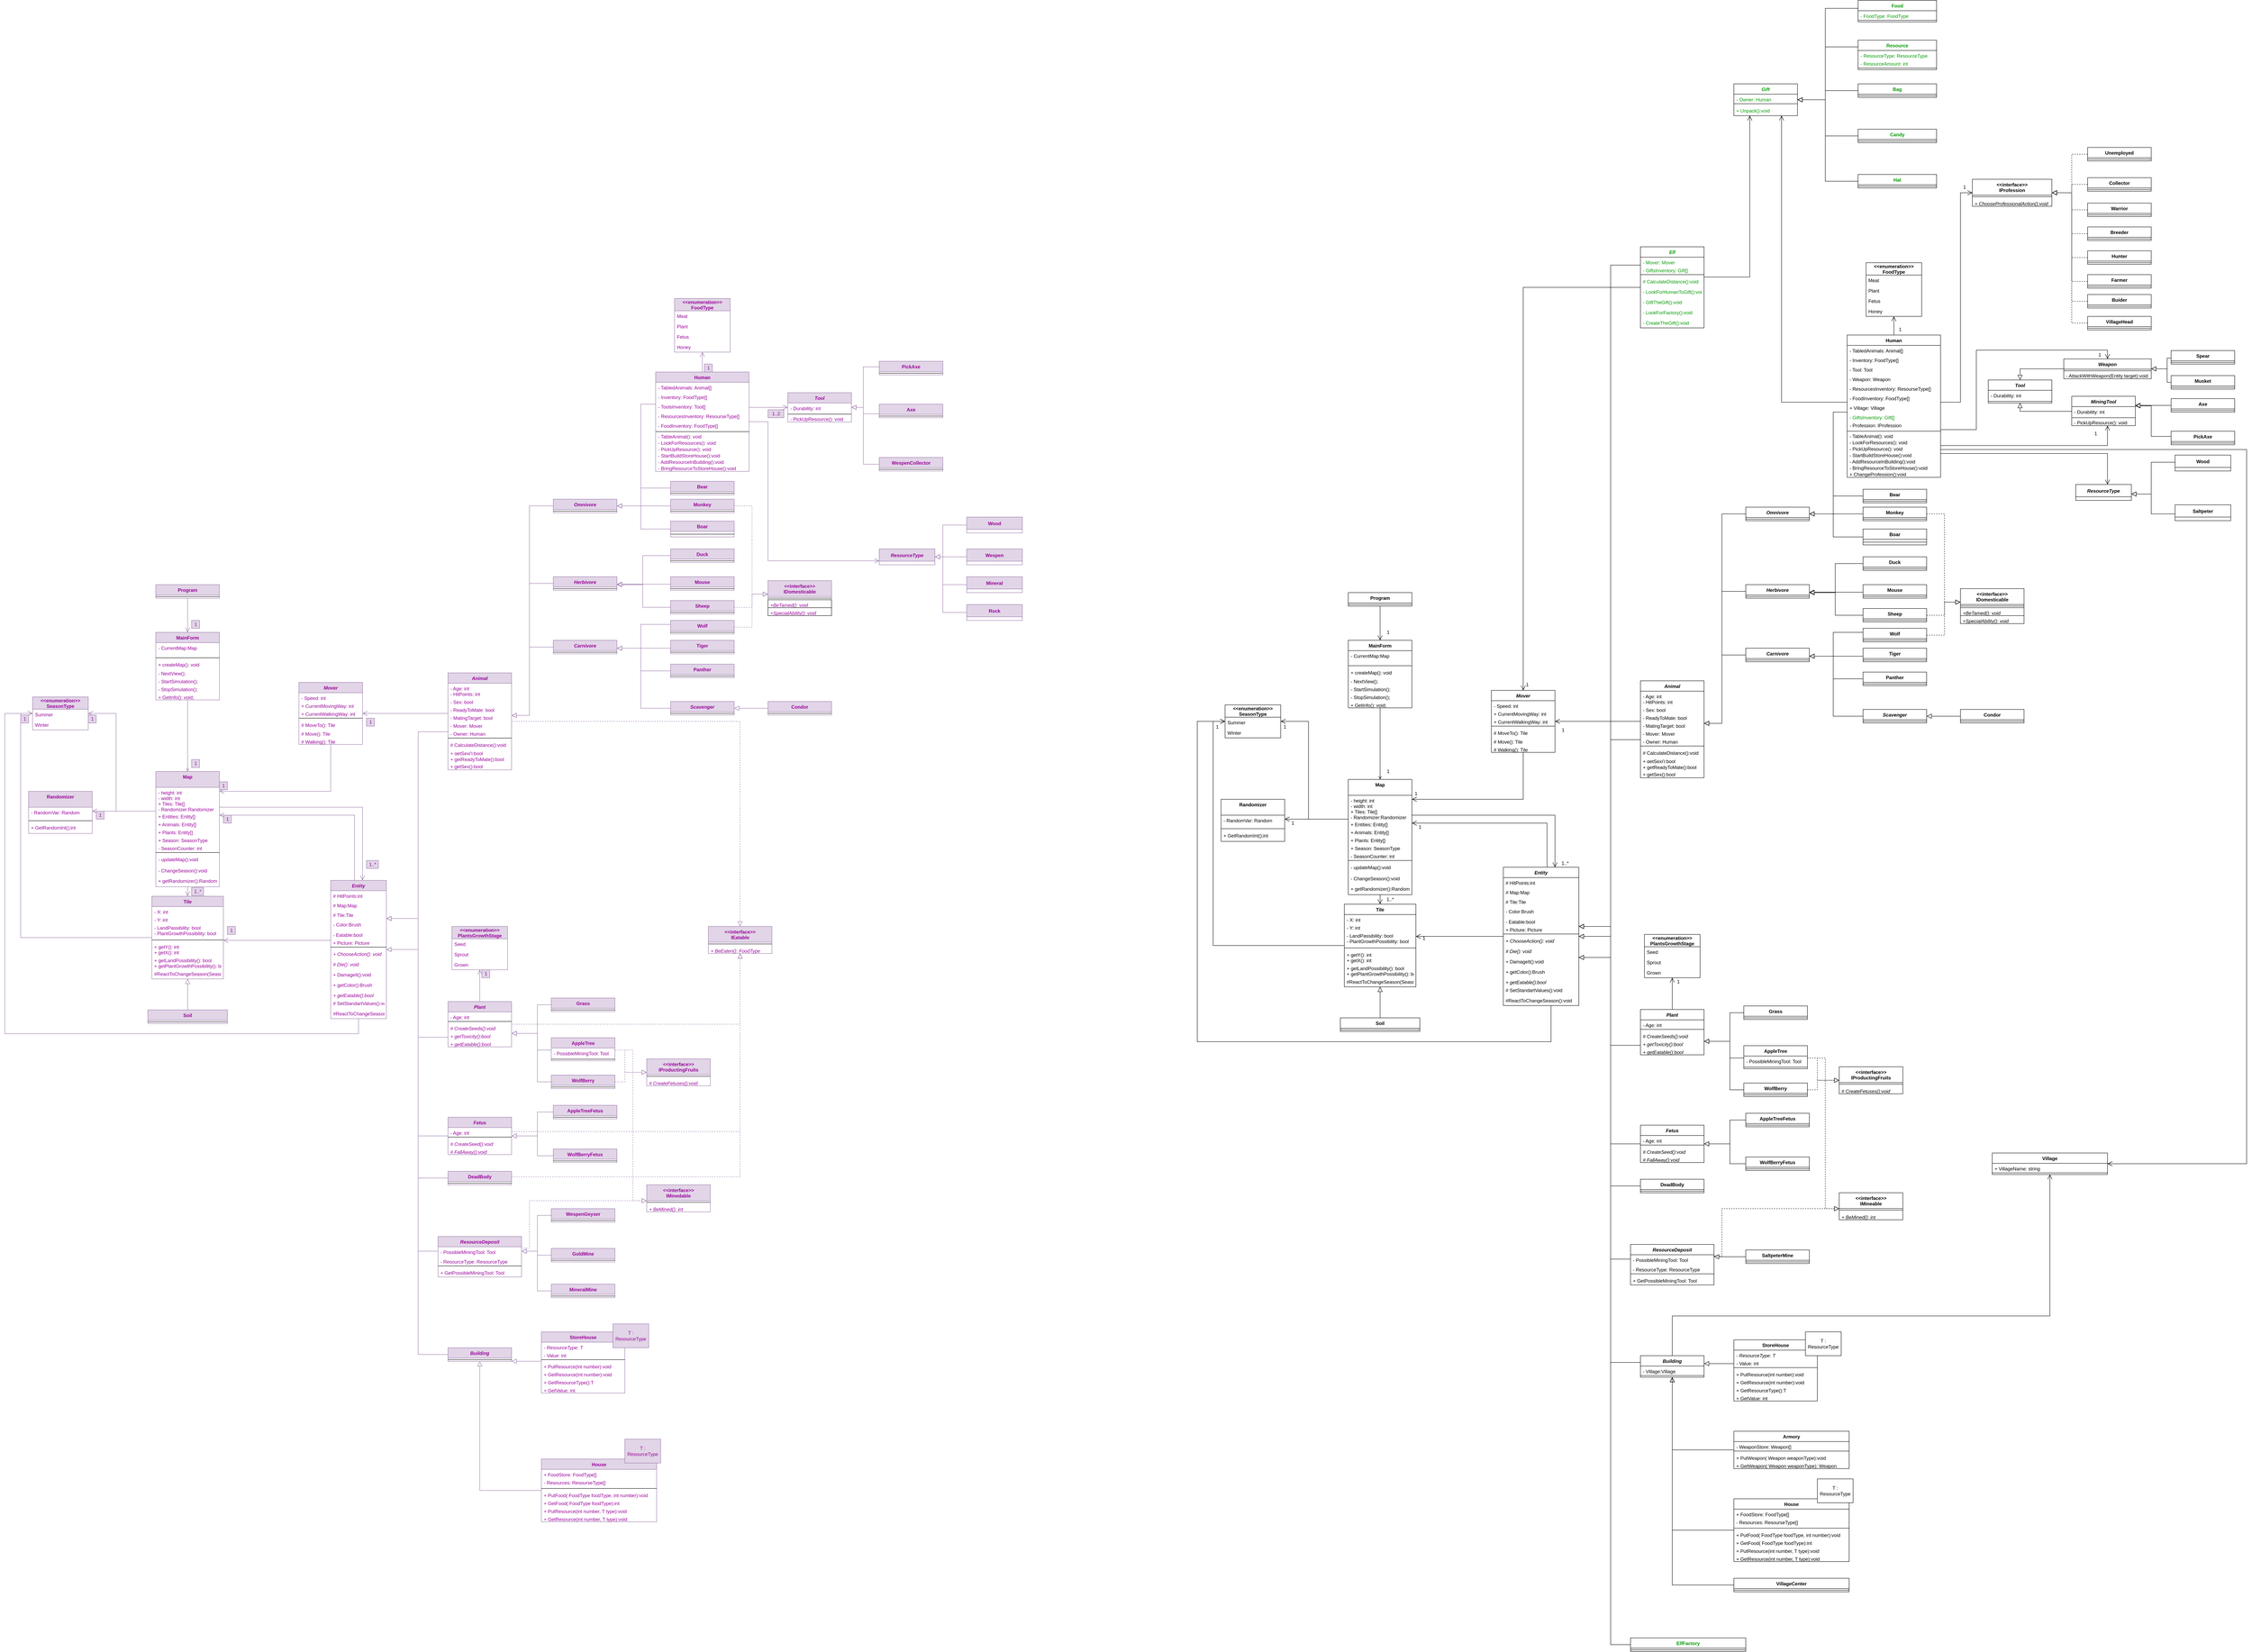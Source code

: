 <mxfile version="16.2.4" type="github">
  <diagram name="Page-1" id="c4acf3e9-155e-7222-9cf6-157b1a14988f">
    <mxGraphModel dx="6064" dy="3150" grid="1" gridSize="10" guides="1" tooltips="1" connect="1" arrows="1" fold="1" page="1" pageScale="1" pageWidth="1100" pageHeight="850" background="none" math="0" shadow="0">
      <root>
        <mxCell id="0" />
        <mxCell id="1" parent="0" />
        <mxCell id="tK33m090suOpxxcHoeYY-7" style="edgeStyle=orthogonalEdgeStyle;rounded=0;orthogonalLoop=1;jettySize=auto;html=1;endArrow=open;endFill=0;endSize=10;startSize=10;startArrow=none;startFill=0;labelBackgroundColor=none;fontColor=#000000;" parent="1" source="_xyLBf4rRskC3J2EZDxW-5" target="_xyLBf4rRskC3J2EZDxW-9" edge="1">
          <mxGeometry relative="1" as="geometry" />
        </mxCell>
        <mxCell id="lUDeA2Y6OBIpnzFLCQ9V-3" style="edgeStyle=orthogonalEdgeStyle;rounded=0;orthogonalLoop=1;jettySize=auto;html=1;endArrow=open;endFill=0;endSize=10;labelBackgroundColor=none;fontColor=#000000;" parent="1" source="_xyLBf4rRskC3J2EZDxW-5" target="s3qruMykAdAHOrOJcpGM-22" edge="1">
          <mxGeometry relative="1" as="geometry">
            <Array as="points">
              <mxPoint x="1180" y="610" />
            </Array>
          </mxGeometry>
        </mxCell>
        <mxCell id="lUDeA2Y6OBIpnzFLCQ9V-32" style="edgeStyle=orthogonalEdgeStyle;rounded=0;orthogonalLoop=1;jettySize=auto;html=1;startArrow=none;startFill=0;endArrow=open;endFill=0;endSize=10;labelBackgroundColor=none;fontColor=#000000;" parent="1" source="_xyLBf4rRskC3J2EZDxW-5" target="lUDeA2Y6OBIpnzFLCQ9V-27" edge="1">
          <mxGeometry relative="1" as="geometry">
            <Array as="points">
              <mxPoint x="560" y="620" />
              <mxPoint x="560" y="620" />
            </Array>
          </mxGeometry>
        </mxCell>
        <mxCell id="GFOue0MWGR3GaLDcJ6To-40" style="edgeStyle=orthogonalEdgeStyle;rounded=0;orthogonalLoop=1;jettySize=auto;html=1;fontColor=#000000;endArrow=open;endFill=0;endSize=10;strokeColor=default;" parent="1" source="_xyLBf4rRskC3J2EZDxW-5" target="GFOue0MWGR3GaLDcJ6To-35" edge="1">
          <mxGeometry relative="1" as="geometry">
            <Array as="points">
              <mxPoint x="560" y="620" />
              <mxPoint x="560" y="374" />
            </Array>
          </mxGeometry>
        </mxCell>
        <mxCell id="_xyLBf4rRskC3J2EZDxW-5" value="Map" style="swimlane;fontStyle=1;align=center;verticalAlign=top;childLayout=stackLayout;horizontal=1;startSize=40;horizontalStack=0;resizeParent=1;resizeParentMax=0;resizeLast=0;collapsible=1;marginBottom=0;labelBackgroundColor=none;fontColor=#000000;" parent="1" vertex="1">
          <mxGeometry x="660" y="520" width="160" height="290" as="geometry" />
        </mxCell>
        <mxCell id="_xyLBf4rRskC3J2EZDxW-6" value="- height: int&#xa;- width: int&#xa;+ Tiles: Tile[]&#xa;- Randomizer:Randomizer" style="text;align=left;verticalAlign=top;spacingLeft=4;spacingRight=4;overflow=hidden;rotatable=0;points=[[0,0.5],[1,0.5]];portConstraint=eastwest;labelBackgroundColor=none;fontColor=#000000;" parent="_xyLBf4rRskC3J2EZDxW-5" vertex="1">
          <mxGeometry y="40" width="160" height="60" as="geometry" />
        </mxCell>
        <mxCell id="lUDeA2Y6OBIpnzFLCQ9V-34" value="+ Entities: Entity[]" style="text;align=left;verticalAlign=top;spacingLeft=4;spacingRight=4;overflow=hidden;rotatable=0;points=[[0,0.5],[1,0.5]];portConstraint=eastwest;labelBackgroundColor=none;fontColor=#000000;" parent="_xyLBf4rRskC3J2EZDxW-5" vertex="1">
          <mxGeometry y="100" width="160" height="20" as="geometry" />
        </mxCell>
        <mxCell id="lUDeA2Y6OBIpnzFLCQ9V-35" value="+ Animals: Entity[]" style="text;align=left;verticalAlign=top;spacingLeft=4;spacingRight=4;overflow=hidden;rotatable=0;points=[[0,0.5],[1,0.5]];portConstraint=eastwest;labelBackgroundColor=none;fontColor=#000000;" parent="_xyLBf4rRskC3J2EZDxW-5" vertex="1">
          <mxGeometry y="120" width="160" height="20" as="geometry" />
        </mxCell>
        <mxCell id="GFOue0MWGR3GaLDcJ6To-34" value="+ Plants: Entity[]" style="text;align=left;verticalAlign=top;spacingLeft=4;spacingRight=4;overflow=hidden;rotatable=0;points=[[0,0.5],[1,0.5]];portConstraint=eastwest;labelBackgroundColor=none;fontColor=#000000;" parent="_xyLBf4rRskC3J2EZDxW-5" vertex="1">
          <mxGeometry y="140" width="160" height="20" as="geometry" />
        </mxCell>
        <mxCell id="lUDeA2Y6OBIpnzFLCQ9V-36" value="+ Season: SeasonType" style="text;align=left;verticalAlign=top;spacingLeft=4;spacingRight=4;overflow=hidden;rotatable=0;points=[[0,0.5],[1,0.5]];portConstraint=eastwest;labelBackgroundColor=none;fontColor=#000000;" parent="_xyLBf4rRskC3J2EZDxW-5" vertex="1">
          <mxGeometry y="160" width="160" height="20" as="geometry" />
        </mxCell>
        <mxCell id="GFOue0MWGR3GaLDcJ6To-41" value="- SeasonCounter: int" style="text;align=left;verticalAlign=top;spacingLeft=4;spacingRight=4;overflow=hidden;rotatable=0;points=[[0,0.5],[1,0.5]];portConstraint=eastwest;labelBackgroundColor=none;fontColor=#000000;" parent="_xyLBf4rRskC3J2EZDxW-5" vertex="1">
          <mxGeometry y="180" width="160" height="20" as="geometry" />
        </mxCell>
        <mxCell id="_xyLBf4rRskC3J2EZDxW-7" value="" style="line;strokeWidth=1;align=left;verticalAlign=middle;spacingTop=-1;spacingLeft=3;spacingRight=3;rotatable=0;labelPosition=right;points=[];portConstraint=eastwest;labelBackgroundColor=none;fontColor=#000000;" parent="_xyLBf4rRskC3J2EZDxW-5" vertex="1">
          <mxGeometry y="200" width="160" height="8" as="geometry" />
        </mxCell>
        <mxCell id="s3qruMykAdAHOrOJcpGM-13" value="- updateMap():void" style="text;align=left;verticalAlign=top;spacingLeft=4;spacingRight=4;overflow=hidden;rotatable=0;points=[[0,0.5],[1,0.5]];portConstraint=eastwest;labelBackgroundColor=none;fontColor=#000000;" parent="_xyLBf4rRskC3J2EZDxW-5" vertex="1">
          <mxGeometry y="208" width="160" height="28" as="geometry" />
        </mxCell>
        <mxCell id="GFOue0MWGR3GaLDcJ6To-53" value="- ChangeSeason():void" style="text;align=left;verticalAlign=top;spacingLeft=4;spacingRight=4;overflow=hidden;rotatable=0;points=[[0,0.5],[1,0.5]];portConstraint=eastwest;labelBackgroundColor=none;fontColor=#000000;" parent="_xyLBf4rRskC3J2EZDxW-5" vertex="1">
          <mxGeometry y="236" width="160" height="26" as="geometry" />
        </mxCell>
        <mxCell id="tCjWMXxbCeVZ_curiyDe-3" value="+ getRandomizer():Randomizer" style="text;align=left;verticalAlign=top;spacingLeft=4;spacingRight=4;overflow=hidden;rotatable=0;points=[[0,0.5],[1,0.5]];portConstraint=eastwest;labelBackgroundColor=none;fontColor=#000000;" parent="_xyLBf4rRskC3J2EZDxW-5" vertex="1">
          <mxGeometry y="262" width="160" height="28" as="geometry" />
        </mxCell>
        <mxCell id="GFOue0MWGR3GaLDcJ6To-49" style="edgeStyle=orthogonalEdgeStyle;rounded=0;orthogonalLoop=1;jettySize=auto;html=1;fontColor=#000000;endArrow=open;endFill=0;endSize=10;strokeColor=default;" parent="1" source="_xyLBf4rRskC3J2EZDxW-9" target="GFOue0MWGR3GaLDcJ6To-35" edge="1">
          <mxGeometry relative="1" as="geometry">
            <Array as="points">
              <mxPoint x="320" y="938" />
              <mxPoint x="320" y="374" />
            </Array>
          </mxGeometry>
        </mxCell>
        <mxCell id="_xyLBf4rRskC3J2EZDxW-9" value="Tile" style="swimlane;fontStyle=1;align=center;verticalAlign=top;childLayout=stackLayout;horizontal=1;startSize=26;horizontalStack=0;resizeParent=1;resizeParentMax=0;resizeLast=0;collapsible=1;marginBottom=0;labelBackgroundColor=none;fontColor=#000000;" parent="1" vertex="1">
          <mxGeometry x="650" y="834" width="180" height="208" as="geometry" />
        </mxCell>
        <mxCell id="tK33m090suOpxxcHoeYY-31" value="- X: int" style="text;align=left;verticalAlign=top;spacingLeft=4;spacingRight=4;overflow=hidden;rotatable=0;points=[[0,0.5],[1,0.5]];portConstraint=eastwest;labelBackgroundColor=none;fontColor=#000000;" parent="_xyLBf4rRskC3J2EZDxW-9" vertex="1">
          <mxGeometry y="26" width="180" height="20" as="geometry" />
        </mxCell>
        <mxCell id="tK33m090suOpxxcHoeYY-32" value="- Y: int" style="text;align=left;verticalAlign=top;spacingLeft=4;spacingRight=4;overflow=hidden;rotatable=0;points=[[0,0.5],[1,0.5]];portConstraint=eastwest;labelBackgroundColor=none;fontColor=#000000;" parent="_xyLBf4rRskC3J2EZDxW-9" vertex="1">
          <mxGeometry y="46" width="180" height="20" as="geometry" />
        </mxCell>
        <mxCell id="QvaqsyEetl3F-smUwmiv-2" value="- LandPassibility: bool&#xa;- PlantGrowthPossibility: bool" style="text;align=left;verticalAlign=top;spacingLeft=4;spacingRight=4;overflow=hidden;rotatable=0;points=[[0,0.5],[1,0.5]];portConstraint=eastwest;labelBackgroundColor=none;fontColor=#000000;" parent="_xyLBf4rRskC3J2EZDxW-9" vertex="1">
          <mxGeometry y="66" width="180" height="40" as="geometry" />
        </mxCell>
        <mxCell id="_xyLBf4rRskC3J2EZDxW-11" value="" style="line;strokeWidth=1;align=left;verticalAlign=middle;spacingTop=-1;spacingLeft=3;spacingRight=3;rotatable=0;labelPosition=right;points=[];portConstraint=eastwest;labelBackgroundColor=none;fontColor=#000000;" parent="_xyLBf4rRskC3J2EZDxW-9" vertex="1">
          <mxGeometry y="106" width="180" height="8" as="geometry" />
        </mxCell>
        <mxCell id="tCjWMXxbCeVZ_curiyDe-1" value="+ getY(): int&#xa;+ getX(): int" style="text;align=left;verticalAlign=top;spacingLeft=4;spacingRight=4;overflow=hidden;rotatable=0;points=[[0,0.5],[1,0.5]];portConstraint=eastwest;labelBackgroundColor=none;fontColor=#000000;" parent="_xyLBf4rRskC3J2EZDxW-9" vertex="1">
          <mxGeometry y="114" width="180" height="34" as="geometry" />
        </mxCell>
        <mxCell id="tCjWMXxbCeVZ_curiyDe-2" value="+ getLandPossibility(): bool&#xa;+ getPlantGrowthPossibility(): bool" style="text;align=left;verticalAlign=top;spacingLeft=4;spacingRight=4;overflow=hidden;rotatable=0;points=[[0,0.5],[1,0.5]];portConstraint=eastwest;labelBackgroundColor=none;fontColor=#000000;" parent="_xyLBf4rRskC3J2EZDxW-9" vertex="1">
          <mxGeometry y="148" width="180" height="34" as="geometry" />
        </mxCell>
        <mxCell id="GFOue0MWGR3GaLDcJ6To-45" value="#ReactToChangeSeason(SeasonType newSeason):void" style="text;align=left;verticalAlign=top;spacingLeft=4;spacingRight=4;overflow=hidden;rotatable=0;points=[[0,0.5],[1,0.5]];portConstraint=eastwest;labelBackgroundColor=none;fontColor=#000000;" parent="_xyLBf4rRskC3J2EZDxW-9" vertex="1">
          <mxGeometry y="182" width="180" height="26" as="geometry" />
        </mxCell>
        <mxCell id="lUDeA2Y6OBIpnzFLCQ9V-10" style="edgeStyle=orthogonalEdgeStyle;rounded=0;orthogonalLoop=1;jettySize=auto;html=1;startArrow=none;startFill=0;endArrow=block;endFill=0;endSize=10;labelBackgroundColor=none;fontColor=#000000;" parent="1" source="v3pDaqWRYXxPAvAmd5gX-1" target="_xyLBf4rRskC3J2EZDxW-9" edge="1">
          <mxGeometry relative="1" as="geometry">
            <Array as="points">
              <mxPoint x="740" y="1090" />
              <mxPoint x="740" y="1090" />
            </Array>
          </mxGeometry>
        </mxCell>
        <mxCell id="v3pDaqWRYXxPAvAmd5gX-1" value="Soil" style="swimlane;fontStyle=1;align=center;verticalAlign=top;childLayout=stackLayout;horizontal=1;startSize=26;horizontalStack=0;resizeParent=1;resizeParentMax=0;resizeLast=0;collapsible=1;marginBottom=0;labelBackgroundColor=none;fontColor=#000000;" parent="1" vertex="1">
          <mxGeometry x="640" y="1120" width="200" height="34" as="geometry" />
        </mxCell>
        <mxCell id="v3pDaqWRYXxPAvAmd5gX-3" value="" style="line;strokeWidth=1;align=left;verticalAlign=middle;spacingTop=-1;spacingLeft=3;spacingRight=3;rotatable=0;labelPosition=right;points=[];portConstraint=eastwest;labelBackgroundColor=none;fontColor=#000000;" parent="v3pDaqWRYXxPAvAmd5gX-1" vertex="1">
          <mxGeometry y="26" width="200" height="8" as="geometry" />
        </mxCell>
        <mxCell id="QvaqsyEetl3F-smUwmiv-9" style="edgeStyle=orthogonalEdgeStyle;rounded=0;orthogonalLoop=1;jettySize=auto;html=1;endArrow=block;endFill=0;endSize=10;labelBackgroundColor=none;fontColor=#000000;" parent="1" source="v3pDaqWRYXxPAvAmd5gX-28" target="s3qruMykAdAHOrOJcpGM-22" edge="1">
          <mxGeometry relative="1" as="geometry">
            <Array as="points">
              <mxPoint x="1320" y="1189" />
              <mxPoint x="1320" y="890" />
            </Array>
          </mxGeometry>
        </mxCell>
        <mxCell id="GOziUS8xMTXhWKEQs9-W-17" style="edgeStyle=orthogonalEdgeStyle;rounded=0;orthogonalLoop=1;jettySize=auto;html=1;fontColor=#000000;endArrow=open;endFill=0;endSize=10;labelBackgroundColor=none;" parent="1" source="v3pDaqWRYXxPAvAmd5gX-28" target="GOziUS8xMTXhWKEQs9-W-12" edge="1">
          <mxGeometry relative="1" as="geometry" />
        </mxCell>
        <mxCell id="v3pDaqWRYXxPAvAmd5gX-28" value="Plant" style="swimlane;fontStyle=3;align=center;verticalAlign=top;childLayout=stackLayout;horizontal=1;startSize=26;horizontalStack=0;resizeParent=1;resizeParentMax=0;resizeLast=0;collapsible=1;marginBottom=0;labelBackgroundColor=none;fontColor=#000000;" parent="1" vertex="1">
          <mxGeometry x="1395" y="1099" width="160" height="114" as="geometry">
            <mxRectangle x="1395" y="1099" width="60" height="26" as="alternateBounds" />
          </mxGeometry>
        </mxCell>
        <mxCell id="GOziUS8xMTXhWKEQs9-W-26" value="- Age: int" style="text;align=left;verticalAlign=top;spacingLeft=4;spacingRight=4;overflow=hidden;rotatable=0;points=[[0,0.5],[1,0.5]];portConstraint=eastwest;fontStyle=0;labelBackgroundColor=none;fontColor=#000000;" parent="v3pDaqWRYXxPAvAmd5gX-28" vertex="1">
          <mxGeometry y="26" width="160" height="20" as="geometry" />
        </mxCell>
        <mxCell id="v3pDaqWRYXxPAvAmd5gX-30" value="" style="line;strokeWidth=1;align=left;verticalAlign=middle;spacingTop=-1;spacingLeft=3;spacingRight=3;rotatable=0;labelPosition=right;points=[];portConstraint=eastwest;labelBackgroundColor=none;fontColor=#000000;" parent="v3pDaqWRYXxPAvAmd5gX-28" vertex="1">
          <mxGeometry y="46" width="160" height="8" as="geometry" />
        </mxCell>
        <mxCell id="uQyLJOUiB2QbZ60BsBIK-18" value="# CreateSeeds():void" style="text;align=left;verticalAlign=top;spacingLeft=4;spacingRight=4;overflow=hidden;rotatable=0;points=[[0,0.5],[1,0.5]];portConstraint=eastwest;fontStyle=2;labelBackgroundColor=none;fontColor=#000000;" parent="v3pDaqWRYXxPAvAmd5gX-28" vertex="1">
          <mxGeometry y="54" width="160" height="20" as="geometry" />
        </mxCell>
        <mxCell id="tCjWMXxbCeVZ_curiyDe-5" value="+ getToxicity():bool" style="text;align=left;verticalAlign=top;spacingLeft=4;spacingRight=4;overflow=hidden;rotatable=0;points=[[0,0.5],[1,0.5]];portConstraint=eastwest;fontStyle=2;labelBackgroundColor=none;fontColor=#000000;" parent="v3pDaqWRYXxPAvAmd5gX-28" vertex="1">
          <mxGeometry y="74" width="160" height="20" as="geometry" />
        </mxCell>
        <mxCell id="tCjWMXxbCeVZ_curiyDe-6" value="+ getEatable():bool" style="text;align=left;verticalAlign=top;spacingLeft=4;spacingRight=4;overflow=hidden;rotatable=0;points=[[0,0.5],[1,0.5]];portConstraint=eastwest;fontStyle=2;labelBackgroundColor=none;fontColor=#000000;" parent="v3pDaqWRYXxPAvAmd5gX-28" vertex="1">
          <mxGeometry y="94" width="160" height="20" as="geometry" />
        </mxCell>
        <mxCell id="v3pDaqWRYXxPAvAmd5gX-79" style="edgeStyle=orthogonalEdgeStyle;rounded=0;orthogonalLoop=1;jettySize=auto;html=1;endArrow=block;endFill=0;startSize=6;endSize=10;strokeWidth=1;fontColor=#000000;labelBackgroundColor=none;" parent="1" source="v3pDaqWRYXxPAvAmd5gX-75" target="v3pDaqWRYXxPAvAmd5gX-28" edge="1">
          <mxGeometry relative="1" as="geometry">
            <Array as="points">
              <mxPoint x="1620" y="1107" />
              <mxPoint x="1620" y="1179" />
            </Array>
          </mxGeometry>
        </mxCell>
        <mxCell id="v3pDaqWRYXxPAvAmd5gX-75" value="Grass" style="swimlane;fontStyle=1;align=center;verticalAlign=top;childLayout=stackLayout;horizontal=1;startSize=26;horizontalStack=0;resizeParent=1;resizeParentMax=0;resizeLast=0;collapsible=1;marginBottom=0;labelBackgroundColor=none;fontColor=#000000;" parent="1" vertex="1">
          <mxGeometry x="1655" y="1090" width="160" height="34" as="geometry" />
        </mxCell>
        <mxCell id="v3pDaqWRYXxPAvAmd5gX-77" value="" style="line;strokeWidth=1;align=left;verticalAlign=middle;spacingTop=-1;spacingLeft=3;spacingRight=3;rotatable=0;labelPosition=right;points=[];portConstraint=eastwest;labelBackgroundColor=none;fontColor=#000000;" parent="v3pDaqWRYXxPAvAmd5gX-75" vertex="1">
          <mxGeometry y="26" width="160" height="8" as="geometry" />
        </mxCell>
        <mxCell id="lUDeA2Y6OBIpnzFLCQ9V-1" style="edgeStyle=orthogonalEdgeStyle;rounded=0;orthogonalLoop=1;jettySize=auto;html=1;endArrow=open;endFill=0;labelBackgroundColor=none;fontColor=#000000;" parent="1" source="R_GVhmnV9ysI4ZdF6uMz-18" target="_xyLBf4rRskC3J2EZDxW-5" edge="1">
          <mxGeometry relative="1" as="geometry" />
        </mxCell>
        <mxCell id="R_GVhmnV9ysI4ZdF6uMz-18" value="MainForm" style="swimlane;fontStyle=1;align=center;verticalAlign=top;childLayout=stackLayout;horizontal=1;startSize=26;horizontalStack=0;resizeParent=1;resizeParentMax=0;resizeLast=0;collapsible=1;marginBottom=0;labelBackgroundColor=none;fontColor=#000000;" parent="1" vertex="1">
          <mxGeometry x="660" y="170" width="160" height="170" as="geometry" />
        </mxCell>
        <mxCell id="R_GVhmnV9ysI4ZdF6uMz-19" value="- CurrentMap:Map" style="text;align=left;verticalAlign=top;spacingLeft=4;spacingRight=4;overflow=hidden;rotatable=0;points=[[0,0.5],[1,0.5]];portConstraint=eastwest;labelBackgroundColor=none;fontColor=#000000;" parent="R_GVhmnV9ysI4ZdF6uMz-18" vertex="1">
          <mxGeometry y="26" width="160" height="34" as="geometry" />
        </mxCell>
        <mxCell id="R_GVhmnV9ysI4ZdF6uMz-20" value="" style="line;strokeWidth=1;align=left;verticalAlign=middle;spacingTop=-1;spacingLeft=3;spacingRight=3;rotatable=0;labelPosition=right;points=[];portConstraint=eastwest;labelBackgroundColor=none;fontColor=#000000;" parent="R_GVhmnV9ysI4ZdF6uMz-18" vertex="1">
          <mxGeometry y="60" width="160" height="8" as="geometry" />
        </mxCell>
        <mxCell id="R_GVhmnV9ysI4ZdF6uMz-21" value="+ createMap(): void" style="text;align=left;verticalAlign=top;spacingLeft=4;spacingRight=4;overflow=hidden;rotatable=0;points=[[0,0.5],[1,0.5]];portConstraint=eastwest;labelBackgroundColor=none;fontColor=#000000;" parent="R_GVhmnV9ysI4ZdF6uMz-18" vertex="1">
          <mxGeometry y="68" width="160" height="22" as="geometry" />
        </mxCell>
        <mxCell id="8E_h5tTmM04f4tNInj24-1" value="- NextView();" style="text;align=left;verticalAlign=top;spacingLeft=4;spacingRight=4;overflow=hidden;rotatable=0;points=[[0,0.5],[1,0.5]];portConstraint=eastwest;labelBackgroundColor=none;fontColor=#000000;" parent="R_GVhmnV9ysI4ZdF6uMz-18" vertex="1">
          <mxGeometry y="90" width="160" height="20" as="geometry" />
        </mxCell>
        <mxCell id="lUDeA2Y6OBIpnzFLCQ9V-37" value="- StartSimulation();" style="text;align=left;verticalAlign=top;spacingLeft=4;spacingRight=4;overflow=hidden;rotatable=0;points=[[0,0.5],[1,0.5]];portConstraint=eastwest;labelBackgroundColor=none;fontColor=#000000;" parent="R_GVhmnV9ysI4ZdF6uMz-18" vertex="1">
          <mxGeometry y="110" width="160" height="20" as="geometry" />
        </mxCell>
        <mxCell id="lUDeA2Y6OBIpnzFLCQ9V-38" value="- StopSimulation();" style="text;align=left;verticalAlign=top;spacingLeft=4;spacingRight=4;overflow=hidden;rotatable=0;points=[[0,0.5],[1,0.5]];portConstraint=eastwest;labelBackgroundColor=none;fontColor=#000000;" parent="R_GVhmnV9ysI4ZdF6uMz-18" vertex="1">
          <mxGeometry y="130" width="160" height="20" as="geometry" />
        </mxCell>
        <mxCell id="GFOue0MWGR3GaLDcJ6To-47" value="+ GetInfo(): void;" style="text;align=left;verticalAlign=top;spacingLeft=4;spacingRight=4;overflow=hidden;rotatable=0;points=[[0,0.5],[1,0.5]];portConstraint=eastwest;labelBackgroundColor=none;fontColor=#000000;" parent="R_GVhmnV9ysI4ZdF6uMz-18" vertex="1">
          <mxGeometry y="150" width="160" height="20" as="geometry" />
        </mxCell>
        <mxCell id="tK33m090suOpxxcHoeYY-29" value="1..*" style="text;html=1;align=center;verticalAlign=middle;resizable=0;points=[];autosize=1;labelBackgroundColor=none;fontColor=#000000;" parent="1" vertex="1">
          <mxGeometry x="750" y="812" width="30" height="20" as="geometry" />
        </mxCell>
        <mxCell id="tK33m090suOpxxcHoeYY-34" value="1" style="text;html=1;align=center;verticalAlign=middle;resizable=0;points=[];autosize=1;labelBackgroundColor=none;fontColor=#000000;" parent="1" vertex="1">
          <mxGeometry x="830" y="630" width="20" height="20" as="geometry" />
        </mxCell>
        <mxCell id="lUDeA2Y6OBIpnzFLCQ9V-2" style="edgeStyle=orthogonalEdgeStyle;rounded=0;orthogonalLoop=1;jettySize=auto;html=1;endArrow=open;endFill=0;endSize=10;labelBackgroundColor=none;fontColor=#000000;" parent="1" source="s3qruMykAdAHOrOJcpGM-22" target="_xyLBf4rRskC3J2EZDxW-5" edge="1">
          <mxGeometry relative="1" as="geometry">
            <Array as="points">
              <mxPoint x="1160" y="630" />
            </Array>
          </mxGeometry>
        </mxCell>
        <mxCell id="lUDeA2Y6OBIpnzFLCQ9V-22" style="edgeStyle=orthogonalEdgeStyle;rounded=0;orthogonalLoop=1;jettySize=auto;html=1;startArrow=none;startFill=0;endArrow=open;endFill=0;endSize=10;labelBackgroundColor=none;fontColor=#000000;" parent="1" source="s3qruMykAdAHOrOJcpGM-22" target="_xyLBf4rRskC3J2EZDxW-9" edge="1">
          <mxGeometry relative="1" as="geometry">
            <Array as="points">
              <mxPoint x="1050" y="945" />
              <mxPoint x="1050" y="945" />
            </Array>
          </mxGeometry>
        </mxCell>
        <mxCell id="GFOue0MWGR3GaLDcJ6To-50" style="edgeStyle=orthogonalEdgeStyle;rounded=0;orthogonalLoop=1;jettySize=auto;html=1;fontColor=#000000;endArrow=open;endFill=0;endSize=10;strokeColor=default;" parent="1" source="s3qruMykAdAHOrOJcpGM-22" target="GFOue0MWGR3GaLDcJ6To-35" edge="1">
          <mxGeometry relative="1" as="geometry">
            <Array as="points">
              <mxPoint x="1170" y="1180" />
              <mxPoint x="280" y="1180" />
              <mxPoint x="280" y="374" />
            </Array>
          </mxGeometry>
        </mxCell>
        <mxCell id="s3qruMykAdAHOrOJcpGM-22" value="Entity" style="swimlane;fontStyle=3;align=center;verticalAlign=top;childLayout=stackLayout;horizontal=1;startSize=26;horizontalStack=0;resizeParent=1;resizeParentMax=0;resizeLast=0;collapsible=1;marginBottom=0;labelBackgroundColor=none;fontColor=#000000;" parent="1" vertex="1">
          <mxGeometry x="1050" y="741" width="190" height="348" as="geometry" />
        </mxCell>
        <mxCell id="scuy19078v-DDYSuCrTV-1" value="# HitPoints:int " style="text;align=left;verticalAlign=top;spacingLeft=4;spacingRight=4;overflow=hidden;rotatable=0;points=[[0,0.5],[1,0.5]];portConstraint=eastwest;labelBackgroundColor=none;fontColor=#000000;" parent="s3qruMykAdAHOrOJcpGM-22" vertex="1">
          <mxGeometry y="26" width="190" height="24" as="geometry" />
        </mxCell>
        <mxCell id="scuy19078v-DDYSuCrTV-3" value="# Map:Map" style="text;align=left;verticalAlign=top;spacingLeft=4;spacingRight=4;overflow=hidden;rotatable=0;points=[[0,0.5],[1,0.5]];portConstraint=eastwest;labelBackgroundColor=none;fontColor=#000000;" parent="s3qruMykAdAHOrOJcpGM-22" vertex="1">
          <mxGeometry y="50" width="190" height="24" as="geometry" />
        </mxCell>
        <mxCell id="scuy19078v-DDYSuCrTV-4" value="# Tile:Tile" style="text;align=left;verticalAlign=top;spacingLeft=4;spacingRight=4;overflow=hidden;rotatable=0;points=[[0,0.5],[1,0.5]];portConstraint=eastwest;labelBackgroundColor=none;fontColor=#000000;" parent="s3qruMykAdAHOrOJcpGM-22" vertex="1">
          <mxGeometry y="74" width="190" height="24" as="geometry" />
        </mxCell>
        <mxCell id="SBPc5HN0QN9MTusp5TGx-4" value="- Color:Brush" style="text;align=left;verticalAlign=top;spacingLeft=4;spacingRight=4;overflow=hidden;rotatable=0;points=[[0,0.5],[1,0.5]];portConstraint=eastwest;labelBackgroundColor=none;fontColor=#000000;" parent="s3qruMykAdAHOrOJcpGM-22" vertex="1">
          <mxGeometry y="98" width="190" height="26" as="geometry" />
        </mxCell>
        <mxCell id="GFOue0MWGR3GaLDcJ6To-46" value="- Eatable:bool" style="text;align=left;verticalAlign=top;spacingLeft=4;spacingRight=4;overflow=hidden;rotatable=0;points=[[0,0.5],[1,0.5]];portConstraint=eastwest;fontStyle=0;labelBackgroundColor=none;fontColor=#000000;" parent="s3qruMykAdAHOrOJcpGM-22" vertex="1">
          <mxGeometry y="124" width="190" height="20" as="geometry" />
        </mxCell>
        <mxCell id="SBPc5HN0QN9MTusp5TGx-5" value="+ Picture: Picture" style="text;align=left;verticalAlign=top;spacingLeft=4;spacingRight=4;overflow=hidden;rotatable=0;points=[[0,0.5],[1,0.5]];portConstraint=eastwest;fontStyle=0;labelBackgroundColor=none;fontColor=#000000;" parent="s3qruMykAdAHOrOJcpGM-22" vertex="1">
          <mxGeometry y="144" width="190" height="20" as="geometry" />
        </mxCell>
        <mxCell id="s3qruMykAdAHOrOJcpGM-24" value="" style="line;strokeWidth=1;align=left;verticalAlign=middle;spacingTop=-1;spacingLeft=3;spacingRight=3;rotatable=0;labelPosition=right;points=[];portConstraint=eastwest;labelBackgroundColor=none;fontColor=#000000;" parent="s3qruMykAdAHOrOJcpGM-22" vertex="1">
          <mxGeometry y="164" width="190" height="8" as="geometry" />
        </mxCell>
        <mxCell id="s3qruMykAdAHOrOJcpGM-25" value="+ ChooseAction(): void" style="text;align=left;verticalAlign=top;spacingLeft=4;spacingRight=4;overflow=hidden;rotatable=0;points=[[0,0.5],[1,0.5]];portConstraint=eastwest;fontStyle=2;labelBackgroundColor=none;fontColor=#000000;" parent="s3qruMykAdAHOrOJcpGM-22" vertex="1">
          <mxGeometry y="172" width="190" height="26" as="geometry" />
        </mxCell>
        <mxCell id="lUDeA2Y6OBIpnzFLCQ9V-24" value="# Die(): void" style="text;align=left;verticalAlign=top;spacingLeft=4;spacingRight=4;overflow=hidden;rotatable=0;points=[[0,0.5],[1,0.5]];portConstraint=eastwest;fontStyle=2;labelBackgroundColor=none;fontColor=#000000;" parent="s3qruMykAdAHOrOJcpGM-22" vertex="1">
          <mxGeometry y="198" width="190" height="26" as="geometry" />
        </mxCell>
        <mxCell id="lUDeA2Y6OBIpnzFLCQ9V-25" value="+ DamageIt():void" style="text;align=left;verticalAlign=top;spacingLeft=4;spacingRight=4;overflow=hidden;rotatable=0;points=[[0,0.5],[1,0.5]];portConstraint=eastwest;labelBackgroundColor=none;fontColor=#000000;" parent="s3qruMykAdAHOrOJcpGM-22" vertex="1">
          <mxGeometry y="224" width="190" height="26" as="geometry" />
        </mxCell>
        <mxCell id="tCjWMXxbCeVZ_curiyDe-4" value="+ getColor():Brush" style="text;align=left;verticalAlign=top;spacingLeft=4;spacingRight=4;overflow=hidden;rotatable=0;points=[[0,0.5],[1,0.5]];portConstraint=eastwest;labelBackgroundColor=none;fontColor=#000000;" parent="s3qruMykAdAHOrOJcpGM-22" vertex="1">
          <mxGeometry y="250" width="190" height="26" as="geometry" />
        </mxCell>
        <mxCell id="SBPc5HN0QN9MTusp5TGx-3" value="+ getEatable():bool" style="text;align=left;verticalAlign=top;spacingLeft=4;spacingRight=4;overflow=hidden;rotatable=0;points=[[0,0.5],[1,0.5]];portConstraint=eastwest;fontStyle=2;labelBackgroundColor=none;fontColor=#000000;" parent="s3qruMykAdAHOrOJcpGM-22" vertex="1">
          <mxGeometry y="276" width="190" height="20" as="geometry" />
        </mxCell>
        <mxCell id="SBPc5HN0QN9MTusp5TGx-1" value="# SetStandartValues():void" style="text;align=left;verticalAlign=top;spacingLeft=4;spacingRight=4;overflow=hidden;rotatable=0;points=[[0,0.5],[1,0.5]];portConstraint=eastwest;labelBackgroundColor=none;fontColor=#000000;" parent="s3qruMykAdAHOrOJcpGM-22" vertex="1">
          <mxGeometry y="296" width="190" height="26" as="geometry" />
        </mxCell>
        <mxCell id="GFOue0MWGR3GaLDcJ6To-43" value="#ReactToChangeSeason():void" style="text;align=left;verticalAlign=top;spacingLeft=4;spacingRight=4;overflow=hidden;rotatable=0;points=[[0,0.5],[1,0.5]];portConstraint=eastwest;labelBackgroundColor=none;fontColor=#000000;" parent="s3qruMykAdAHOrOJcpGM-22" vertex="1">
          <mxGeometry y="322" width="190" height="26" as="geometry" />
        </mxCell>
        <mxCell id="lUDeA2Y6OBIpnzFLCQ9V-12" value="1..*" style="text;html=1;align=center;verticalAlign=middle;resizable=0;points=[];autosize=1;labelBackgroundColor=none;fontColor=#000000;" parent="1" vertex="1">
          <mxGeometry x="1190" y="721" width="30" height="20" as="geometry" />
        </mxCell>
        <mxCell id="lUDeA2Y6OBIpnzFLCQ9V-13" value="1" style="text;html=1;align=center;verticalAlign=middle;resizable=0;points=[];autosize=1;labelBackgroundColor=none;fontColor=#000000;" parent="1" vertex="1">
          <mxGeometry x="750" y="490" width="20" height="20" as="geometry" />
        </mxCell>
        <mxCell id="lUDeA2Y6OBIpnzFLCQ9V-19" style="edgeStyle=orthogonalEdgeStyle;rounded=0;orthogonalLoop=1;jettySize=auto;html=1;startArrow=none;startFill=0;endArrow=open;endFill=0;endSize=10;labelBackgroundColor=none;fontColor=#000000;" parent="1" source="lUDeA2Y6OBIpnzFLCQ9V-14" target="R_GVhmnV9ysI4ZdF6uMz-18" edge="1">
          <mxGeometry relative="1" as="geometry" />
        </mxCell>
        <mxCell id="lUDeA2Y6OBIpnzFLCQ9V-14" value="Program" style="swimlane;fontStyle=1;align=center;verticalAlign=top;childLayout=stackLayout;horizontal=1;startSize=26;horizontalStack=0;resizeParent=1;resizeParentMax=0;resizeLast=0;collapsible=1;marginBottom=0;labelBackgroundColor=none;fontColor=#000000;" parent="1" vertex="1">
          <mxGeometry x="660" y="50" width="160" height="34" as="geometry" />
        </mxCell>
        <mxCell id="lUDeA2Y6OBIpnzFLCQ9V-16" value="" style="line;strokeWidth=1;align=left;verticalAlign=middle;spacingTop=-1;spacingLeft=3;spacingRight=3;rotatable=0;labelPosition=right;points=[];portConstraint=eastwest;labelBackgroundColor=none;fontColor=#000000;" parent="lUDeA2Y6OBIpnzFLCQ9V-14" vertex="1">
          <mxGeometry y="26" width="160" height="8" as="geometry" />
        </mxCell>
        <mxCell id="lUDeA2Y6OBIpnzFLCQ9V-20" value="1" style="text;html=1;align=center;verticalAlign=middle;resizable=0;points=[];autosize=1;labelBackgroundColor=none;fontColor=#000000;" parent="1" vertex="1">
          <mxGeometry x="750" y="140" width="20" height="20" as="geometry" />
        </mxCell>
        <mxCell id="lUDeA2Y6OBIpnzFLCQ9V-21" value="1" style="text;html=1;align=center;verticalAlign=middle;resizable=0;points=[];autosize=1;labelBackgroundColor=none;fontColor=#000000;" parent="1" vertex="1">
          <mxGeometry x="840" y="910" width="20" height="20" as="geometry" />
        </mxCell>
        <mxCell id="lUDeA2Y6OBIpnzFLCQ9V-27" value="Randomizer" style="swimlane;fontStyle=1;align=center;verticalAlign=top;childLayout=stackLayout;horizontal=1;startSize=40;horizontalStack=0;resizeParent=1;resizeParentMax=0;resizeLast=0;collapsible=1;marginBottom=0;labelBackgroundColor=none;fontColor=#000000;" parent="1" vertex="1">
          <mxGeometry x="340" y="570" width="160" height="106" as="geometry" />
        </mxCell>
        <mxCell id="lUDeA2Y6OBIpnzFLCQ9V-28" value="- RandomVar: Random" style="text;align=left;verticalAlign=top;spacingLeft=4;spacingRight=4;overflow=hidden;rotatable=0;points=[[0,0.5],[1,0.5]];portConstraint=eastwest;labelBackgroundColor=none;fontColor=#000000;" parent="lUDeA2Y6OBIpnzFLCQ9V-27" vertex="1">
          <mxGeometry y="40" width="160" height="30" as="geometry" />
        </mxCell>
        <mxCell id="lUDeA2Y6OBIpnzFLCQ9V-29" value="" style="line;strokeWidth=1;align=left;verticalAlign=middle;spacingTop=-1;spacingLeft=3;spacingRight=3;rotatable=0;labelPosition=right;points=[];portConstraint=eastwest;labelBackgroundColor=none;fontColor=#000000;" parent="lUDeA2Y6OBIpnzFLCQ9V-27" vertex="1">
          <mxGeometry y="70" width="160" height="8" as="geometry" />
        </mxCell>
        <mxCell id="lUDeA2Y6OBIpnzFLCQ9V-31" value="+ GetRandomInt();int" style="text;align=left;verticalAlign=top;spacingLeft=4;spacingRight=4;overflow=hidden;rotatable=0;points=[[0,0.5],[1,0.5]];portConstraint=eastwest;labelBackgroundColor=none;fontColor=#000000;" parent="lUDeA2Y6OBIpnzFLCQ9V-27" vertex="1">
          <mxGeometry y="78" width="160" height="28" as="geometry" />
        </mxCell>
        <mxCell id="lUDeA2Y6OBIpnzFLCQ9V-33" value="1" style="text;html=1;align=center;verticalAlign=middle;resizable=0;points=[];autosize=1;labelBackgroundColor=none;fontColor=#000000;" parent="1" vertex="1">
          <mxGeometry x="510" y="620" width="20" height="20" as="geometry" />
        </mxCell>
        <mxCell id="GOziUS8xMTXhWKEQs9-W-12" value="&lt;&lt;enumeration&gt;&gt;&#xa;PlantsGrowthStage" style="swimlane;fontStyle=1;childLayout=stackLayout;horizontal=1;startSize=31;horizontalStack=0;resizeParent=1;resizeParentMax=0;resizeLast=0;collapsible=1;marginBottom=0;labelBackgroundColor=none;fontColor=#000000;" parent="1" vertex="1">
          <mxGeometry x="1405" y="910" width="140" height="109" as="geometry" />
        </mxCell>
        <mxCell id="GOziUS8xMTXhWKEQs9-W-13" value="Seed" style="text;align=left;verticalAlign=top;spacingLeft=4;spacingRight=4;overflow=hidden;rotatable=0;points=[[0,0.5],[1,0.5]];portConstraint=eastwest;labelBackgroundColor=none;fontColor=#000000;" parent="GOziUS8xMTXhWKEQs9-W-12" vertex="1">
          <mxGeometry y="31" width="140" height="26" as="geometry" />
        </mxCell>
        <mxCell id="GOziUS8xMTXhWKEQs9-W-14" value="Sprout" style="text;align=left;verticalAlign=top;spacingLeft=4;spacingRight=4;overflow=hidden;rotatable=0;points=[[0,0.5],[1,0.5]];portConstraint=eastwest;labelBackgroundColor=none;fontColor=#000000;" parent="GOziUS8xMTXhWKEQs9-W-12" vertex="1">
          <mxGeometry y="57" width="140" height="26" as="geometry" />
        </mxCell>
        <mxCell id="GOziUS8xMTXhWKEQs9-W-15" value="Grown" style="text;align=left;verticalAlign=top;spacingLeft=4;spacingRight=4;overflow=hidden;rotatable=0;points=[[0,0.5],[1,0.5]];portConstraint=eastwest;labelBackgroundColor=none;fontColor=#000000;" parent="GOziUS8xMTXhWKEQs9-W-12" vertex="1">
          <mxGeometry y="83" width="140" height="26" as="geometry" />
        </mxCell>
        <mxCell id="GOziUS8xMTXhWKEQs9-W-18" value="1" style="text;html=1;align=center;verticalAlign=middle;resizable=0;points=[];autosize=1;labelBackgroundColor=none;fontColor=#000000;" parent="1" vertex="1">
          <mxGeometry x="1480" y="1019" width="20" height="20" as="geometry" />
        </mxCell>
        <mxCell id="GOziUS8xMTXhWKEQs9-W-25" style="edgeStyle=orthogonalEdgeStyle;rounded=0;orthogonalLoop=1;jettySize=auto;html=1;fontColor=#000000;endArrow=block;endFill=0;endSize=10;labelBackgroundColor=none;" parent="1" source="GOziUS8xMTXhWKEQs9-W-19" target="v3pDaqWRYXxPAvAmd5gX-28" edge="1">
          <mxGeometry relative="1" as="geometry">
            <Array as="points">
              <mxPoint x="1620" y="1221" />
              <mxPoint x="1620" y="1179" />
            </Array>
          </mxGeometry>
        </mxCell>
        <mxCell id="scuy19078v-DDYSuCrTV-10" style="edgeStyle=orthogonalEdgeStyle;rounded=0;orthogonalLoop=1;jettySize=auto;html=1;fontColor=#000000;dashed=1;endSize=10;endArrow=block;endFill=0;labelBackgroundColor=none;" parent="1" source="GOziUS8xMTXhWKEQs9-W-19" target="scuy19078v-DDYSuCrTV-5" edge="1">
          <mxGeometry relative="1" as="geometry">
            <Array as="points">
              <mxPoint x="1840" y="1221" />
              <mxPoint x="1840" y="1277" />
            </Array>
          </mxGeometry>
        </mxCell>
        <mxCell id="h7rE-Q1z8wtShtCBn0Cs-43" style="edgeStyle=orthogonalEdgeStyle;rounded=0;orthogonalLoop=1;jettySize=auto;html=1;fontColor=#000000;endArrow=block;endFill=0;endSize=10;dashed=1;" parent="1" source="GOziUS8xMTXhWKEQs9-W-19" target="h7rE-Q1z8wtShtCBn0Cs-40" edge="1">
          <mxGeometry relative="1" as="geometry">
            <Array as="points">
              <mxPoint x="1860" y="1221" />
              <mxPoint x="1860" y="1600" />
            </Array>
          </mxGeometry>
        </mxCell>
        <mxCell id="GOziUS8xMTXhWKEQs9-W-19" value="AppleTree" style="swimlane;fontStyle=1;align=center;verticalAlign=top;childLayout=stackLayout;horizontal=1;startSize=26;horizontalStack=0;resizeParent=1;resizeParentMax=0;resizeLast=0;collapsible=1;marginBottom=0;labelBackgroundColor=none;fontColor=#000000;" parent="1" vertex="1">
          <mxGeometry x="1655" y="1190" width="160" height="58" as="geometry" />
        </mxCell>
        <mxCell id="h7rE-Q1z8wtShtCBn0Cs-52" value="- PossibleMiningTool: Tool" style="text;align=left;verticalAlign=top;spacingLeft=4;spacingRight=4;overflow=hidden;rotatable=0;points=[[0,0.5],[1,0.5]];portConstraint=eastwest;labelBackgroundColor=none;fontColor=#000000;" parent="GOziUS8xMTXhWKEQs9-W-19" vertex="1">
          <mxGeometry y="26" width="160" height="24" as="geometry" />
        </mxCell>
        <mxCell id="GOziUS8xMTXhWKEQs9-W-22" value="" style="line;strokeWidth=1;align=left;verticalAlign=middle;spacingTop=-1;spacingLeft=3;spacingRight=3;rotatable=0;labelPosition=right;points=[];portConstraint=eastwest;labelBackgroundColor=none;fontColor=#000000;" parent="GOziUS8xMTXhWKEQs9-W-19" vertex="1">
          <mxGeometry y="50" width="160" height="8" as="geometry" />
        </mxCell>
        <mxCell id="GOziUS8xMTXhWKEQs9-W-31" style="edgeStyle=orthogonalEdgeStyle;rounded=0;orthogonalLoop=1;jettySize=auto;html=1;fontColor=#000000;endArrow=block;endFill=0;endSize=10;labelBackgroundColor=none;" parent="1" source="GOziUS8xMTXhWKEQs9-W-29" target="v3pDaqWRYXxPAvAmd5gX-28" edge="1">
          <mxGeometry relative="1" as="geometry">
            <Array as="points">
              <mxPoint x="1620" y="1301" />
              <mxPoint x="1620" y="1179" />
            </Array>
          </mxGeometry>
        </mxCell>
        <mxCell id="scuy19078v-DDYSuCrTV-11" style="edgeStyle=orthogonalEdgeStyle;rounded=0;orthogonalLoop=1;jettySize=auto;html=1;fontColor=#000000;endSize=10;dashed=1;endArrow=block;endFill=0;labelBackgroundColor=none;" parent="1" source="GOziUS8xMTXhWKEQs9-W-29" target="scuy19078v-DDYSuCrTV-5" edge="1">
          <mxGeometry relative="1" as="geometry">
            <Array as="points">
              <mxPoint x="1840" y="1301" />
              <mxPoint x="1840" y="1277" />
            </Array>
          </mxGeometry>
        </mxCell>
        <mxCell id="GOziUS8xMTXhWKEQs9-W-29" value="WolfBerry" style="swimlane;fontStyle=1;align=center;verticalAlign=top;childLayout=stackLayout;horizontal=1;startSize=26;horizontalStack=0;resizeParent=1;resizeParentMax=0;resizeLast=0;collapsible=1;marginBottom=0;labelBackgroundColor=none;fontColor=#000000;" parent="1" vertex="1">
          <mxGeometry x="1655" y="1284" width="160" height="34" as="geometry" />
        </mxCell>
        <mxCell id="GOziUS8xMTXhWKEQs9-W-30" value="" style="line;strokeWidth=1;align=left;verticalAlign=middle;spacingTop=-1;spacingLeft=3;spacingRight=3;rotatable=0;labelPosition=right;points=[];portConstraint=eastwest;labelBackgroundColor=none;fontColor=#000000;" parent="GOziUS8xMTXhWKEQs9-W-29" vertex="1">
          <mxGeometry y="26" width="160" height="8" as="geometry" />
        </mxCell>
        <mxCell id="uQyLJOUiB2QbZ60BsBIK-17" style="edgeStyle=orthogonalEdgeStyle;rounded=0;orthogonalLoop=1;jettySize=auto;html=1;endSize=10;endArrow=block;endFill=0;labelBackgroundColor=none;fontColor=#000000;" parent="1" source="uQyLJOUiB2QbZ60BsBIK-9" target="s3qruMykAdAHOrOJcpGM-22" edge="1">
          <mxGeometry relative="1" as="geometry">
            <Array as="points">
              <mxPoint x="1320" y="1437" />
              <mxPoint x="1320" y="890" />
            </Array>
          </mxGeometry>
        </mxCell>
        <mxCell id="uQyLJOUiB2QbZ60BsBIK-9" value="Fetus" style="swimlane;fontStyle=3;align=center;verticalAlign=top;childLayout=stackLayout;horizontal=1;startSize=26;horizontalStack=0;resizeParent=1;resizeParentMax=0;resizeLast=0;collapsible=1;marginBottom=0;labelBackgroundColor=none;fontColor=#000000;" parent="1" vertex="1">
          <mxGeometry x="1395" y="1390" width="160" height="94" as="geometry">
            <mxRectangle x="1395" y="1390" width="60" height="26" as="alternateBounds" />
          </mxGeometry>
        </mxCell>
        <mxCell id="uQyLJOUiB2QbZ60BsBIK-12" value="- Age: int" style="text;align=left;verticalAlign=top;spacingLeft=4;spacingRight=4;overflow=hidden;rotatable=0;points=[[0,0.5],[1,0.5]];portConstraint=eastwest;fontStyle=0;labelBackgroundColor=none;fontColor=#000000;" parent="uQyLJOUiB2QbZ60BsBIK-9" vertex="1">
          <mxGeometry y="26" width="160" height="20" as="geometry" />
        </mxCell>
        <mxCell id="uQyLJOUiB2QbZ60BsBIK-14" value="" style="line;strokeWidth=1;align=left;verticalAlign=middle;spacingTop=-1;spacingLeft=3;spacingRight=3;rotatable=0;labelPosition=right;points=[];portConstraint=eastwest;labelBackgroundColor=none;fontColor=#000000;" parent="uQyLJOUiB2QbZ60BsBIK-9" vertex="1">
          <mxGeometry y="46" width="160" height="8" as="geometry" />
        </mxCell>
        <mxCell id="uQyLJOUiB2QbZ60BsBIK-16" value="# CreateSeed():void" style="text;align=left;verticalAlign=top;spacingLeft=4;spacingRight=4;overflow=hidden;rotatable=0;points=[[0,0.5],[1,0.5]];portConstraint=eastwest;fontStyle=2;labelBackgroundColor=none;fontColor=#000000;" parent="uQyLJOUiB2QbZ60BsBIK-9" vertex="1">
          <mxGeometry y="54" width="160" height="20" as="geometry" />
        </mxCell>
        <mxCell id="uQyLJOUiB2QbZ60BsBIK-19" value="# FallAway():void" style="text;align=left;verticalAlign=top;spacingLeft=4;spacingRight=4;overflow=hidden;rotatable=0;points=[[0,0.5],[1,0.5]];portConstraint=eastwest;fontStyle=2;labelBackgroundColor=none;fontColor=#000000;" parent="uQyLJOUiB2QbZ60BsBIK-9" vertex="1">
          <mxGeometry y="74" width="160" height="20" as="geometry" />
        </mxCell>
        <mxCell id="uQyLJOUiB2QbZ60BsBIK-22" style="edgeStyle=orthogonalEdgeStyle;rounded=0;orthogonalLoop=1;jettySize=auto;html=1;endArrow=block;endFill=0;endSize=10;fontColor=#000000;labelBackgroundColor=none;" parent="1" source="uQyLJOUiB2QbZ60BsBIK-20" target="uQyLJOUiB2QbZ60BsBIK-9" edge="1">
          <mxGeometry relative="1" as="geometry">
            <Array as="points">
              <mxPoint x="1620" y="1377" />
              <mxPoint x="1620" y="1437" />
            </Array>
          </mxGeometry>
        </mxCell>
        <mxCell id="uQyLJOUiB2QbZ60BsBIK-20" value="AppleTreeFetus" style="swimlane;fontStyle=1;align=center;verticalAlign=top;childLayout=stackLayout;horizontal=1;startSize=26;horizontalStack=0;resizeParent=1;resizeParentMax=0;resizeLast=0;collapsible=1;marginBottom=0;labelBackgroundColor=none;fontColor=#000000;" parent="1" vertex="1">
          <mxGeometry x="1660" y="1360" width="160" height="34" as="geometry" />
        </mxCell>
        <mxCell id="uQyLJOUiB2QbZ60BsBIK-21" value="" style="line;strokeWidth=1;align=left;verticalAlign=middle;spacingTop=-1;spacingLeft=3;spacingRight=3;rotatable=0;labelPosition=right;points=[];portConstraint=eastwest;labelBackgroundColor=none;fontColor=#000000;" parent="uQyLJOUiB2QbZ60BsBIK-20" vertex="1">
          <mxGeometry y="26" width="160" height="8" as="geometry" />
        </mxCell>
        <mxCell id="uQyLJOUiB2QbZ60BsBIK-25" style="edgeStyle=orthogonalEdgeStyle;rounded=0;orthogonalLoop=1;jettySize=auto;html=1;endArrow=block;endFill=0;endSize=10;fontColor=#000000;labelBackgroundColor=none;" parent="1" source="uQyLJOUiB2QbZ60BsBIK-23" target="uQyLJOUiB2QbZ60BsBIK-9" edge="1">
          <mxGeometry relative="1" as="geometry">
            <Array as="points">
              <mxPoint x="1620" y="1487" />
              <mxPoint x="1620" y="1437" />
            </Array>
          </mxGeometry>
        </mxCell>
        <mxCell id="uQyLJOUiB2QbZ60BsBIK-23" value="WolfBerryFetus" style="swimlane;fontStyle=1;align=center;verticalAlign=top;childLayout=stackLayout;horizontal=1;startSize=26;horizontalStack=0;resizeParent=1;resizeParentMax=0;resizeLast=0;collapsible=1;marginBottom=0;labelBackgroundColor=none;fontColor=#000000;" parent="1" vertex="1">
          <mxGeometry x="1660" y="1470" width="160" height="34" as="geometry">
            <mxRectangle x="1655" y="1500" width="120" height="26" as="alternateBounds" />
          </mxGeometry>
        </mxCell>
        <mxCell id="uQyLJOUiB2QbZ60BsBIK-24" value="" style="line;strokeWidth=1;align=left;verticalAlign=middle;spacingTop=-1;spacingLeft=3;spacingRight=3;rotatable=0;labelPosition=right;points=[];portConstraint=eastwest;labelBackgroundColor=none;fontColor=#000000;" parent="uQyLJOUiB2QbZ60BsBIK-23" vertex="1">
          <mxGeometry y="26" width="160" height="8" as="geometry" />
        </mxCell>
        <mxCell id="scuy19078v-DDYSuCrTV-5" value="&lt;&lt;interface&gt;&gt;&#xa;IProductingFruits" style="swimlane;fontStyle=1;align=center;verticalAlign=top;childLayout=stackLayout;horizontal=1;startSize=40;horizontalStack=0;resizeParent=1;resizeParentMax=0;resizeLast=0;collapsible=1;marginBottom=0;labelBackgroundColor=none;fontColor=#000000;" parent="1" vertex="1">
          <mxGeometry x="1895" y="1243" width="160" height="68" as="geometry" />
        </mxCell>
        <mxCell id="scuy19078v-DDYSuCrTV-6" value="" style="line;strokeWidth=1;align=left;verticalAlign=middle;spacingTop=-1;spacingLeft=3;spacingRight=3;rotatable=0;labelPosition=right;points=[];portConstraint=eastwest;labelBackgroundColor=none;fontColor=#000000;" parent="scuy19078v-DDYSuCrTV-5" vertex="1">
          <mxGeometry y="40" width="160" height="8" as="geometry" />
        </mxCell>
        <mxCell id="scuy19078v-DDYSuCrTV-9" value="# CreateFetuses():void" style="text;align=left;verticalAlign=top;spacingLeft=4;spacingRight=4;overflow=hidden;rotatable=0;points=[[0,0.5],[1,0.5]];portConstraint=eastwest;fontStyle=2;labelBackgroundColor=none;fontColor=#000000;" parent="scuy19078v-DDYSuCrTV-5" vertex="1">
          <mxGeometry y="48" width="160" height="20" as="geometry" />
        </mxCell>
        <mxCell id="QjiBA7Gq-WowvqA7mBvu-47" style="edgeStyle=orthogonalEdgeStyle;rounded=0;orthogonalLoop=1;jettySize=auto;html=1;labelBackgroundColor=none;fontColor=#000000;endArrow=block;endFill=0;endSize=10;" parent="1" source="QjiBA7Gq-WowvqA7mBvu-41" target="s3qruMykAdAHOrOJcpGM-22" edge="1">
          <mxGeometry relative="1" as="geometry">
            <Array as="points">
              <mxPoint x="1320" y="420" />
              <mxPoint x="1320" y="890" />
            </Array>
          </mxGeometry>
        </mxCell>
        <mxCell id="FMSIe8gDafWEeEWb6oIk-24" style="edgeStyle=orthogonalEdgeStyle;rounded=0;orthogonalLoop=1;jettySize=auto;html=1;endArrow=open;endFill=0;endSize=10;fontColor=#000000;" parent="1" source="QjiBA7Gq-WowvqA7mBvu-41" target="FMSIe8gDafWEeEWb6oIk-7" edge="1">
          <mxGeometry relative="1" as="geometry">
            <Array as="points">
              <mxPoint x="1330" y="374" />
              <mxPoint x="1330" y="374" />
            </Array>
          </mxGeometry>
        </mxCell>
        <mxCell id="QjiBA7Gq-WowvqA7mBvu-41" value="Animal" style="swimlane;fontStyle=3;align=center;verticalAlign=top;childLayout=stackLayout;horizontal=1;startSize=26;horizontalStack=0;resizeParent=1;resizeParentMax=0;resizeLast=0;collapsible=1;marginBottom=0;labelBackgroundColor=none;fillColor=#FFFFFF;fontColor=#000000;" parent="1" vertex="1">
          <mxGeometry x="1395" y="272" width="160" height="244" as="geometry" />
        </mxCell>
        <mxCell id="QjiBA7Gq-WowvqA7mBvu-42" value="- Age: int  &#xa;- HitPoints: int" style="text;align=left;verticalAlign=top;spacingLeft=4;spacingRight=4;overflow=hidden;rotatable=0;points=[[0,0.5],[1,0.5]];portConstraint=eastwest;labelBackgroundColor=none;fontColor=#000000;" parent="QjiBA7Gq-WowvqA7mBvu-41" vertex="1">
          <mxGeometry y="26" width="160" height="34" as="geometry" />
        </mxCell>
        <mxCell id="QjiBA7Gq-WowvqA7mBvu-26" value="- Sex: bool" style="text;align=left;verticalAlign=top;spacingLeft=4;spacingRight=4;overflow=hidden;rotatable=0;points=[[0,0.5],[1,0.5]];portConstraint=eastwest;fontStyle=0;labelBackgroundColor=none;fontColor=#000000;" parent="QjiBA7Gq-WowvqA7mBvu-41" vertex="1">
          <mxGeometry y="60" width="160" height="20" as="geometry" />
        </mxCell>
        <mxCell id="FMSIe8gDafWEeEWb6oIk-23" value="- ReadyToMate: bool" style="text;align=left;verticalAlign=top;spacingLeft=4;spacingRight=4;overflow=hidden;rotatable=0;points=[[0,0.5],[1,0.5]];portConstraint=eastwest;fontStyle=0;labelBackgroundColor=none;fontColor=#000000;" parent="QjiBA7Gq-WowvqA7mBvu-41" vertex="1">
          <mxGeometry y="80" width="160" height="20" as="geometry" />
        </mxCell>
        <mxCell id="GFOue0MWGR3GaLDcJ6To-21" value="- MatingTarget: bool" style="text;align=left;verticalAlign=top;spacingLeft=4;spacingRight=4;overflow=hidden;rotatable=0;points=[[0,0.5],[1,0.5]];portConstraint=eastwest;fontStyle=0;labelBackgroundColor=none;fontColor=#000000;" parent="QjiBA7Gq-WowvqA7mBvu-41" vertex="1">
          <mxGeometry y="100" width="160" height="20" as="geometry" />
        </mxCell>
        <mxCell id="QZWb1Jvw8OWjAiGzAf-8-15" value="- Mover: Mover" style="text;align=left;verticalAlign=top;spacingLeft=4;spacingRight=4;overflow=hidden;rotatable=0;points=[[0,0.5],[1,0.5]];portConstraint=eastwest;fontStyle=0;labelBackgroundColor=none;fontColor=#000000;" parent="QjiBA7Gq-WowvqA7mBvu-41" vertex="1">
          <mxGeometry y="120" width="160" height="20" as="geometry" />
        </mxCell>
        <mxCell id="QjiBA7Gq-WowvqA7mBvu-185" value="- Owner: Human" style="text;align=left;verticalAlign=top;spacingLeft=4;spacingRight=4;overflow=hidden;rotatable=0;points=[[0,0.5],[1,0.5]];portConstraint=eastwest;fontStyle=0;labelBackgroundColor=none;fontColor=#000000;" parent="QjiBA7Gq-WowvqA7mBvu-41" vertex="1">
          <mxGeometry y="140" width="160" height="20" as="geometry" />
        </mxCell>
        <mxCell id="QjiBA7Gq-WowvqA7mBvu-43" value="" style="line;strokeWidth=1;align=left;verticalAlign=middle;spacingTop=-1;spacingLeft=3;spacingRight=3;rotatable=0;labelPosition=right;points=[];portConstraint=eastwest;labelBackgroundColor=none;fontColor=#000000;" parent="QjiBA7Gq-WowvqA7mBvu-41" vertex="1">
          <mxGeometry y="160" width="160" height="8" as="geometry" />
        </mxCell>
        <mxCell id="QjiBA7Gq-WowvqA7mBvu-46" value="# CalculateDistance():void" style="text;align=left;verticalAlign=top;spacingLeft=4;spacingRight=4;overflow=hidden;rotatable=0;points=[[0,0.5],[1,0.5]];portConstraint=eastwest;fontStyle=0;labelBackgroundColor=none;fontColor=#000000;" parent="QjiBA7Gq-WowvqA7mBvu-41" vertex="1">
          <mxGeometry y="168" width="160" height="26" as="geometry" />
        </mxCell>
        <mxCell id="QjiBA7Gq-WowvqA7mBvu-34" value="+ getSex():bool" style="text;align=left;verticalAlign=middle;spacingLeft=4;spacingRight=4;overflow=hidden;rotatable=0;points=[[0,0.5],[1,0.5]];portConstraint=eastwest;fontStyle=0;labelBackgroundColor=none;fontColor=#000000;" parent="QjiBA7Gq-WowvqA7mBvu-41" vertex="1">
          <mxGeometry y="194" width="160" height="14" as="geometry" />
        </mxCell>
        <mxCell id="QjiBA7Gq-WowvqA7mBvu-183" value="+ getReadyToMate():bool" style="text;align=left;verticalAlign=middle;spacingLeft=4;spacingRight=4;overflow=hidden;rotatable=0;points=[[0,0.5],[1,0.5]];portConstraint=eastwest;fontStyle=0;labelBackgroundColor=none;fontColor=#000000;" parent="QjiBA7Gq-WowvqA7mBvu-41" vertex="1">
          <mxGeometry y="208" width="160" height="18" as="geometry" />
        </mxCell>
        <mxCell id="QjiBA7Gq-WowvqA7mBvu-184" value="+ getSex():bool" style="text;align=left;verticalAlign=middle;spacingLeft=4;spacingRight=4;overflow=hidden;rotatable=0;points=[[0,0.5],[1,0.5]];portConstraint=eastwest;fontStyle=0;labelBackgroundColor=none;fontColor=#000000;" parent="QjiBA7Gq-WowvqA7mBvu-41" vertex="1">
          <mxGeometry y="226" width="160" height="18" as="geometry" />
        </mxCell>
        <mxCell id="QjiBA7Gq-WowvqA7mBvu-84" style="edgeStyle=orthogonalEdgeStyle;rounded=0;orthogonalLoop=1;jettySize=auto;html=1;labelBackgroundColor=none;fontColor=#000000;endArrow=block;endFill=0;endSize=10;" parent="1" source="QjiBA7Gq-WowvqA7mBvu-50" target="QjiBA7Gq-WowvqA7mBvu-41" edge="1">
          <mxGeometry relative="1" as="geometry">
            <Array as="points">
              <mxPoint x="1600" y="207" />
              <mxPoint x="1600" y="379" />
            </Array>
          </mxGeometry>
        </mxCell>
        <mxCell id="QjiBA7Gq-WowvqA7mBvu-50" value="Carnivore" style="swimlane;fontStyle=3;align=center;verticalAlign=top;childLayout=stackLayout;horizontal=1;startSize=26;horizontalStack=0;resizeParent=1;resizeParentMax=0;resizeLast=0;collapsible=1;marginBottom=0;labelBackgroundColor=none;fillColor=#FFFFFF;fontColor=#000000;" parent="1" vertex="1">
          <mxGeometry x="1660" y="190" width="160" height="34" as="geometry" />
        </mxCell>
        <mxCell id="QjiBA7Gq-WowvqA7mBvu-53" value="" style="line;strokeWidth=1;align=left;verticalAlign=middle;spacingTop=-1;spacingLeft=3;spacingRight=3;rotatable=0;labelPosition=right;points=[];portConstraint=eastwest;labelBackgroundColor=none;fontColor=#000000;" parent="QjiBA7Gq-WowvqA7mBvu-50" vertex="1">
          <mxGeometry y="26" width="160" height="8" as="geometry" />
        </mxCell>
        <mxCell id="QjiBA7Gq-WowvqA7mBvu-87" style="edgeStyle=orthogonalEdgeStyle;rounded=0;orthogonalLoop=1;jettySize=auto;html=1;labelBackgroundColor=none;fontColor=#000000;endArrow=block;endFill=0;endSize=10;" parent="1" source="QjiBA7Gq-WowvqA7mBvu-58" target="QjiBA7Gq-WowvqA7mBvu-41" edge="1">
          <mxGeometry relative="1" as="geometry">
            <Array as="points">
              <mxPoint x="1600" y="-148" />
              <mxPoint x="1600" y="379" />
            </Array>
          </mxGeometry>
        </mxCell>
        <mxCell id="QjiBA7Gq-WowvqA7mBvu-58" value="Omnivore" style="swimlane;fontStyle=3;align=center;verticalAlign=top;childLayout=stackLayout;horizontal=1;startSize=26;horizontalStack=0;resizeParent=1;resizeParentMax=0;resizeLast=0;collapsible=1;marginBottom=0;labelBackgroundColor=none;fillColor=#FFFFFF;fontColor=#000000;" parent="1" vertex="1">
          <mxGeometry x="1660" y="-165" width="160" height="34" as="geometry" />
        </mxCell>
        <mxCell id="QjiBA7Gq-WowvqA7mBvu-61" value="" style="line;strokeWidth=1;align=left;verticalAlign=middle;spacingTop=-1;spacingLeft=3;spacingRight=3;rotatable=0;labelPosition=right;points=[];portConstraint=eastwest;labelBackgroundColor=none;fontColor=#000000;" parent="QjiBA7Gq-WowvqA7mBvu-58" vertex="1">
          <mxGeometry y="26" width="160" height="8" as="geometry" />
        </mxCell>
        <mxCell id="QjiBA7Gq-WowvqA7mBvu-86" style="edgeStyle=orthogonalEdgeStyle;rounded=0;orthogonalLoop=1;jettySize=auto;html=1;labelBackgroundColor=none;fontColor=#000000;endArrow=block;endFill=0;endSize=10;" parent="1" source="QjiBA7Gq-WowvqA7mBvu-66" target="QjiBA7Gq-WowvqA7mBvu-41" edge="1">
          <mxGeometry relative="1" as="geometry">
            <Array as="points">
              <mxPoint x="1600" y="47" />
              <mxPoint x="1600" y="379" />
            </Array>
          </mxGeometry>
        </mxCell>
        <mxCell id="QjiBA7Gq-WowvqA7mBvu-66" value="Herbivore" style="swimlane;fontStyle=3;align=center;verticalAlign=top;childLayout=stackLayout;horizontal=1;startSize=26;horizontalStack=0;resizeParent=1;resizeParentMax=0;resizeLast=0;collapsible=1;marginBottom=0;labelBackgroundColor=none;fillColor=#FFFFFF;fontColor=#000000;" parent="1" vertex="1">
          <mxGeometry x="1660" y="30" width="160" height="34" as="geometry" />
        </mxCell>
        <mxCell id="QjiBA7Gq-WowvqA7mBvu-69" value="" style="line;strokeWidth=1;align=left;verticalAlign=middle;spacingTop=-1;spacingLeft=3;spacingRight=3;rotatable=0;labelPosition=right;points=[];portConstraint=eastwest;labelBackgroundColor=none;fontColor=#000000;" parent="QjiBA7Gq-WowvqA7mBvu-66" vertex="1">
          <mxGeometry y="26" width="160" height="8" as="geometry" />
        </mxCell>
        <mxCell id="QjiBA7Gq-WowvqA7mBvu-168" style="edgeStyle=orthogonalEdgeStyle;rounded=0;orthogonalLoop=1;jettySize=auto;html=1;labelBackgroundColor=none;fontColor=#000000;endArrow=block;endFill=0;endSize=10;" parent="1" source="QjiBA7Gq-WowvqA7mBvu-96" target="QjiBA7Gq-WowvqA7mBvu-50" edge="1">
          <mxGeometry relative="1" as="geometry">
            <Array as="points">
              <mxPoint x="1880" y="267" />
              <mxPoint x="1880" y="210" />
            </Array>
          </mxGeometry>
        </mxCell>
        <mxCell id="QjiBA7Gq-WowvqA7mBvu-96" value="Panther" style="swimlane;fontStyle=1;align=center;verticalAlign=top;childLayout=stackLayout;horizontal=1;startSize=26;horizontalStack=0;resizeParent=1;resizeParentMax=0;resizeLast=0;collapsible=1;marginBottom=0;labelBackgroundColor=none;fillColor=#FFFFFF;fontColor=#000000;" parent="1" vertex="1">
          <mxGeometry x="1955" y="250" width="160" height="34" as="geometry" />
        </mxCell>
        <mxCell id="QjiBA7Gq-WowvqA7mBvu-98" value="" style="line;strokeWidth=1;align=left;verticalAlign=middle;spacingTop=-1;spacingLeft=3;spacingRight=3;rotatable=0;labelPosition=right;points=[];portConstraint=eastwest;labelBackgroundColor=none;fontColor=#000000;" parent="QjiBA7Gq-WowvqA7mBvu-96" vertex="1">
          <mxGeometry y="26" width="160" height="8" as="geometry" />
        </mxCell>
        <mxCell id="QjiBA7Gq-WowvqA7mBvu-160" style="edgeStyle=orthogonalEdgeStyle;rounded=0;orthogonalLoop=1;jettySize=auto;html=1;labelBackgroundColor=none;fontColor=#000000;endArrow=block;endFill=0;endSize=10;" parent="1" source="QjiBA7Gq-WowvqA7mBvu-103" target="QjiBA7Gq-WowvqA7mBvu-50" edge="1">
          <mxGeometry relative="1" as="geometry">
            <Array as="points">
              <mxPoint x="1850" y="210" />
              <mxPoint x="1850" y="210" />
            </Array>
          </mxGeometry>
        </mxCell>
        <mxCell id="QjiBA7Gq-WowvqA7mBvu-103" value="Tiger" style="swimlane;fontStyle=1;align=center;verticalAlign=top;childLayout=stackLayout;horizontal=1;startSize=26;horizontalStack=0;resizeParent=1;resizeParentMax=0;resizeLast=0;collapsible=1;marginBottom=0;labelBackgroundColor=none;fillColor=#FFFFFF;fontColor=#000000;" parent="1" vertex="1">
          <mxGeometry x="1955" y="190" width="160" height="34" as="geometry" />
        </mxCell>
        <mxCell id="QjiBA7Gq-WowvqA7mBvu-105" value="" style="line;strokeWidth=1;align=left;verticalAlign=middle;spacingTop=-1;spacingLeft=3;spacingRight=3;rotatable=0;labelPosition=right;points=[];portConstraint=eastwest;labelBackgroundColor=none;fontColor=#000000;" parent="QjiBA7Gq-WowvqA7mBvu-103" vertex="1">
          <mxGeometry y="26" width="160" height="8" as="geometry" />
        </mxCell>
        <mxCell id="QjiBA7Gq-WowvqA7mBvu-161" style="edgeStyle=orthogonalEdgeStyle;rounded=0;orthogonalLoop=1;jettySize=auto;html=1;labelBackgroundColor=none;fontColor=#000000;endArrow=block;endFill=0;endSize=10;" parent="1" source="QjiBA7Gq-WowvqA7mBvu-110" target="QjiBA7Gq-WowvqA7mBvu-50" edge="1">
          <mxGeometry relative="1" as="geometry">
            <Array as="points">
              <mxPoint x="1880" y="150" />
              <mxPoint x="1880" y="210" />
            </Array>
          </mxGeometry>
        </mxCell>
        <mxCell id="GFOue0MWGR3GaLDcJ6To-6" style="edgeStyle=orthogonalEdgeStyle;rounded=0;orthogonalLoop=1;jettySize=auto;html=1;fontColor=#000000;strokeColor=#000000;endArrow=block;endFill=0;dashed=1;endSize=10;" parent="1" source="QjiBA7Gq-WowvqA7mBvu-110" target="GFOue0MWGR3GaLDcJ6To-2" edge="1">
          <mxGeometry relative="1" as="geometry">
            <Array as="points">
              <mxPoint x="2160" y="157" />
              <mxPoint x="2160" y="74" />
            </Array>
          </mxGeometry>
        </mxCell>
        <mxCell id="QjiBA7Gq-WowvqA7mBvu-110" value="Wolf" style="swimlane;fontStyle=1;align=center;verticalAlign=top;childLayout=stackLayout;horizontal=1;startSize=26;horizontalStack=0;resizeParent=1;resizeParentMax=0;resizeLast=0;collapsible=1;marginBottom=0;labelBackgroundColor=none;fillColor=#FFFFFF;fontColor=#000000;" parent="1" vertex="1">
          <mxGeometry x="1955" y="140" width="160" height="34" as="geometry" />
        </mxCell>
        <mxCell id="QjiBA7Gq-WowvqA7mBvu-112" value="" style="line;strokeWidth=1;align=left;verticalAlign=middle;spacingTop=-1;spacingLeft=3;spacingRight=3;rotatable=0;labelPosition=right;points=[];portConstraint=eastwest;labelBackgroundColor=none;fontColor=#000000;" parent="QjiBA7Gq-WowvqA7mBvu-110" vertex="1">
          <mxGeometry y="26" width="160" height="8" as="geometry" />
        </mxCell>
        <mxCell id="QjiBA7Gq-WowvqA7mBvu-162" style="edgeStyle=orthogonalEdgeStyle;rounded=0;orthogonalLoop=1;jettySize=auto;html=1;labelBackgroundColor=none;fontColor=#000000;endArrow=block;endFill=0;endSize=10;" parent="1" source="QjiBA7Gq-WowvqA7mBvu-117" target="QjiBA7Gq-WowvqA7mBvu-66" edge="1">
          <mxGeometry relative="1" as="geometry">
            <Array as="points">
              <mxPoint x="1885" y="107" />
              <mxPoint x="1885" y="50" />
            </Array>
          </mxGeometry>
        </mxCell>
        <mxCell id="GFOue0MWGR3GaLDcJ6To-8" style="edgeStyle=orthogonalEdgeStyle;rounded=0;orthogonalLoop=1;jettySize=auto;html=1;dashed=1;fontColor=#000000;endArrow=block;endFill=0;endSize=10;strokeColor=#000000;" parent="1" source="QjiBA7Gq-WowvqA7mBvu-117" target="GFOue0MWGR3GaLDcJ6To-2" edge="1">
          <mxGeometry relative="1" as="geometry">
            <Array as="points">
              <mxPoint x="2160" y="107" />
              <mxPoint x="2160" y="74" />
            </Array>
          </mxGeometry>
        </mxCell>
        <mxCell id="QjiBA7Gq-WowvqA7mBvu-117" value="Sheep" style="swimlane;fontStyle=1;align=center;verticalAlign=top;childLayout=stackLayout;horizontal=1;startSize=26;horizontalStack=0;resizeParent=1;resizeParentMax=0;resizeLast=0;collapsible=1;marginBottom=0;labelBackgroundColor=none;fillColor=#FFFFFF;fontColor=#000000;" parent="1" vertex="1">
          <mxGeometry x="1955" y="90" width="160" height="34" as="geometry" />
        </mxCell>
        <mxCell id="QjiBA7Gq-WowvqA7mBvu-119" value="" style="line;strokeWidth=1;align=left;verticalAlign=middle;spacingTop=-1;spacingLeft=3;spacingRight=3;rotatable=0;labelPosition=right;points=[];portConstraint=eastwest;labelBackgroundColor=none;fontColor=#000000;" parent="QjiBA7Gq-WowvqA7mBvu-117" vertex="1">
          <mxGeometry y="26" width="160" height="8" as="geometry" />
        </mxCell>
        <mxCell id="QjiBA7Gq-WowvqA7mBvu-166" style="edgeStyle=orthogonalEdgeStyle;rounded=0;orthogonalLoop=1;jettySize=auto;html=1;labelBackgroundColor=none;fontColor=#000000;endArrow=block;endFill=0;endSize=10;" parent="1" source="QjiBA7Gq-WowvqA7mBvu-124" target="QjiBA7Gq-WowvqA7mBvu-58" edge="1">
          <mxGeometry relative="1" as="geometry">
            <Array as="points">
              <mxPoint x="1880" y="-90" />
              <mxPoint x="1880" y="-148" />
            </Array>
          </mxGeometry>
        </mxCell>
        <mxCell id="QjiBA7Gq-WowvqA7mBvu-124" value="Boar" style="swimlane;fontStyle=1;align=center;verticalAlign=top;childLayout=stackLayout;horizontal=1;startSize=26;horizontalStack=0;resizeParent=1;resizeParentMax=0;resizeLast=0;collapsible=1;marginBottom=0;labelBackgroundColor=none;fillColor=#FFFFFF;fontColor=#000000;" parent="1" vertex="1">
          <mxGeometry x="1955" y="-110" width="160" height="40" as="geometry" />
        </mxCell>
        <mxCell id="QjiBA7Gq-WowvqA7mBvu-126" value="" style="line;strokeWidth=1;align=left;verticalAlign=middle;spacingTop=-1;spacingLeft=3;spacingRight=3;rotatable=0;labelPosition=right;points=[];portConstraint=eastwest;labelBackgroundColor=none;fontColor=#000000;" parent="QjiBA7Gq-WowvqA7mBvu-124" vertex="1">
          <mxGeometry y="26" width="160" height="14" as="geometry" />
        </mxCell>
        <mxCell id="QjiBA7Gq-WowvqA7mBvu-165" style="edgeStyle=orthogonalEdgeStyle;rounded=0;orthogonalLoop=1;jettySize=auto;html=1;labelBackgroundColor=none;fontColor=#000000;endArrow=block;endFill=0;endSize=10;" parent="1" source="QjiBA7Gq-WowvqA7mBvu-131" target="QjiBA7Gq-WowvqA7mBvu-58" edge="1">
          <mxGeometry relative="1" as="geometry" />
        </mxCell>
        <mxCell id="GFOue0MWGR3GaLDcJ6To-9" style="edgeStyle=orthogonalEdgeStyle;rounded=0;orthogonalLoop=1;jettySize=auto;html=1;dashed=1;fontColor=#000000;endArrow=block;endFill=0;endSize=10;strokeColor=#000000;" parent="1" source="QjiBA7Gq-WowvqA7mBvu-131" target="GFOue0MWGR3GaLDcJ6To-2" edge="1">
          <mxGeometry relative="1" as="geometry">
            <Array as="points">
              <mxPoint x="2160" y="-148" />
              <mxPoint x="2160" y="74" />
            </Array>
          </mxGeometry>
        </mxCell>
        <mxCell id="QjiBA7Gq-WowvqA7mBvu-131" value="Monkey" style="swimlane;fontStyle=1;align=center;verticalAlign=top;childLayout=stackLayout;horizontal=1;startSize=26;horizontalStack=0;resizeParent=1;resizeParentMax=0;resizeLast=0;collapsible=1;marginBottom=0;labelBackgroundColor=none;fillColor=#FFFFFF;fontColor=#000000;" parent="1" vertex="1">
          <mxGeometry x="1955" y="-165" width="160" height="34" as="geometry" />
        </mxCell>
        <mxCell id="QjiBA7Gq-WowvqA7mBvu-133" value="" style="line;strokeWidth=1;align=left;verticalAlign=middle;spacingTop=-1;spacingLeft=3;spacingRight=3;rotatable=0;labelPosition=right;points=[];portConstraint=eastwest;labelBackgroundColor=none;fontColor=#000000;" parent="QjiBA7Gq-WowvqA7mBvu-131" vertex="1">
          <mxGeometry y="26" width="160" height="8" as="geometry" />
        </mxCell>
        <mxCell id="QjiBA7Gq-WowvqA7mBvu-163" style="edgeStyle=orthogonalEdgeStyle;rounded=0;orthogonalLoop=1;jettySize=auto;html=1;labelBackgroundColor=none;fontColor=#000000;endArrow=block;endFill=0;endSize=10;" parent="1" source="QjiBA7Gq-WowvqA7mBvu-138" target="QjiBA7Gq-WowvqA7mBvu-66" edge="1">
          <mxGeometry relative="1" as="geometry">
            <Array as="points">
              <mxPoint x="1855" y="49" />
              <mxPoint x="1855" y="49" />
            </Array>
          </mxGeometry>
        </mxCell>
        <mxCell id="QjiBA7Gq-WowvqA7mBvu-138" value="Mouse" style="swimlane;fontStyle=1;align=center;verticalAlign=top;childLayout=stackLayout;horizontal=1;startSize=26;horizontalStack=0;resizeParent=1;resizeParentMax=0;resizeLast=0;collapsible=1;marginBottom=0;labelBackgroundColor=none;fillColor=#FFFFFF;fontColor=#000000;" parent="1" vertex="1">
          <mxGeometry x="1955" y="30" width="160" height="34" as="geometry" />
        </mxCell>
        <mxCell id="QjiBA7Gq-WowvqA7mBvu-140" value="" style="line;strokeWidth=1;align=left;verticalAlign=middle;spacingTop=-1;spacingLeft=3;spacingRight=3;rotatable=0;labelPosition=right;points=[];portConstraint=eastwest;labelBackgroundColor=none;fontColor=#000000;" parent="QjiBA7Gq-WowvqA7mBvu-138" vertex="1">
          <mxGeometry y="26" width="160" height="8" as="geometry" />
        </mxCell>
        <mxCell id="QjiBA7Gq-WowvqA7mBvu-164" style="edgeStyle=orthogonalEdgeStyle;rounded=0;orthogonalLoop=1;jettySize=auto;html=1;labelBackgroundColor=none;fontColor=#000000;endArrow=block;endFill=0;endSize=10;" parent="1" source="QjiBA7Gq-WowvqA7mBvu-145" target="QjiBA7Gq-WowvqA7mBvu-66" edge="1">
          <mxGeometry relative="1" as="geometry">
            <Array as="points">
              <mxPoint x="1885" y="-23" />
              <mxPoint x="1885" y="50" />
            </Array>
          </mxGeometry>
        </mxCell>
        <mxCell id="QjiBA7Gq-WowvqA7mBvu-145" value="Duck" style="swimlane;fontStyle=1;align=center;verticalAlign=top;childLayout=stackLayout;horizontal=1;startSize=26;horizontalStack=0;resizeParent=1;resizeParentMax=0;resizeLast=0;collapsible=1;marginBottom=0;labelBackgroundColor=none;fillColor=#FFFFFF;fontColor=#000000;" parent="1" vertex="1">
          <mxGeometry x="1955" y="-40" width="160" height="34" as="geometry" />
        </mxCell>
        <mxCell id="QjiBA7Gq-WowvqA7mBvu-147" value="" style="line;strokeWidth=1;align=left;verticalAlign=middle;spacingTop=-1;spacingLeft=3;spacingRight=3;rotatable=0;labelPosition=right;points=[];portConstraint=eastwest;labelBackgroundColor=none;fontColor=#000000;" parent="QjiBA7Gq-WowvqA7mBvu-145" vertex="1">
          <mxGeometry y="26" width="160" height="8" as="geometry" />
        </mxCell>
        <mxCell id="QjiBA7Gq-WowvqA7mBvu-167" style="edgeStyle=orthogonalEdgeStyle;rounded=0;orthogonalLoop=1;jettySize=auto;html=1;labelBackgroundColor=none;fontColor=#000000;endArrow=block;endFill=0;endSize=10;" parent="1" source="QjiBA7Gq-WowvqA7mBvu-152" target="QjiBA7Gq-WowvqA7mBvu-58" edge="1">
          <mxGeometry relative="1" as="geometry">
            <Array as="points">
              <mxPoint x="1880" y="-193" />
              <mxPoint x="1880" y="-148" />
            </Array>
          </mxGeometry>
        </mxCell>
        <mxCell id="QjiBA7Gq-WowvqA7mBvu-152" value="Bear" style="swimlane;fontStyle=1;align=center;verticalAlign=top;childLayout=stackLayout;horizontal=1;startSize=26;horizontalStack=0;resizeParent=1;resizeParentMax=0;resizeLast=0;collapsible=1;marginBottom=0;labelBackgroundColor=none;fillColor=#FFFFFF;fontColor=#000000;" parent="1" vertex="1">
          <mxGeometry x="1955" y="-210" width="160" height="34" as="geometry" />
        </mxCell>
        <mxCell id="QjiBA7Gq-WowvqA7mBvu-154" value="" style="line;strokeWidth=1;align=left;verticalAlign=middle;spacingTop=-1;spacingLeft=3;spacingRight=3;rotatable=0;labelPosition=right;points=[];portConstraint=eastwest;labelBackgroundColor=none;fontColor=#000000;" parent="QjiBA7Gq-WowvqA7mBvu-152" vertex="1">
          <mxGeometry y="26" width="160" height="8" as="geometry" />
        </mxCell>
        <mxCell id="FMSIe8gDafWEeEWb6oIk-6" style="edgeStyle=orthogonalEdgeStyle;rounded=0;orthogonalLoop=1;jettySize=auto;html=1;endArrow=block;endFill=0;endSize=10;fontColor=#000000;" parent="1" source="FMSIe8gDafWEeEWb6oIk-1" target="QjiBA7Gq-WowvqA7mBvu-50" edge="1">
          <mxGeometry relative="1" as="geometry">
            <Array as="points">
              <mxPoint x="1880" y="361" />
              <mxPoint x="1880" y="210" />
            </Array>
          </mxGeometry>
        </mxCell>
        <mxCell id="FMSIe8gDafWEeEWb6oIk-1" value="Scavenger" style="swimlane;fontStyle=3;align=center;verticalAlign=top;childLayout=stackLayout;horizontal=1;startSize=26;horizontalStack=0;resizeParent=1;resizeParentMax=0;resizeLast=0;collapsible=1;marginBottom=0;labelBackgroundColor=none;fillColor=#FFFFFF;fontColor=#000000;" parent="1" vertex="1">
          <mxGeometry x="1955" y="344" width="160" height="34" as="geometry" />
        </mxCell>
        <mxCell id="FMSIe8gDafWEeEWb6oIk-2" value="" style="line;strokeWidth=1;align=left;verticalAlign=middle;spacingTop=-1;spacingLeft=3;spacingRight=3;rotatable=0;labelPosition=right;points=[];portConstraint=eastwest;labelBackgroundColor=none;fontColor=#000000;" parent="FMSIe8gDafWEeEWb6oIk-1" vertex="1">
          <mxGeometry y="26" width="160" height="8" as="geometry" />
        </mxCell>
        <mxCell id="FMSIe8gDafWEeEWb6oIk-3" style="edgeStyle=orthogonalEdgeStyle;rounded=0;orthogonalLoop=1;jettySize=auto;html=1;labelBackgroundColor=none;fontColor=#000000;endArrow=block;endFill=0;endSize=10;" parent="1" source="FMSIe8gDafWEeEWb6oIk-4" target="FMSIe8gDafWEeEWb6oIk-1" edge="1">
          <mxGeometry relative="1" as="geometry" />
        </mxCell>
        <mxCell id="FMSIe8gDafWEeEWb6oIk-4" value="Condor" style="swimlane;fontStyle=1;align=center;verticalAlign=top;childLayout=stackLayout;horizontal=1;startSize=26;horizontalStack=0;resizeParent=1;resizeParentMax=0;resizeLast=0;collapsible=1;marginBottom=0;labelBackgroundColor=none;fillColor=#FFFFFF;fontColor=#000000;" parent="1" vertex="1">
          <mxGeometry x="2200" y="344" width="160" height="34" as="geometry" />
        </mxCell>
        <mxCell id="FMSIe8gDafWEeEWb6oIk-5" value="" style="line;strokeWidth=1;align=left;verticalAlign=middle;spacingTop=-1;spacingLeft=3;spacingRight=3;rotatable=0;labelPosition=right;points=[];portConstraint=eastwest;labelBackgroundColor=none;fontColor=#000000;" parent="FMSIe8gDafWEeEWb6oIk-4" vertex="1">
          <mxGeometry y="26" width="160" height="8" as="geometry" />
        </mxCell>
        <mxCell id="FMSIe8gDafWEeEWb6oIk-25" style="edgeStyle=orthogonalEdgeStyle;rounded=0;orthogonalLoop=1;jettySize=auto;html=1;endArrow=open;endFill=0;endSize=10;fontColor=#000000;" parent="1" source="FMSIe8gDafWEeEWb6oIk-7" target="_xyLBf4rRskC3J2EZDxW-5" edge="1">
          <mxGeometry relative="1" as="geometry">
            <Array as="points">
              <mxPoint x="1100" y="570" />
            </Array>
          </mxGeometry>
        </mxCell>
        <mxCell id="FMSIe8gDafWEeEWb6oIk-7" value="Mover" style="swimlane;fontStyle=3;align=center;verticalAlign=top;childLayout=stackLayout;horizontal=1;startSize=26;horizontalStack=0;resizeParent=1;resizeParentMax=0;resizeLast=0;collapsible=1;marginBottom=0;labelBackgroundColor=none;fillColor=#FFFFFF;fontColor=#000000;" parent="1" vertex="1">
          <mxGeometry x="1020" y="296" width="160" height="156" as="geometry">
            <mxRectangle x="1020" y="-144" width="70" height="26" as="alternateBounds" />
          </mxGeometry>
        </mxCell>
        <mxCell id="FMSIe8gDafWEeEWb6oIk-11" value="- Speed: int" style="text;align=left;verticalAlign=top;spacingLeft=4;spacingRight=4;overflow=hidden;rotatable=0;points=[[0,0.5],[1,0.5]];portConstraint=eastwest;fontStyle=0;labelBackgroundColor=none;fontColor=#000000;" parent="FMSIe8gDafWEeEWb6oIk-7" vertex="1">
          <mxGeometry y="26" width="160" height="20" as="geometry" />
        </mxCell>
        <mxCell id="FMSIe8gDafWEeEWb6oIk-19" value="+ CurrentMovingWay: int" style="text;align=left;verticalAlign=top;spacingLeft=4;spacingRight=4;overflow=hidden;rotatable=0;points=[[0,0.5],[1,0.5]];portConstraint=eastwest;fontStyle=0;labelBackgroundColor=none;fontColor=#000000;" parent="FMSIe8gDafWEeEWb6oIk-7" vertex="1">
          <mxGeometry y="46" width="160" height="20" as="geometry" />
        </mxCell>
        <mxCell id="FMSIe8gDafWEeEWb6oIk-21" value="+ CurrentWalkingWay: int" style="text;align=left;verticalAlign=top;spacingLeft=4;spacingRight=4;overflow=hidden;rotatable=0;points=[[0,0.5],[1,0.5]];portConstraint=eastwest;fontStyle=0;labelBackgroundColor=none;fontColor=#000000;" parent="FMSIe8gDafWEeEWb6oIk-7" vertex="1">
          <mxGeometry y="66" width="160" height="20" as="geometry" />
        </mxCell>
        <mxCell id="FMSIe8gDafWEeEWb6oIk-12" value="" style="line;strokeWidth=1;align=left;verticalAlign=middle;spacingTop=-1;spacingLeft=3;spacingRight=3;rotatable=0;labelPosition=right;points=[];portConstraint=eastwest;labelBackgroundColor=none;fontColor=#000000;" parent="FMSIe8gDafWEeEWb6oIk-7" vertex="1">
          <mxGeometry y="86" width="160" height="8" as="geometry" />
        </mxCell>
        <mxCell id="FMSIe8gDafWEeEWb6oIk-13" value="# MoveTo(): Tile" style="text;align=left;verticalAlign=top;spacingLeft=4;spacingRight=4;overflow=hidden;rotatable=0;points=[[0,0.5],[1,0.5]];portConstraint=eastwest;fontStyle=0;labelBackgroundColor=none;fontColor=#000000;" parent="FMSIe8gDafWEeEWb6oIk-7" vertex="1">
          <mxGeometry y="94" width="160" height="22" as="geometry" />
        </mxCell>
        <mxCell id="FMSIe8gDafWEeEWb6oIk-14" value="# Move(): Tile" style="text;align=left;verticalAlign=top;spacingLeft=4;spacingRight=4;overflow=hidden;rotatable=0;points=[[0,0.5],[1,0.5]];portConstraint=eastwest;fontStyle=0;labelBackgroundColor=none;fontColor=#000000;" parent="FMSIe8gDafWEeEWb6oIk-7" vertex="1">
          <mxGeometry y="116" width="160" height="20" as="geometry" />
        </mxCell>
        <mxCell id="FMSIe8gDafWEeEWb6oIk-22" value="# Walking(): Tile" style="text;align=left;verticalAlign=top;spacingLeft=4;spacingRight=4;overflow=hidden;rotatable=0;points=[[0,0.5],[1,0.5]];portConstraint=eastwest;fontStyle=0;labelBackgroundColor=none;fontColor=#000000;" parent="FMSIe8gDafWEeEWb6oIk-7" vertex="1">
          <mxGeometry y="136" width="160" height="20" as="geometry" />
        </mxCell>
        <mxCell id="FMSIe8gDafWEeEWb6oIk-26" value="1" style="text;html=1;align=center;verticalAlign=middle;resizable=0;points=[];autosize=1;labelBackgroundColor=none;fontColor=#000000;" parent="1" vertex="1">
          <mxGeometry x="820" y="546" width="20" height="20" as="geometry" />
        </mxCell>
        <mxCell id="FMSIe8gDafWEeEWb6oIk-27" value="1" style="text;html=1;align=center;verticalAlign=middle;resizable=0;points=[];autosize=1;labelBackgroundColor=none;fontColor=#000000;" parent="1" vertex="1">
          <mxGeometry x="1190" y="386" width="20" height="20" as="geometry" />
        </mxCell>
        <mxCell id="13jClXDeVBSvTnxswNOD-11" style="edgeStyle=orthogonalEdgeStyle;rounded=0;orthogonalLoop=1;jettySize=auto;html=1;endSize=10;endArrow=block;endFill=0;fontColor=#000000;" parent="1" source="13jClXDeVBSvTnxswNOD-1" target="s3qruMykAdAHOrOJcpGM-22" edge="1">
          <mxGeometry relative="1" as="geometry">
            <Array as="points">
              <mxPoint x="1320" y="1543" />
              <mxPoint x="1320" y="890" />
            </Array>
          </mxGeometry>
        </mxCell>
        <mxCell id="13jClXDeVBSvTnxswNOD-1" value="DeadBody" style="swimlane;fontStyle=1;align=center;verticalAlign=top;childLayout=stackLayout;horizontal=1;startSize=26;horizontalStack=0;resizeParent=1;resizeParentMax=0;resizeLast=0;collapsible=1;marginBottom=0;labelBackgroundColor=none;fillColor=#FFFFFF;fontColor=#000000;" parent="1" vertex="1">
          <mxGeometry x="1395" y="1526" width="160" height="34" as="geometry" />
        </mxCell>
        <mxCell id="13jClXDeVBSvTnxswNOD-6" value="" style="line;strokeWidth=1;align=left;verticalAlign=middle;spacingTop=-1;spacingLeft=3;spacingRight=3;rotatable=0;labelPosition=right;points=[];portConstraint=eastwest;labelBackgroundColor=none;fontColor=#000000;" parent="13jClXDeVBSvTnxswNOD-1" vertex="1">
          <mxGeometry y="26" width="160" height="8" as="geometry" />
        </mxCell>
        <mxCell id="GFOue0MWGR3GaLDcJ6To-2" value="&lt;&lt;interface&gt;&gt;&#xa;IDomesticable" style="swimlane;fontStyle=1;align=center;verticalAlign=top;childLayout=stackLayout;horizontal=1;startSize=40;horizontalStack=0;resizeParent=1;resizeParentMax=0;resizeLast=0;collapsible=1;marginBottom=0;labelBackgroundColor=none;fontColor=#000000;strokeColor=#000000;" parent="1" vertex="1">
          <mxGeometry x="2200" y="40" width="160" height="88" as="geometry" />
        </mxCell>
        <mxCell id="GFOue0MWGR3GaLDcJ6To-3" value="" style="line;strokeWidth=1;align=left;verticalAlign=middle;spacingTop=-1;spacingLeft=3;spacingRight=3;rotatable=0;labelPosition=right;points=[];portConstraint=eastwest;labelBackgroundColor=none;fontColor=#000000;strokeColor=#000000;" parent="GFOue0MWGR3GaLDcJ6To-2" vertex="1">
          <mxGeometry y="40" width="160" height="8" as="geometry" />
        </mxCell>
        <mxCell id="GFOue0MWGR3GaLDcJ6To-4" value="+BeTamed(): void" style="text;align=left;verticalAlign=top;spacingLeft=4;spacingRight=4;overflow=hidden;rotatable=0;points=[[0,0.5],[1,0.5]];portConstraint=eastwest;fontStyle=2;labelBackgroundColor=none;fontColor=#000000;strokeColor=#000000;" parent="GFOue0MWGR3GaLDcJ6To-2" vertex="1">
          <mxGeometry y="48" width="160" height="20" as="geometry" />
        </mxCell>
        <mxCell id="QZWb1Jvw8OWjAiGzAf-8-1" value="+SpecialAbility(): void" style="text;align=left;verticalAlign=top;spacingLeft=4;spacingRight=4;overflow=hidden;rotatable=0;points=[[0,0.5],[1,0.5]];portConstraint=eastwest;fontStyle=2;labelBackgroundColor=none;fontColor=#000000;strokeColor=#000000;" parent="GFOue0MWGR3GaLDcJ6To-2" vertex="1">
          <mxGeometry y="68" width="160" height="20" as="geometry" />
        </mxCell>
        <mxCell id="GFOue0MWGR3GaLDcJ6To-35" value="&lt;&lt;enumeration&gt;&gt;&#xa;SeasonType" style="swimlane;fontStyle=1;childLayout=stackLayout;horizontal=1;startSize=31;horizontalStack=0;resizeParent=1;resizeParentMax=0;resizeLast=0;collapsible=1;marginBottom=0;labelBackgroundColor=none;fontColor=#000000;" parent="1" vertex="1">
          <mxGeometry x="350" y="332.5" width="140" height="83" as="geometry" />
        </mxCell>
        <mxCell id="GFOue0MWGR3GaLDcJ6To-36" value="Summer" style="text;align=left;verticalAlign=top;spacingLeft=4;spacingRight=4;overflow=hidden;rotatable=0;points=[[0,0.5],[1,0.5]];portConstraint=eastwest;labelBackgroundColor=none;fontColor=#000000;" parent="GFOue0MWGR3GaLDcJ6To-35" vertex="1">
          <mxGeometry y="31" width="140" height="26" as="geometry" />
        </mxCell>
        <mxCell id="GFOue0MWGR3GaLDcJ6To-37" value="Winter" style="text;align=left;verticalAlign=top;spacingLeft=4;spacingRight=4;overflow=hidden;rotatable=0;points=[[0,0.5],[1,0.5]];portConstraint=eastwest;labelBackgroundColor=none;fontColor=#000000;" parent="GFOue0MWGR3GaLDcJ6To-35" vertex="1">
          <mxGeometry y="57" width="140" height="26" as="geometry" />
        </mxCell>
        <mxCell id="GFOue0MWGR3GaLDcJ6To-39" value="1" style="text;html=1;align=center;verticalAlign=middle;resizable=0;points=[];autosize=1;labelBackgroundColor=none;fontColor=#000000;" parent="1" vertex="1">
          <mxGeometry x="490" y="378" width="20" height="20" as="geometry" />
        </mxCell>
        <mxCell id="GFOue0MWGR3GaLDcJ6To-51" value="1" style="text;html=1;align=center;verticalAlign=middle;resizable=0;points=[];autosize=1;labelBackgroundColor=none;fontColor=#000000;" parent="1" vertex="1">
          <mxGeometry x="320" y="378" width="20" height="20" as="geometry" />
        </mxCell>
        <mxCell id="QZWb1Jvw8OWjAiGzAf-8-46" style="edgeStyle=orthogonalEdgeStyle;rounded=0;orthogonalLoop=1;jettySize=auto;html=1;fontColor=#000000;endArrow=open;endFill=0;endSize=10;strokeColor=default;" parent="1" source="QZWb1Jvw8OWjAiGzAf-8-47" target="QZWb1Jvw8OWjAiGzAf-8-52" edge="1">
          <mxGeometry relative="1" as="geometry" />
        </mxCell>
        <mxCell id="QZWb1Jvw8OWjAiGzAf-8-57" style="edgeStyle=orthogonalEdgeStyle;rounded=0;orthogonalLoop=1;jettySize=auto;html=1;endSize=10;endArrow=block;endFill=0;fontColor=#000000;" parent="1" source="QZWb1Jvw8OWjAiGzAf-8-47" target="QjiBA7Gq-WowvqA7mBvu-58" edge="1">
          <mxGeometry relative="1" as="geometry">
            <Array as="points">
              <mxPoint x="1880" y="-404" />
              <mxPoint x="1880" y="-148" />
            </Array>
          </mxGeometry>
        </mxCell>
        <mxCell id="h7rE-Q1z8wtShtCBn0Cs-71" style="edgeStyle=orthogonalEdgeStyle;rounded=0;orthogonalLoop=1;jettySize=auto;html=1;fontColor=#000000;endArrow=open;endFill=0;endSize=10;" parent="1" source="QZWb1Jvw8OWjAiGzAf-8-47" target="wbjeCLPetbBICYHkdIRn-6" edge="1">
          <mxGeometry relative="1" as="geometry">
            <Array as="points">
              <mxPoint x="2570" y="-300" />
            </Array>
          </mxGeometry>
        </mxCell>
        <mxCell id="FCs-zsh9TNzywShwZONF-321" style="edgeStyle=orthogonalEdgeStyle;rounded=0;orthogonalLoop=1;jettySize=auto;html=1;fontColor=#000000;endArrow=open;endFill=0;endSize=10;" parent="1" source="QZWb1Jvw8OWjAiGzAf-8-47" target="FCs-zsh9TNzywShwZONF-310" edge="1">
          <mxGeometry relative="1" as="geometry">
            <Array as="points">
              <mxPoint x="2240" y="-360" />
              <mxPoint x="2240" y="-560" />
              <mxPoint x="2570" y="-560" />
            </Array>
          </mxGeometry>
        </mxCell>
        <mxCell id="FCs-zsh9TNzywShwZONF-322" style="edgeStyle=orthogonalEdgeStyle;rounded=0;orthogonalLoop=1;jettySize=auto;html=1;fontColor=#000000;endArrow=open;endFill=0;endSize=10;" parent="1" source="QZWb1Jvw8OWjAiGzAf-8-47" target="FCs-zsh9TNzywShwZONF-288" edge="1">
          <mxGeometry relative="1" as="geometry">
            <Array as="points">
              <mxPoint x="2570" y="-320" />
            </Array>
          </mxGeometry>
        </mxCell>
        <mxCell id="FCs-zsh9TNzywShwZONF-356" style="edgeStyle=orthogonalEdgeStyle;rounded=0;orthogonalLoop=1;jettySize=auto;html=1;fontColor=#000000;endArrow=open;endFill=0;endSize=10;" parent="1" source="QZWb1Jvw8OWjAiGzAf-8-47" target="FCs-zsh9TNzywShwZONF-342" edge="1">
          <mxGeometry relative="1" as="geometry">
            <Array as="points">
              <mxPoint x="2920" y="-310" />
              <mxPoint x="2920" y="1487" />
            </Array>
          </mxGeometry>
        </mxCell>
        <mxCell id="FCs-zsh9TNzywShwZONF-368" style="edgeStyle=orthogonalEdgeStyle;rounded=0;orthogonalLoop=1;jettySize=auto;html=1;fontColor=#000000;endArrow=open;endFill=0;endSize=10;" parent="1" source="QZWb1Jvw8OWjAiGzAf-8-47" target="FCs-zsh9TNzywShwZONF-365" edge="1">
          <mxGeometry relative="1" as="geometry">
            <Array as="points">
              <mxPoint x="2200" y="-429" />
              <mxPoint x="2200" y="-956" />
            </Array>
          </mxGeometry>
        </mxCell>
        <mxCell id="zcw8UC_4XJU9OLUt18Jx-31" style="edgeStyle=orthogonalEdgeStyle;rounded=0;orthogonalLoop=1;jettySize=auto;html=1;fontColor=#009900;endArrow=open;endFill=0;endSize=10;" parent="1" source="QZWb1Jvw8OWjAiGzAf-8-47" target="zcw8UC_4XJU9OLUt18Jx-23" edge="1">
          <mxGeometry relative="1" as="geometry">
            <Array as="points">
              <mxPoint x="1750" y="-429" />
            </Array>
          </mxGeometry>
        </mxCell>
        <mxCell id="QZWb1Jvw8OWjAiGzAf-8-47" value="Human" style="swimlane;fontStyle=1;align=center;verticalAlign=top;childLayout=stackLayout;horizontal=1;startSize=26;horizontalStack=0;resizeParent=1;resizeParentMax=0;resizeLast=0;collapsible=1;marginBottom=0;labelBackgroundColor=none;fillColor=#FFFFFF;fontColor=#000000;" parent="1" vertex="1">
          <mxGeometry x="1915" y="-598" width="235" height="358" as="geometry" />
        </mxCell>
        <mxCell id="QZWb1Jvw8OWjAiGzAf-8-48" value="- TabledAnimals: Animal[]" style="text;align=left;verticalAlign=top;spacingLeft=4;spacingRight=4;overflow=hidden;rotatable=0;points=[[0,0.5],[1,0.5]];portConstraint=eastwest;labelBackgroundColor=none;fontColor=#000000;" parent="QZWb1Jvw8OWjAiGzAf-8-47" vertex="1">
          <mxGeometry y="26" width="235" height="24" as="geometry" />
        </mxCell>
        <mxCell id="QZWb1Jvw8OWjAiGzAf-8-49" value="- Inventory: FoodType[]" style="text;align=left;verticalAlign=top;spacingLeft=4;spacingRight=4;overflow=hidden;rotatable=0;points=[[0,0.5],[1,0.5]];portConstraint=eastwest;labelBackgroundColor=none;fontColor=#000000;" parent="QZWb1Jvw8OWjAiGzAf-8-47" vertex="1">
          <mxGeometry y="50" width="235" height="24" as="geometry" />
        </mxCell>
        <mxCell id="wbjeCLPetbBICYHkdIRn-2" value="- Tool: Tool" style="text;align=left;verticalAlign=top;spacingLeft=4;spacingRight=4;overflow=hidden;rotatable=0;points=[[0,0.5],[1,0.5]];portConstraint=eastwest;labelBackgroundColor=none;fontColor=#000000;" parent="QZWb1Jvw8OWjAiGzAf-8-47" vertex="1">
          <mxGeometry y="74" width="235" height="24" as="geometry" />
        </mxCell>
        <mxCell id="FCs-zsh9TNzywShwZONF-361" value="- Weapon: Weapon" style="text;align=left;verticalAlign=top;spacingLeft=4;spacingRight=4;overflow=hidden;rotatable=0;points=[[0,0.5],[1,0.5]];portConstraint=eastwest;labelBackgroundColor=none;fontColor=#000000;" parent="QZWb1Jvw8OWjAiGzAf-8-47" vertex="1">
          <mxGeometry y="98" width="235" height="24" as="geometry" />
        </mxCell>
        <mxCell id="wbjeCLPetbBICYHkdIRn-3" value="- ResourcesInventory: ResourseType[]" style="text;align=left;verticalAlign=top;spacingLeft=4;spacingRight=4;overflow=hidden;rotatable=0;points=[[0,0.5],[1,0.5]];portConstraint=eastwest;labelBackgroundColor=none;fontColor=#000000;" parent="QZWb1Jvw8OWjAiGzAf-8-47" vertex="1">
          <mxGeometry y="122" width="235" height="24" as="geometry" />
        </mxCell>
        <mxCell id="FCs-zsh9TNzywShwZONF-353" value="- FoodInventory: FoodType[]" style="text;align=left;verticalAlign=top;spacingLeft=4;spacingRight=4;overflow=hidden;rotatable=0;points=[[0,0.5],[1,0.5]];portConstraint=eastwest;labelBackgroundColor=none;fontColor=#000000;" parent="QZWb1Jvw8OWjAiGzAf-8-47" vertex="1">
          <mxGeometry y="146" width="235" height="24" as="geometry" />
        </mxCell>
        <mxCell id="FCs-zsh9TNzywShwZONF-363" value="+ Village: Village" style="text;align=left;verticalAlign=top;spacingLeft=4;spacingRight=4;overflow=hidden;rotatable=0;points=[[0,0.5],[1,0.5]];portConstraint=eastwest;labelBackgroundColor=none;fontColor=#000000;" parent="QZWb1Jvw8OWjAiGzAf-8-47" vertex="1">
          <mxGeometry y="170" width="235" height="24" as="geometry" />
        </mxCell>
        <mxCell id="zcw8UC_4XJU9OLUt18Jx-32" value="- GiftsInventory: Gift[]" style="text;align=left;verticalAlign=top;spacingLeft=4;spacingRight=4;overflow=hidden;rotatable=0;points=[[0,0.5],[1,0.5]];portConstraint=eastwest;fontStyle=0;labelBackgroundColor=none;fontColor=#009900;" parent="QZWb1Jvw8OWjAiGzAf-8-47" vertex="1">
          <mxGeometry y="194" width="235" height="20" as="geometry" />
        </mxCell>
        <mxCell id="h7rE-Q1z8wtShtCBn0Cs-77" value="- Profession: IProfession" style="text;align=left;verticalAlign=top;spacingLeft=4;spacingRight=4;overflow=hidden;rotatable=0;points=[[0,0.5],[1,0.5]];portConstraint=eastwest;labelBackgroundColor=none;fontColor=#000000;" parent="QZWb1Jvw8OWjAiGzAf-8-47" vertex="1">
          <mxGeometry y="214" width="235" height="24" as="geometry" />
        </mxCell>
        <mxCell id="QZWb1Jvw8OWjAiGzAf-8-50" value="" style="line;strokeWidth=1;align=left;verticalAlign=middle;spacingTop=-1;spacingLeft=3;spacingRight=3;rotatable=0;labelPosition=right;points=[];portConstraint=eastwest;labelBackgroundColor=none;fontColor=#000000;" parent="QZWb1Jvw8OWjAiGzAf-8-47" vertex="1">
          <mxGeometry y="238" width="235" height="8" as="geometry" />
        </mxCell>
        <mxCell id="QZWb1Jvw8OWjAiGzAf-8-51" value="- TableAnimal(): void" style="text;align=left;verticalAlign=middle;spacingLeft=4;spacingRight=4;overflow=hidden;rotatable=0;points=[[0,0.5],[1,0.5]];portConstraint=eastwest;fontStyle=0;labelBackgroundColor=none;fontColor=#000000;" parent="QZWb1Jvw8OWjAiGzAf-8-47" vertex="1">
          <mxGeometry y="246" width="235" height="16" as="geometry" />
        </mxCell>
        <mxCell id="wbjeCLPetbBICYHkdIRn-4" value="- LookForResources(): void" style="text;align=left;verticalAlign=middle;spacingLeft=4;spacingRight=4;overflow=hidden;rotatable=0;points=[[0,0.5],[1,0.5]];portConstraint=eastwest;fontStyle=0;labelBackgroundColor=none;fontColor=#000000;" parent="QZWb1Jvw8OWjAiGzAf-8-47" vertex="1">
          <mxGeometry y="262" width="235" height="16" as="geometry" />
        </mxCell>
        <mxCell id="wbjeCLPetbBICYHkdIRn-5" value="- PickUpResource(): void" style="text;align=left;verticalAlign=middle;spacingLeft=4;spacingRight=4;overflow=hidden;rotatable=0;points=[[0,0.5],[1,0.5]];portConstraint=eastwest;fontStyle=0;labelBackgroundColor=none;fontColor=#000000;" parent="QZWb1Jvw8OWjAiGzAf-8-47" vertex="1">
          <mxGeometry y="278" width="235" height="16" as="geometry" />
        </mxCell>
        <mxCell id="h7rE-Q1z8wtShtCBn0Cs-74" value="- StartBuildStoreHouse():void" style="text;align=left;verticalAlign=middle;spacingLeft=4;spacingRight=4;overflow=hidden;rotatable=0;points=[[0,0.5],[1,0.5]];portConstraint=eastwest;fontStyle=0;labelBackgroundColor=none;fontColor=#000000;" parent="QZWb1Jvw8OWjAiGzAf-8-47" vertex="1">
          <mxGeometry y="294" width="235" height="16" as="geometry" />
        </mxCell>
        <mxCell id="h7rE-Q1z8wtShtCBn0Cs-75" value="- AddResourceInBuilding():void" style="text;align=left;verticalAlign=middle;spacingLeft=4;spacingRight=4;overflow=hidden;rotatable=0;points=[[0,0.5],[1,0.5]];portConstraint=eastwest;fontStyle=0;labelBackgroundColor=none;fontColor=#000000;" parent="QZWb1Jvw8OWjAiGzAf-8-47" vertex="1">
          <mxGeometry y="310" width="235" height="16" as="geometry" />
        </mxCell>
        <mxCell id="h7rE-Q1z8wtShtCBn0Cs-76" value="- BringResourceToStoreHouse():void" style="text;align=left;verticalAlign=middle;spacingLeft=4;spacingRight=4;overflow=hidden;rotatable=0;points=[[0,0.5],[1,0.5]];portConstraint=eastwest;fontStyle=0;labelBackgroundColor=none;fontColor=#000000;" parent="QZWb1Jvw8OWjAiGzAf-8-47" vertex="1">
          <mxGeometry y="326" width="235" height="16" as="geometry" />
        </mxCell>
        <mxCell id="FCs-zsh9TNzywShwZONF-364" value="+ ChangeProfession():void" style="text;align=left;verticalAlign=middle;spacingLeft=4;spacingRight=4;overflow=hidden;rotatable=0;points=[[0,0.5],[1,0.5]];portConstraint=eastwest;fontStyle=0;labelBackgroundColor=none;fontColor=#000000;" parent="QZWb1Jvw8OWjAiGzAf-8-47" vertex="1">
          <mxGeometry y="342" width="235" height="16" as="geometry" />
        </mxCell>
        <mxCell id="QZWb1Jvw8OWjAiGzAf-8-52" value="&lt;&lt;enumeration&gt;&gt;&#xa;FoodType" style="swimlane;fontStyle=1;childLayout=stackLayout;horizontal=1;startSize=31;horizontalStack=0;resizeParent=1;resizeParentMax=0;resizeLast=0;collapsible=1;marginBottom=0;labelBackgroundColor=none;fontColor=#000000;" parent="1" vertex="1">
          <mxGeometry x="1962.5" y="-780" width="140" height="135" as="geometry" />
        </mxCell>
        <mxCell id="QZWb1Jvw8OWjAiGzAf-8-53" value="Meat" style="text;align=left;verticalAlign=top;spacingLeft=4;spacingRight=4;overflow=hidden;rotatable=0;points=[[0,0.5],[1,0.5]];portConstraint=eastwest;labelBackgroundColor=none;fontColor=#000000;" parent="QZWb1Jvw8OWjAiGzAf-8-52" vertex="1">
          <mxGeometry y="31" width="140" height="26" as="geometry" />
        </mxCell>
        <mxCell id="QZWb1Jvw8OWjAiGzAf-8-54" value="Plant" style="text;align=left;verticalAlign=top;spacingLeft=4;spacingRight=4;overflow=hidden;rotatable=0;points=[[0,0.5],[1,0.5]];portConstraint=eastwest;labelBackgroundColor=none;fontColor=#000000;" parent="QZWb1Jvw8OWjAiGzAf-8-52" vertex="1">
          <mxGeometry y="57" width="140" height="26" as="geometry" />
        </mxCell>
        <mxCell id="QZWb1Jvw8OWjAiGzAf-8-55" value="Fetus" style="text;align=left;verticalAlign=top;spacingLeft=4;spacingRight=4;overflow=hidden;rotatable=0;points=[[0,0.5],[1,0.5]];portConstraint=eastwest;labelBackgroundColor=none;fontColor=#000000;" parent="QZWb1Jvw8OWjAiGzAf-8-52" vertex="1">
          <mxGeometry y="83" width="140" height="26" as="geometry" />
        </mxCell>
        <mxCell id="wbjeCLPetbBICYHkdIRn-1" value="Honey" style="text;align=left;verticalAlign=top;spacingLeft=4;spacingRight=4;overflow=hidden;rotatable=0;points=[[0,0.5],[1,0.5]];portConstraint=eastwest;labelBackgroundColor=none;fontColor=#000000;" parent="QZWb1Jvw8OWjAiGzAf-8-52" vertex="1">
          <mxGeometry y="109" width="140" height="26" as="geometry" />
        </mxCell>
        <mxCell id="QZWb1Jvw8OWjAiGzAf-8-56" value="1" style="text;html=1;align=center;verticalAlign=middle;resizable=0;points=[];autosize=1;labelBackgroundColor=none;fontColor=#000000;" parent="1" vertex="1">
          <mxGeometry x="2037.5" y="-622" width="20" height="20" as="geometry" />
        </mxCell>
        <mxCell id="wbjeCLPetbBICYHkdIRn-6" value="ResourceType" style="swimlane;fontStyle=3;childLayout=stackLayout;horizontal=1;startSize=31;horizontalStack=0;resizeParent=1;resizeParentMax=0;resizeLast=0;collapsible=1;marginBottom=0;labelBackgroundColor=none;fontColor=#000000;" parent="1" vertex="1">
          <mxGeometry x="2490" y="-222" width="140" height="40" as="geometry" />
        </mxCell>
        <mxCell id="h7rE-Q1z8wtShtCBn0Cs-15" style="edgeStyle=orthogonalEdgeStyle;rounded=0;orthogonalLoop=1;jettySize=auto;html=1;endSize=10;endArrow=block;endFill=0;fontColor=#000000;" parent="1" source="h7rE-Q1z8wtShtCBn0Cs-11" target="s3qruMykAdAHOrOJcpGM-22" edge="1">
          <mxGeometry relative="1" as="geometry">
            <Array as="points">
              <mxPoint x="1320" y="1727" />
              <mxPoint x="1320" y="968" />
            </Array>
          </mxGeometry>
        </mxCell>
        <mxCell id="h7rE-Q1z8wtShtCBn0Cs-91" style="edgeStyle=orthogonalEdgeStyle;rounded=0;orthogonalLoop=1;jettySize=auto;html=1;fontColor=#000000;endArrow=block;endFill=0;endSize=10;dashed=1;" parent="1" source="h7rE-Q1z8wtShtCBn0Cs-11" target="h7rE-Q1z8wtShtCBn0Cs-40" edge="1">
          <mxGeometry relative="1" as="geometry">
            <Array as="points">
              <mxPoint x="1600" y="1719" />
              <mxPoint x="1600" y="1600" />
            </Array>
          </mxGeometry>
        </mxCell>
        <mxCell id="h7rE-Q1z8wtShtCBn0Cs-11" value="ResourceDeposit" style="swimlane;fontStyle=3;align=center;verticalAlign=top;childLayout=stackLayout;horizontal=1;startSize=26;horizontalStack=0;resizeParent=1;resizeParentMax=0;resizeLast=0;collapsible=1;marginBottom=0;labelBackgroundColor=none;fillColor=#FFFFFF;fontColor=#000000;" parent="1" vertex="1">
          <mxGeometry x="1370" y="1690" width="210" height="102" as="geometry" />
        </mxCell>
        <mxCell id="h7rE-Q1z8wtShtCBn0Cs-12" value="- PossibleMiningTool: Tool" style="text;align=left;verticalAlign=top;spacingLeft=4;spacingRight=4;overflow=hidden;rotatable=0;points=[[0,0.5],[1,0.5]];portConstraint=eastwest;labelBackgroundColor=none;fontColor=#000000;" parent="h7rE-Q1z8wtShtCBn0Cs-11" vertex="1">
          <mxGeometry y="26" width="210" height="24" as="geometry" />
        </mxCell>
        <mxCell id="yYUxo61P4p9Tg4wxxYNJ-9" value="- ResourceType: ResourceType" style="text;align=left;verticalAlign=top;spacingLeft=4;spacingRight=4;overflow=hidden;rotatable=0;points=[[0,0.5],[1,0.5]];portConstraint=eastwest;fontStyle=0;labelBackgroundColor=none;fontColor=#000000;" parent="h7rE-Q1z8wtShtCBn0Cs-11" vertex="1">
          <mxGeometry y="50" width="210" height="20" as="geometry" />
        </mxCell>
        <mxCell id="h7rE-Q1z8wtShtCBn0Cs-13" value="" style="line;strokeWidth=1;align=left;verticalAlign=middle;spacingTop=-1;spacingLeft=3;spacingRight=3;rotatable=0;labelPosition=right;points=[];portConstraint=eastwest;labelBackgroundColor=none;fontColor=#000000;" parent="h7rE-Q1z8wtShtCBn0Cs-11" vertex="1">
          <mxGeometry y="70" width="210" height="8" as="geometry" />
        </mxCell>
        <mxCell id="cckaSs6PpkPQdrwJPwVV-19" value="+ GetPossibleMiningTool: Tool" style="text;align=left;verticalAlign=top;spacingLeft=4;spacingRight=4;overflow=hidden;rotatable=0;points=[[0,0.5],[1,0.5]];portConstraint=eastwest;labelBackgroundColor=none;fontColor=#000000;fontStyle=0" parent="h7rE-Q1z8wtShtCBn0Cs-11" vertex="1">
          <mxGeometry y="78" width="210" height="24" as="geometry" />
        </mxCell>
        <mxCell id="h7rE-Q1z8wtShtCBn0Cs-37" style="edgeStyle=orthogonalEdgeStyle;rounded=0;orthogonalLoop=1;jettySize=auto;html=1;fontColor=#000000;endArrow=block;endFill=0;endSize=10;" parent="1" source="h7rE-Q1z8wtShtCBn0Cs-23" target="h7rE-Q1z8wtShtCBn0Cs-11" edge="1">
          <mxGeometry relative="1" as="geometry">
            <Array as="points">
              <mxPoint x="1710" y="1727" />
              <mxPoint x="1710" y="1727" />
            </Array>
          </mxGeometry>
        </mxCell>
        <mxCell id="h7rE-Q1z8wtShtCBn0Cs-23" value="SaltpeterMine" style="swimlane;fontStyle=1;align=center;verticalAlign=top;childLayout=stackLayout;horizontal=1;startSize=26;horizontalStack=0;resizeParent=1;resizeParentMax=0;resizeLast=0;collapsible=1;marginBottom=0;labelBackgroundColor=none;fillColor=#FFFFFF;fontColor=#000000;" parent="1" vertex="1">
          <mxGeometry x="1660" y="1704" width="160" height="34" as="geometry" />
        </mxCell>
        <mxCell id="h7rE-Q1z8wtShtCBn0Cs-25" value="" style="line;strokeWidth=1;align=left;verticalAlign=middle;spacingTop=-1;spacingLeft=3;spacingRight=3;rotatable=0;labelPosition=right;points=[];portConstraint=eastwest;labelBackgroundColor=none;fontColor=#000000;" parent="h7rE-Q1z8wtShtCBn0Cs-23" vertex="1">
          <mxGeometry y="26" width="160" height="8" as="geometry" />
        </mxCell>
        <mxCell id="h7rE-Q1z8wtShtCBn0Cs-40" value="&lt;&lt;interface&gt;&gt;&#xa;IMineable" style="swimlane;fontStyle=1;align=center;verticalAlign=top;childLayout=stackLayout;horizontal=1;startSize=40;horizontalStack=0;resizeParent=1;resizeParentMax=0;resizeLast=0;collapsible=1;marginBottom=0;labelBackgroundColor=none;fontColor=#000000;" parent="1" vertex="1">
          <mxGeometry x="1895" y="1560" width="160" height="68" as="geometry" />
        </mxCell>
        <mxCell id="h7rE-Q1z8wtShtCBn0Cs-41" value="" style="line;strokeWidth=1;align=left;verticalAlign=middle;spacingTop=-1;spacingLeft=3;spacingRight=3;rotatable=0;labelPosition=right;points=[];portConstraint=eastwest;labelBackgroundColor=none;fontColor=#000000;" parent="h7rE-Q1z8wtShtCBn0Cs-40" vertex="1">
          <mxGeometry y="40" width="160" height="8" as="geometry" />
        </mxCell>
        <mxCell id="h7rE-Q1z8wtShtCBn0Cs-42" value="+ BeMined(): int" style="text;align=left;verticalAlign=top;spacingLeft=4;spacingRight=4;overflow=hidden;rotatable=0;points=[[0,0.5],[1,0.5]];portConstraint=eastwest;fontStyle=2;labelBackgroundColor=none;fontColor=#000000;" parent="h7rE-Q1z8wtShtCBn0Cs-40" vertex="1">
          <mxGeometry y="48" width="160" height="20" as="geometry" />
        </mxCell>
        <mxCell id="h7rE-Q1z8wtShtCBn0Cs-86" style="edgeStyle=orthogonalEdgeStyle;rounded=0;orthogonalLoop=1;jettySize=auto;html=1;fontColor=#000000;endArrow=block;endFill=0;endSize=10;" parent="1" source="h7rE-Q1z8wtShtCBn0Cs-81" target="s3qruMykAdAHOrOJcpGM-22" edge="1">
          <mxGeometry relative="1" as="geometry">
            <Array as="points">
              <mxPoint x="1320" y="1987" />
              <mxPoint x="1320" y="968" />
            </Array>
          </mxGeometry>
        </mxCell>
        <mxCell id="FCs-zsh9TNzywShwZONF-355" style="edgeStyle=orthogonalEdgeStyle;rounded=0;orthogonalLoop=1;jettySize=auto;html=1;fontColor=#000000;endArrow=open;endFill=0;endSize=10;" parent="1" source="h7rE-Q1z8wtShtCBn0Cs-81" target="FCs-zsh9TNzywShwZONF-342" edge="1">
          <mxGeometry relative="1" as="geometry">
            <Array as="points">
              <mxPoint x="1475" y="1870" />
              <mxPoint x="2425" y="1870" />
            </Array>
          </mxGeometry>
        </mxCell>
        <mxCell id="h7rE-Q1z8wtShtCBn0Cs-81" value="Building" style="swimlane;fontStyle=3;align=center;verticalAlign=top;childLayout=stackLayout;horizontal=1;startSize=26;horizontalStack=0;resizeParent=1;resizeParentMax=0;resizeLast=0;collapsible=1;marginBottom=0;labelBackgroundColor=none;fontColor=#000000;" parent="1" vertex="1">
          <mxGeometry x="1395" y="1970" width="160" height="54" as="geometry">
            <mxRectangle x="1395" y="1940" width="60" height="26" as="alternateBounds" />
          </mxGeometry>
        </mxCell>
        <mxCell id="FCs-zsh9TNzywShwZONF-352" value="- Village:Village" style="text;align=left;verticalAlign=top;spacingLeft=4;spacingRight=4;overflow=hidden;rotatable=0;points=[[0,0.5],[1,0.5]];portConstraint=eastwest;fontStyle=0;labelBackgroundColor=none;fontColor=#000000;" parent="h7rE-Q1z8wtShtCBn0Cs-81" vertex="1">
          <mxGeometry y="26" width="160" height="20" as="geometry" />
        </mxCell>
        <mxCell id="h7rE-Q1z8wtShtCBn0Cs-83" value="" style="line;strokeWidth=1;align=left;verticalAlign=middle;spacingTop=-1;spacingLeft=3;spacingRight=3;rotatable=0;labelPosition=right;points=[];portConstraint=eastwest;labelBackgroundColor=none;fontColor=#000000;" parent="h7rE-Q1z8wtShtCBn0Cs-81" vertex="1">
          <mxGeometry y="46" width="160" height="8" as="geometry" />
        </mxCell>
        <mxCell id="h7rE-Q1z8wtShtCBn0Cs-112" style="edgeStyle=orthogonalEdgeStyle;rounded=0;orthogonalLoop=1;jettySize=auto;html=1;fontColor=#000000;endArrow=block;endFill=0;endSize=10;" parent="1" source="h7rE-Q1z8wtShtCBn0Cs-97" target="h7rE-Q1z8wtShtCBn0Cs-81" edge="1">
          <mxGeometry relative="1" as="geometry">
            <Array as="points">
              <mxPoint x="1600" y="1990" />
              <mxPoint x="1600" y="1990" />
            </Array>
          </mxGeometry>
        </mxCell>
        <mxCell id="h7rE-Q1z8wtShtCBn0Cs-97" value="StoreHouse" style="swimlane;fontStyle=1;align=center;verticalAlign=top;childLayout=stackLayout;horizontal=1;startSize=26;horizontalStack=0;resizeParent=1;resizeParentMax=0;resizeLast=0;collapsible=1;marginBottom=0;labelBackgroundColor=none;fontColor=#000000;" parent="1" vertex="1">
          <mxGeometry x="1630" y="1930" width="210" height="154" as="geometry">
            <mxRectangle x="1395" y="1940" width="60" height="26" as="alternateBounds" />
          </mxGeometry>
        </mxCell>
        <mxCell id="cckaSs6PpkPQdrwJPwVV-21" value="- ResourceType: T" style="text;align=left;verticalAlign=top;spacingLeft=4;spacingRight=4;overflow=hidden;rotatable=0;points=[[0,0.5],[1,0.5]];portConstraint=eastwest;fontStyle=2;labelBackgroundColor=none;fontColor=#000000;" parent="h7rE-Q1z8wtShtCBn0Cs-97" vertex="1">
          <mxGeometry y="26" width="210" height="20" as="geometry" />
        </mxCell>
        <mxCell id="yYUxo61P4p9Tg4wxxYNJ-2" value="- Value: int" style="text;align=left;verticalAlign=top;spacingLeft=4;spacingRight=4;overflow=hidden;rotatable=0;points=[[0,0.5],[1,0.5]];portConstraint=eastwest;fontStyle=0;labelBackgroundColor=none;fontColor=#000000;" parent="h7rE-Q1z8wtShtCBn0Cs-97" vertex="1">
          <mxGeometry y="46" width="210" height="20" as="geometry" />
        </mxCell>
        <mxCell id="h7rE-Q1z8wtShtCBn0Cs-98" value="" style="line;strokeWidth=1;align=left;verticalAlign=middle;spacingTop=-1;spacingLeft=3;spacingRight=3;rotatable=0;labelPosition=right;points=[];portConstraint=eastwest;labelBackgroundColor=none;fontColor=#000000;" parent="h7rE-Q1z8wtShtCBn0Cs-97" vertex="1">
          <mxGeometry y="66" width="210" height="8" as="geometry" />
        </mxCell>
        <mxCell id="h7rE-Q1z8wtShtCBn0Cs-99" value="+ PutResource(int number):void" style="text;align=left;verticalAlign=top;spacingLeft=4;spacingRight=4;overflow=hidden;rotatable=0;points=[[0,0.5],[1,0.5]];portConstraint=eastwest;fontStyle=0;labelBackgroundColor=none;fontColor=#000000;" parent="h7rE-Q1z8wtShtCBn0Cs-97" vertex="1">
          <mxGeometry y="74" width="210" height="20" as="geometry" />
        </mxCell>
        <mxCell id="h7rE-Q1z8wtShtCBn0Cs-113" value="+ GetResource(int number):void" style="text;align=left;verticalAlign=top;spacingLeft=4;spacingRight=4;overflow=hidden;rotatable=0;points=[[0,0.5],[1,0.5]];portConstraint=eastwest;fontStyle=0;labelBackgroundColor=none;fontColor=#000000;" parent="h7rE-Q1z8wtShtCBn0Cs-97" vertex="1">
          <mxGeometry y="94" width="210" height="20" as="geometry" />
        </mxCell>
        <mxCell id="yYUxo61P4p9Tg4wxxYNJ-6" value="+ GetResourceType():T" style="text;align=left;verticalAlign=top;spacingLeft=4;spacingRight=4;overflow=hidden;rotatable=0;points=[[0,0.5],[1,0.5]];portConstraint=eastwest;fontStyle=0;labelBackgroundColor=none;fontColor=#000000;" parent="h7rE-Q1z8wtShtCBn0Cs-97" vertex="1">
          <mxGeometry y="114" width="210" height="20" as="geometry" />
        </mxCell>
        <mxCell id="yYUxo61P4p9Tg4wxxYNJ-8" value="+ GetValue: int" style="text;align=left;verticalAlign=top;spacingLeft=4;spacingRight=4;overflow=hidden;rotatable=0;points=[[0,0.5],[1,0.5]];portConstraint=eastwest;fontStyle=0;labelBackgroundColor=none;fontColor=#000000;" parent="h7rE-Q1z8wtShtCBn0Cs-97" vertex="1">
          <mxGeometry y="134" width="210" height="20" as="geometry" />
        </mxCell>
        <mxCell id="cckaSs6PpkPQdrwJPwVV-20" style="edgeStyle=orthogonalEdgeStyle;rounded=0;orthogonalLoop=1;jettySize=auto;html=1;endArrow=block;endFill=0;startSize=10;endSize=10;fontColor=#000000;" parent="1" source="h7rE-Q1z8wtShtCBn0Cs-106" target="h7rE-Q1z8wtShtCBn0Cs-81" edge="1">
          <mxGeometry relative="1" as="geometry" />
        </mxCell>
        <mxCell id="h7rE-Q1z8wtShtCBn0Cs-106" value="Armory" style="swimlane;fontStyle=1;align=center;verticalAlign=top;childLayout=stackLayout;horizontal=1;startSize=26;horizontalStack=0;resizeParent=1;resizeParentMax=0;resizeLast=0;collapsible=1;marginBottom=0;labelBackgroundColor=none;fontColor=#000000;" parent="1" vertex="1">
          <mxGeometry x="1630" y="2160" width="290" height="94" as="geometry">
            <mxRectangle x="1395" y="1940" width="60" height="26" as="alternateBounds" />
          </mxGeometry>
        </mxCell>
        <mxCell id="cckaSs6PpkPQdrwJPwVV-38" value="- WeaponStore: Weapon[]" style="text;align=left;verticalAlign=top;spacingLeft=4;spacingRight=4;overflow=hidden;rotatable=0;points=[[0,0.5],[1,0.5]];portConstraint=eastwest;fontStyle=0;labelBackgroundColor=none;fontColor=#000000;" parent="h7rE-Q1z8wtShtCBn0Cs-106" vertex="1">
          <mxGeometry y="26" width="290" height="20" as="geometry" />
        </mxCell>
        <mxCell id="h7rE-Q1z8wtShtCBn0Cs-107" value="" style="line;strokeWidth=1;align=left;verticalAlign=middle;spacingTop=-1;spacingLeft=3;spacingRight=3;rotatable=0;labelPosition=right;points=[];portConstraint=eastwest;labelBackgroundColor=none;fontColor=#000000;" parent="h7rE-Q1z8wtShtCBn0Cs-106" vertex="1">
          <mxGeometry y="46" width="290" height="8" as="geometry" />
        </mxCell>
        <mxCell id="h7rE-Q1z8wtShtCBn0Cs-114" value="+ PutWeapon( Weapon weaponType):void" style="text;align=left;verticalAlign=top;spacingLeft=4;spacingRight=4;overflow=hidden;rotatable=0;points=[[0,0.5],[1,0.5]];portConstraint=eastwest;fontStyle=0;labelBackgroundColor=none;fontColor=#000000;" parent="h7rE-Q1z8wtShtCBn0Cs-106" vertex="1">
          <mxGeometry y="54" width="290" height="20" as="geometry" />
        </mxCell>
        <mxCell id="h7rE-Q1z8wtShtCBn0Cs-115" value="+ GetWeapon( Weapon weaponType): Weapon" style="text;align=left;verticalAlign=top;spacingLeft=4;spacingRight=4;overflow=hidden;rotatable=0;points=[[0,0.5],[1,0.5]];portConstraint=eastwest;fontStyle=0;labelBackgroundColor=none;fontColor=#000000;" parent="h7rE-Q1z8wtShtCBn0Cs-106" vertex="1">
          <mxGeometry y="74" width="290" height="20" as="geometry" />
        </mxCell>
        <mxCell id="cckaSs6PpkPQdrwJPwVV-12" style="edgeStyle=orthogonalEdgeStyle;rounded=0;orthogonalLoop=1;jettySize=auto;html=1;startSize=10;endArrow=block;endFill=0;endSize=10;fontColor=#000000;" parent="1" source="cckaSs6PpkPQdrwJPwVV-9" target="wbjeCLPetbBICYHkdIRn-6" edge="1">
          <mxGeometry relative="1" as="geometry">
            <Array as="points">
              <mxPoint x="2680" y="-278" />
              <mxPoint x="2680" y="-198" />
            </Array>
          </mxGeometry>
        </mxCell>
        <mxCell id="cckaSs6PpkPQdrwJPwVV-9" value="Wood" style="swimlane;fontStyle=1;childLayout=stackLayout;horizontal=1;startSize=31;horizontalStack=0;resizeParent=1;resizeParentMax=0;resizeLast=0;collapsible=1;marginBottom=0;labelBackgroundColor=none;fontColor=#000000;" parent="1" vertex="1">
          <mxGeometry x="2740" y="-296" width="140" height="40" as="geometry" />
        </mxCell>
        <mxCell id="cckaSs6PpkPQdrwJPwVV-13" style="edgeStyle=orthogonalEdgeStyle;rounded=0;orthogonalLoop=1;jettySize=auto;html=1;endArrow=block;endFill=0;startSize=10;endSize=10;fontColor=#000000;" parent="1" source="cckaSs6PpkPQdrwJPwVV-11" target="wbjeCLPetbBICYHkdIRn-6" edge="1">
          <mxGeometry relative="1" as="geometry">
            <Array as="points">
              <mxPoint x="2680" y="-148" />
              <mxPoint x="2680" y="-198" />
            </Array>
          </mxGeometry>
        </mxCell>
        <mxCell id="cckaSs6PpkPQdrwJPwVV-11" value="Saltpeter" style="swimlane;fontStyle=1;childLayout=stackLayout;horizontal=1;startSize=31;horizontalStack=0;resizeParent=1;resizeParentMax=0;resizeLast=0;collapsible=1;marginBottom=0;labelBackgroundColor=none;fontColor=#000000;" parent="1" vertex="1">
          <mxGeometry x="2740" y="-171" width="140" height="40" as="geometry" />
        </mxCell>
        <mxCell id="yYUxo61P4p9Tg4wxxYNJ-1" value="T : ResourceType" style="rounded=0;whiteSpace=wrap;html=1;fontColor=#000000;" parent="1" vertex="1">
          <mxGeometry x="1810" y="1910" width="90" height="60" as="geometry" />
        </mxCell>
        <mxCell id="FCs-zsh9TNzywShwZONF-1" style="edgeStyle=orthogonalEdgeStyle;rounded=0;orthogonalLoop=1;jettySize=auto;html=1;endArrow=open;endFill=0;endSize=10;startSize=10;startArrow=none;startFill=0;labelBackgroundColor=none;fontColor=#990099;fillColor=#e1d5e7;strokeColor=#9673a6;" parent="1" source="FCs-zsh9TNzywShwZONF-5" target="FCs-zsh9TNzywShwZONF-17" edge="1">
          <mxGeometry relative="1" as="geometry" />
        </mxCell>
        <mxCell id="FCs-zsh9TNzywShwZONF-2" style="edgeStyle=orthogonalEdgeStyle;rounded=0;orthogonalLoop=1;jettySize=auto;html=1;endArrow=open;endFill=0;endSize=10;labelBackgroundColor=none;fontColor=#990099;fillColor=#e1d5e7;strokeColor=#9673a6;" parent="1" source="FCs-zsh9TNzywShwZONF-5" target="FCs-zsh9TNzywShwZONF-54" edge="1">
          <mxGeometry relative="1" as="geometry">
            <Array as="points">
              <mxPoint x="-1820" y="590" />
            </Array>
          </mxGeometry>
        </mxCell>
        <mxCell id="FCs-zsh9TNzywShwZONF-3" style="edgeStyle=orthogonalEdgeStyle;rounded=0;orthogonalLoop=1;jettySize=auto;html=1;startArrow=none;startFill=0;endArrow=open;endFill=0;endSize=10;labelBackgroundColor=none;fontColor=#990099;fillColor=#e1d5e7;strokeColor=#9673a6;" parent="1" source="FCs-zsh9TNzywShwZONF-5" target="FCs-zsh9TNzywShwZONF-76" edge="1">
          <mxGeometry relative="1" as="geometry">
            <Array as="points">
              <mxPoint x="-2440" y="600" />
              <mxPoint x="-2440" y="600" />
            </Array>
          </mxGeometry>
        </mxCell>
        <mxCell id="FCs-zsh9TNzywShwZONF-4" style="edgeStyle=orthogonalEdgeStyle;rounded=0;orthogonalLoop=1;jettySize=auto;html=1;fontColor=#990099;endArrow=open;endFill=0;endSize=10;strokeColor=#9673a6;fillColor=#e1d5e7;" parent="1" source="FCs-zsh9TNzywShwZONF-5" target="FCs-zsh9TNzywShwZONF-190" edge="1">
          <mxGeometry relative="1" as="geometry">
            <Array as="points">
              <mxPoint x="-2440" y="600" />
              <mxPoint x="-2440" y="354" />
            </Array>
          </mxGeometry>
        </mxCell>
        <mxCell id="FCs-zsh9TNzywShwZONF-5" value="Map" style="swimlane;fontStyle=1;align=center;verticalAlign=top;childLayout=stackLayout;horizontal=1;startSize=40;horizontalStack=0;resizeParent=1;resizeParentMax=0;resizeLast=0;collapsible=1;marginBottom=0;labelBackgroundColor=none;fillColor=#e1d5e7;strokeColor=#9673a6;fontColor=#990099;" parent="1" vertex="1">
          <mxGeometry x="-2340" y="500" width="160" height="290" as="geometry" />
        </mxCell>
        <mxCell id="FCs-zsh9TNzywShwZONF-6" value="- height: int&#xa;- width: int&#xa;+ Tiles: Tile[]&#xa;- Randomizer:Randomizer" style="text;align=left;verticalAlign=top;spacingLeft=4;spacingRight=4;overflow=hidden;rotatable=0;points=[[0,0.5],[1,0.5]];portConstraint=eastwest;labelBackgroundColor=none;fontColor=#990099;" parent="FCs-zsh9TNzywShwZONF-5" vertex="1">
          <mxGeometry y="40" width="160" height="60" as="geometry" />
        </mxCell>
        <mxCell id="FCs-zsh9TNzywShwZONF-7" value="+ Entities: Entity[]" style="text;align=left;verticalAlign=top;spacingLeft=4;spacingRight=4;overflow=hidden;rotatable=0;points=[[0,0.5],[1,0.5]];portConstraint=eastwest;labelBackgroundColor=none;fontColor=#990099;" parent="FCs-zsh9TNzywShwZONF-5" vertex="1">
          <mxGeometry y="100" width="160" height="20" as="geometry" />
        </mxCell>
        <mxCell id="FCs-zsh9TNzywShwZONF-8" value="+ Animals: Entity[]" style="text;align=left;verticalAlign=top;spacingLeft=4;spacingRight=4;overflow=hidden;rotatable=0;points=[[0,0.5],[1,0.5]];portConstraint=eastwest;labelBackgroundColor=none;fontColor=#990099;" parent="FCs-zsh9TNzywShwZONF-5" vertex="1">
          <mxGeometry y="120" width="160" height="20" as="geometry" />
        </mxCell>
        <mxCell id="FCs-zsh9TNzywShwZONF-9" value="+ Plants: Entity[]" style="text;align=left;verticalAlign=top;spacingLeft=4;spacingRight=4;overflow=hidden;rotatable=0;points=[[0,0.5],[1,0.5]];portConstraint=eastwest;labelBackgroundColor=none;fontColor=#990099;" parent="FCs-zsh9TNzywShwZONF-5" vertex="1">
          <mxGeometry y="140" width="160" height="20" as="geometry" />
        </mxCell>
        <mxCell id="FCs-zsh9TNzywShwZONF-10" value="+ Season: SeasonType" style="text;align=left;verticalAlign=top;spacingLeft=4;spacingRight=4;overflow=hidden;rotatable=0;points=[[0,0.5],[1,0.5]];portConstraint=eastwest;labelBackgroundColor=none;fontColor=#990099;" parent="FCs-zsh9TNzywShwZONF-5" vertex="1">
          <mxGeometry y="160" width="160" height="20" as="geometry" />
        </mxCell>
        <mxCell id="FCs-zsh9TNzywShwZONF-11" value="- SeasonCounter: int" style="text;align=left;verticalAlign=top;spacingLeft=4;spacingRight=4;overflow=hidden;rotatable=0;points=[[0,0.5],[1,0.5]];portConstraint=eastwest;labelBackgroundColor=none;fontColor=#990099;" parent="FCs-zsh9TNzywShwZONF-5" vertex="1">
          <mxGeometry y="180" width="160" height="20" as="geometry" />
        </mxCell>
        <mxCell id="FCs-zsh9TNzywShwZONF-12" value="" style="line;strokeWidth=1;align=left;verticalAlign=middle;spacingTop=-1;spacingLeft=3;spacingRight=3;rotatable=0;labelPosition=right;points=[];portConstraint=eastwest;labelBackgroundColor=none;fontColor=#990099;" parent="FCs-zsh9TNzywShwZONF-5" vertex="1">
          <mxGeometry y="200" width="160" height="8" as="geometry" />
        </mxCell>
        <mxCell id="FCs-zsh9TNzywShwZONF-13" value="- updateMap():void" style="text;align=left;verticalAlign=top;spacingLeft=4;spacingRight=4;overflow=hidden;rotatable=0;points=[[0,0.5],[1,0.5]];portConstraint=eastwest;labelBackgroundColor=none;fontColor=#990099;" parent="FCs-zsh9TNzywShwZONF-5" vertex="1">
          <mxGeometry y="208" width="160" height="28" as="geometry" />
        </mxCell>
        <mxCell id="FCs-zsh9TNzywShwZONF-14" value="- ChangeSeason():void" style="text;align=left;verticalAlign=top;spacingLeft=4;spacingRight=4;overflow=hidden;rotatable=0;points=[[0,0.5],[1,0.5]];portConstraint=eastwest;labelBackgroundColor=none;fontColor=#990099;" parent="FCs-zsh9TNzywShwZONF-5" vertex="1">
          <mxGeometry y="236" width="160" height="26" as="geometry" />
        </mxCell>
        <mxCell id="FCs-zsh9TNzywShwZONF-15" value="+ getRandomizer():Randomizer" style="text;align=left;verticalAlign=top;spacingLeft=4;spacingRight=4;overflow=hidden;rotatable=0;points=[[0,0.5],[1,0.5]];portConstraint=eastwest;labelBackgroundColor=none;fontColor=#990099;" parent="FCs-zsh9TNzywShwZONF-5" vertex="1">
          <mxGeometry y="262" width="160" height="28" as="geometry" />
        </mxCell>
        <mxCell id="FCs-zsh9TNzywShwZONF-16" style="edgeStyle=orthogonalEdgeStyle;rounded=0;orthogonalLoop=1;jettySize=auto;html=1;fontColor=#990099;endArrow=open;endFill=0;endSize=10;strokeColor=#9673a6;fillColor=#e1d5e7;" parent="1" source="FCs-zsh9TNzywShwZONF-17" target="FCs-zsh9TNzywShwZONF-190" edge="1">
          <mxGeometry relative="1" as="geometry">
            <Array as="points">
              <mxPoint x="-2680" y="918" />
              <mxPoint x="-2680" y="354" />
            </Array>
          </mxGeometry>
        </mxCell>
        <mxCell id="FCs-zsh9TNzywShwZONF-17" value="Tile" style="swimlane;fontStyle=1;align=center;verticalAlign=top;childLayout=stackLayout;horizontal=1;startSize=26;horizontalStack=0;resizeParent=1;resizeParentMax=0;resizeLast=0;collapsible=1;marginBottom=0;labelBackgroundColor=none;fillColor=#e1d5e7;strokeColor=#9673a6;fontColor=#990099;" parent="1" vertex="1">
          <mxGeometry x="-2350" y="814" width="180" height="208" as="geometry" />
        </mxCell>
        <mxCell id="FCs-zsh9TNzywShwZONF-18" value="- X: int" style="text;align=left;verticalAlign=top;spacingLeft=4;spacingRight=4;overflow=hidden;rotatable=0;points=[[0,0.5],[1,0.5]];portConstraint=eastwest;labelBackgroundColor=none;fontColor=#990099;" parent="FCs-zsh9TNzywShwZONF-17" vertex="1">
          <mxGeometry y="26" width="180" height="20" as="geometry" />
        </mxCell>
        <mxCell id="FCs-zsh9TNzywShwZONF-19" value="- Y: int" style="text;align=left;verticalAlign=top;spacingLeft=4;spacingRight=4;overflow=hidden;rotatable=0;points=[[0,0.5],[1,0.5]];portConstraint=eastwest;labelBackgroundColor=none;fontColor=#990099;" parent="FCs-zsh9TNzywShwZONF-17" vertex="1">
          <mxGeometry y="46" width="180" height="20" as="geometry" />
        </mxCell>
        <mxCell id="FCs-zsh9TNzywShwZONF-20" value="- LandPassibility: bool&#xa;- PlantGrowthPossibility: bool" style="text;align=left;verticalAlign=top;spacingLeft=4;spacingRight=4;overflow=hidden;rotatable=0;points=[[0,0.5],[1,0.5]];portConstraint=eastwest;labelBackgroundColor=none;fontColor=#990099;" parent="FCs-zsh9TNzywShwZONF-17" vertex="1">
          <mxGeometry y="66" width="180" height="40" as="geometry" />
        </mxCell>
        <mxCell id="FCs-zsh9TNzywShwZONF-21" value="" style="line;strokeWidth=1;align=left;verticalAlign=middle;spacingTop=-1;spacingLeft=3;spacingRight=3;rotatable=0;labelPosition=right;points=[];portConstraint=eastwest;labelBackgroundColor=none;fontColor=#990099;" parent="FCs-zsh9TNzywShwZONF-17" vertex="1">
          <mxGeometry y="106" width="180" height="8" as="geometry" />
        </mxCell>
        <mxCell id="FCs-zsh9TNzywShwZONF-22" value="+ getY(): int&#xa;+ getX(): int" style="text;align=left;verticalAlign=top;spacingLeft=4;spacingRight=4;overflow=hidden;rotatable=0;points=[[0,0.5],[1,0.5]];portConstraint=eastwest;labelBackgroundColor=none;fontColor=#990099;" parent="FCs-zsh9TNzywShwZONF-17" vertex="1">
          <mxGeometry y="114" width="180" height="34" as="geometry" />
        </mxCell>
        <mxCell id="FCs-zsh9TNzywShwZONF-23" value="+ getLandPossibility(): bool&#xa;+ getPlantGrowthPossibility(): bool" style="text;align=left;verticalAlign=top;spacingLeft=4;spacingRight=4;overflow=hidden;rotatable=0;points=[[0,0.5],[1,0.5]];portConstraint=eastwest;labelBackgroundColor=none;fontColor=#990099;" parent="FCs-zsh9TNzywShwZONF-17" vertex="1">
          <mxGeometry y="148" width="180" height="34" as="geometry" />
        </mxCell>
        <mxCell id="FCs-zsh9TNzywShwZONF-24" value="#ReactToChangeSeason(SeasonType newSeason):void" style="text;align=left;verticalAlign=top;spacingLeft=4;spacingRight=4;overflow=hidden;rotatable=0;points=[[0,0.5],[1,0.5]];portConstraint=eastwest;labelBackgroundColor=none;fontColor=#990099;" parent="FCs-zsh9TNzywShwZONF-17" vertex="1">
          <mxGeometry y="182" width="180" height="26" as="geometry" />
        </mxCell>
        <mxCell id="FCs-zsh9TNzywShwZONF-25" style="edgeStyle=orthogonalEdgeStyle;rounded=0;orthogonalLoop=1;jettySize=auto;html=1;startArrow=none;startFill=0;endArrow=block;endFill=0;endSize=10;labelBackgroundColor=none;fontColor=#990099;fillColor=#e1d5e7;strokeColor=#9673a6;" parent="1" source="FCs-zsh9TNzywShwZONF-26" target="FCs-zsh9TNzywShwZONF-17" edge="1">
          <mxGeometry relative="1" as="geometry">
            <Array as="points">
              <mxPoint x="-2260" y="1070" />
              <mxPoint x="-2260" y="1070" />
            </Array>
          </mxGeometry>
        </mxCell>
        <mxCell id="FCs-zsh9TNzywShwZONF-26" value="Soil" style="swimlane;fontStyle=1;align=center;verticalAlign=top;childLayout=stackLayout;horizontal=1;startSize=26;horizontalStack=0;resizeParent=1;resizeParentMax=0;resizeLast=0;collapsible=1;marginBottom=0;labelBackgroundColor=none;fillColor=#e1d5e7;strokeColor=#9673a6;fontColor=#990099;" parent="1" vertex="1">
          <mxGeometry x="-2360" y="1100" width="200" height="34" as="geometry" />
        </mxCell>
        <mxCell id="FCs-zsh9TNzywShwZONF-27" value="" style="line;strokeWidth=1;align=left;verticalAlign=middle;spacingTop=-1;spacingLeft=3;spacingRight=3;rotatable=0;labelPosition=right;points=[];portConstraint=eastwest;labelBackgroundColor=none;fontColor=#990099;" parent="FCs-zsh9TNzywShwZONF-26" vertex="1">
          <mxGeometry y="26" width="200" height="8" as="geometry" />
        </mxCell>
        <mxCell id="FCs-zsh9TNzywShwZONF-28" style="edgeStyle=orthogonalEdgeStyle;rounded=0;orthogonalLoop=1;jettySize=auto;html=1;endArrow=block;endFill=0;endSize=10;labelBackgroundColor=none;fontColor=#990099;fillColor=#e1d5e7;strokeColor=#9673a6;" parent="1" source="FCs-zsh9TNzywShwZONF-31" target="FCs-zsh9TNzywShwZONF-54" edge="1">
          <mxGeometry relative="1" as="geometry">
            <Array as="points">
              <mxPoint x="-1680" y="1169" />
              <mxPoint x="-1680" y="870" />
            </Array>
          </mxGeometry>
        </mxCell>
        <mxCell id="FCs-zsh9TNzywShwZONF-29" style="edgeStyle=orthogonalEdgeStyle;rounded=0;orthogonalLoop=1;jettySize=auto;html=1;fontColor=#990099;endArrow=open;endFill=0;endSize=10;labelBackgroundColor=none;fillColor=#e1d5e7;strokeColor=#9673a6;" parent="1" source="FCs-zsh9TNzywShwZONF-31" target="FCs-zsh9TNzywShwZONF-81" edge="1">
          <mxGeometry relative="1" as="geometry" />
        </mxCell>
        <mxCell id="FCs-zsh9TNzywShwZONF-30" style="edgeStyle=orthogonalEdgeStyle;rounded=0;orthogonalLoop=1;jettySize=auto;html=1;dashed=1;fontColor=#990099;endArrow=block;endFill=0;endSize=10;fillColor=#e1d5e7;strokeColor=#9673a6;" parent="1" source="FCs-zsh9TNzywShwZONF-31" target="FCs-zsh9TNzywShwZONF-255" edge="1">
          <mxGeometry relative="1" as="geometry" />
        </mxCell>
        <mxCell id="FCs-zsh9TNzywShwZONF-31" value="Plant" style="swimlane;fontStyle=3;align=center;verticalAlign=top;childLayout=stackLayout;horizontal=1;startSize=26;horizontalStack=0;resizeParent=1;resizeParentMax=0;resizeLast=0;collapsible=1;marginBottom=0;labelBackgroundColor=none;fillColor=#e1d5e7;strokeColor=#9673a6;fontColor=#990099;" parent="1" vertex="1">
          <mxGeometry x="-1605" y="1079" width="160" height="114" as="geometry">
            <mxRectangle x="1395" y="1099" width="60" height="26" as="alternateBounds" />
          </mxGeometry>
        </mxCell>
        <mxCell id="FCs-zsh9TNzywShwZONF-32" value="- Age: int" style="text;align=left;verticalAlign=top;spacingLeft=4;spacingRight=4;overflow=hidden;rotatable=0;points=[[0,0.5],[1,0.5]];portConstraint=eastwest;fontStyle=0;labelBackgroundColor=none;fontColor=#990099;" parent="FCs-zsh9TNzywShwZONF-31" vertex="1">
          <mxGeometry y="26" width="160" height="20" as="geometry" />
        </mxCell>
        <mxCell id="FCs-zsh9TNzywShwZONF-33" value="" style="line;strokeWidth=1;align=left;verticalAlign=middle;spacingTop=-1;spacingLeft=3;spacingRight=3;rotatable=0;labelPosition=right;points=[];portConstraint=eastwest;labelBackgroundColor=none;fontColor=#990099;" parent="FCs-zsh9TNzywShwZONF-31" vertex="1">
          <mxGeometry y="46" width="160" height="8" as="geometry" />
        </mxCell>
        <mxCell id="FCs-zsh9TNzywShwZONF-34" value="# CreateSeeds():void" style="text;align=left;verticalAlign=top;spacingLeft=4;spacingRight=4;overflow=hidden;rotatable=0;points=[[0,0.5],[1,0.5]];portConstraint=eastwest;fontStyle=2;labelBackgroundColor=none;fontColor=#990099;" parent="FCs-zsh9TNzywShwZONF-31" vertex="1">
          <mxGeometry y="54" width="160" height="20" as="geometry" />
        </mxCell>
        <mxCell id="FCs-zsh9TNzywShwZONF-35" value="+ getToxicity():bool" style="text;align=left;verticalAlign=top;spacingLeft=4;spacingRight=4;overflow=hidden;rotatable=0;points=[[0,0.5],[1,0.5]];portConstraint=eastwest;fontStyle=2;labelBackgroundColor=none;fontColor=#990099;" parent="FCs-zsh9TNzywShwZONF-31" vertex="1">
          <mxGeometry y="74" width="160" height="20" as="geometry" />
        </mxCell>
        <mxCell id="FCs-zsh9TNzywShwZONF-36" value="+ getEatable():bool" style="text;align=left;verticalAlign=top;spacingLeft=4;spacingRight=4;overflow=hidden;rotatable=0;points=[[0,0.5],[1,0.5]];portConstraint=eastwest;fontStyle=2;labelBackgroundColor=none;fontColor=#990099;" parent="FCs-zsh9TNzywShwZONF-31" vertex="1">
          <mxGeometry y="94" width="160" height="20" as="geometry" />
        </mxCell>
        <mxCell id="FCs-zsh9TNzywShwZONF-37" style="edgeStyle=orthogonalEdgeStyle;rounded=0;orthogonalLoop=1;jettySize=auto;html=1;endArrow=block;endFill=0;startSize=6;endSize=10;strokeWidth=1;fontColor=#990099;labelBackgroundColor=none;fillColor=#e1d5e7;strokeColor=#9673a6;" parent="1" source="FCs-zsh9TNzywShwZONF-38" target="FCs-zsh9TNzywShwZONF-31" edge="1">
          <mxGeometry relative="1" as="geometry">
            <Array as="points">
              <mxPoint x="-1380" y="1087" />
              <mxPoint x="-1380" y="1159" />
            </Array>
          </mxGeometry>
        </mxCell>
        <mxCell id="FCs-zsh9TNzywShwZONF-38" value="Grass" style="swimlane;fontStyle=1;align=center;verticalAlign=top;childLayout=stackLayout;horizontal=1;startSize=26;horizontalStack=0;resizeParent=1;resizeParentMax=0;resizeLast=0;collapsible=1;marginBottom=0;labelBackgroundColor=none;fillColor=#e1d5e7;strokeColor=#9673a6;fontColor=#990099;" parent="1" vertex="1">
          <mxGeometry x="-1345" y="1070" width="160" height="34" as="geometry" />
        </mxCell>
        <mxCell id="FCs-zsh9TNzywShwZONF-39" value="" style="line;strokeWidth=1;align=left;verticalAlign=middle;spacingTop=-1;spacingLeft=3;spacingRight=3;rotatable=0;labelPosition=right;points=[];portConstraint=eastwest;labelBackgroundColor=none;fontColor=#990099;" parent="FCs-zsh9TNzywShwZONF-38" vertex="1">
          <mxGeometry y="26" width="160" height="8" as="geometry" />
        </mxCell>
        <mxCell id="FCs-zsh9TNzywShwZONF-40" style="edgeStyle=orthogonalEdgeStyle;rounded=0;orthogonalLoop=1;jettySize=auto;html=1;endArrow=open;endFill=0;labelBackgroundColor=none;fontColor=#990099;fillColor=#e1d5e7;strokeColor=#9673a6;" parent="1" source="FCs-zsh9TNzywShwZONF-41" target="FCs-zsh9TNzywShwZONF-5" edge="1">
          <mxGeometry relative="1" as="geometry" />
        </mxCell>
        <mxCell id="FCs-zsh9TNzywShwZONF-41" value="MainForm" style="swimlane;fontStyle=1;align=center;verticalAlign=top;childLayout=stackLayout;horizontal=1;startSize=26;horizontalStack=0;resizeParent=1;resizeParentMax=0;resizeLast=0;collapsible=1;marginBottom=0;labelBackgroundColor=none;fillColor=#e1d5e7;strokeColor=#9673a6;fontColor=#990099;" parent="1" vertex="1">
          <mxGeometry x="-2340" y="150" width="160" height="170" as="geometry" />
        </mxCell>
        <mxCell id="FCs-zsh9TNzywShwZONF-42" value="- CurrentMap:Map" style="text;align=left;verticalAlign=top;spacingLeft=4;spacingRight=4;overflow=hidden;rotatable=0;points=[[0,0.5],[1,0.5]];portConstraint=eastwest;labelBackgroundColor=none;fontColor=#990099;" parent="FCs-zsh9TNzywShwZONF-41" vertex="1">
          <mxGeometry y="26" width="160" height="34" as="geometry" />
        </mxCell>
        <mxCell id="FCs-zsh9TNzywShwZONF-43" value="" style="line;strokeWidth=1;align=left;verticalAlign=middle;spacingTop=-1;spacingLeft=3;spacingRight=3;rotatable=0;labelPosition=right;points=[];portConstraint=eastwest;labelBackgroundColor=none;fontColor=#990099;" parent="FCs-zsh9TNzywShwZONF-41" vertex="1">
          <mxGeometry y="60" width="160" height="8" as="geometry" />
        </mxCell>
        <mxCell id="FCs-zsh9TNzywShwZONF-44" value="+ createMap(): void" style="text;align=left;verticalAlign=top;spacingLeft=4;spacingRight=4;overflow=hidden;rotatable=0;points=[[0,0.5],[1,0.5]];portConstraint=eastwest;labelBackgroundColor=none;fontColor=#990099;" parent="FCs-zsh9TNzywShwZONF-41" vertex="1">
          <mxGeometry y="68" width="160" height="22" as="geometry" />
        </mxCell>
        <mxCell id="FCs-zsh9TNzywShwZONF-45" value="- NextView();" style="text;align=left;verticalAlign=top;spacingLeft=4;spacingRight=4;overflow=hidden;rotatable=0;points=[[0,0.5],[1,0.5]];portConstraint=eastwest;labelBackgroundColor=none;fontColor=#990099;" parent="FCs-zsh9TNzywShwZONF-41" vertex="1">
          <mxGeometry y="90" width="160" height="20" as="geometry" />
        </mxCell>
        <mxCell id="FCs-zsh9TNzywShwZONF-46" value="- StartSimulation();" style="text;align=left;verticalAlign=top;spacingLeft=4;spacingRight=4;overflow=hidden;rotatable=0;points=[[0,0.5],[1,0.5]];portConstraint=eastwest;labelBackgroundColor=none;fontColor=#990099;" parent="FCs-zsh9TNzywShwZONF-41" vertex="1">
          <mxGeometry y="110" width="160" height="20" as="geometry" />
        </mxCell>
        <mxCell id="FCs-zsh9TNzywShwZONF-47" value="- StopSimulation();" style="text;align=left;verticalAlign=top;spacingLeft=4;spacingRight=4;overflow=hidden;rotatable=0;points=[[0,0.5],[1,0.5]];portConstraint=eastwest;labelBackgroundColor=none;fontColor=#990099;" parent="FCs-zsh9TNzywShwZONF-41" vertex="1">
          <mxGeometry y="130" width="160" height="20" as="geometry" />
        </mxCell>
        <mxCell id="FCs-zsh9TNzywShwZONF-48" value="+ GetInfo(): void;" style="text;align=left;verticalAlign=top;spacingLeft=4;spacingRight=4;overflow=hidden;rotatable=0;points=[[0,0.5],[1,0.5]];portConstraint=eastwest;labelBackgroundColor=none;fontColor=#990099;" parent="FCs-zsh9TNzywShwZONF-41" vertex="1">
          <mxGeometry y="150" width="160" height="20" as="geometry" />
        </mxCell>
        <mxCell id="FCs-zsh9TNzywShwZONF-49" value="1..*" style="text;html=1;align=center;verticalAlign=middle;resizable=0;points=[];autosize=1;labelBackgroundColor=none;fillColor=#e1d5e7;strokeColor=#9673a6;fontColor=#990099;" parent="1" vertex="1">
          <mxGeometry x="-2250" y="792" width="30" height="20" as="geometry" />
        </mxCell>
        <mxCell id="FCs-zsh9TNzywShwZONF-50" value="1" style="text;html=1;align=center;verticalAlign=middle;resizable=0;points=[];autosize=1;labelBackgroundColor=none;fillColor=#e1d5e7;strokeColor=#9673a6;fontColor=#990099;" parent="1" vertex="1">
          <mxGeometry x="-2170" y="610" width="20" height="20" as="geometry" />
        </mxCell>
        <mxCell id="FCs-zsh9TNzywShwZONF-51" style="edgeStyle=orthogonalEdgeStyle;rounded=0;orthogonalLoop=1;jettySize=auto;html=1;endArrow=open;endFill=0;endSize=10;labelBackgroundColor=none;fontColor=#990099;fillColor=#e1d5e7;strokeColor=#9673a6;" parent="1" source="FCs-zsh9TNzywShwZONF-54" target="FCs-zsh9TNzywShwZONF-5" edge="1">
          <mxGeometry relative="1" as="geometry">
            <Array as="points">
              <mxPoint x="-1840" y="610" />
            </Array>
          </mxGeometry>
        </mxCell>
        <mxCell id="FCs-zsh9TNzywShwZONF-52" style="edgeStyle=orthogonalEdgeStyle;rounded=0;orthogonalLoop=1;jettySize=auto;html=1;startArrow=none;startFill=0;endArrow=open;endFill=0;endSize=10;labelBackgroundColor=none;fontColor=#990099;fillColor=#e1d5e7;strokeColor=#9673a6;" parent="1" source="FCs-zsh9TNzywShwZONF-54" target="FCs-zsh9TNzywShwZONF-17" edge="1">
          <mxGeometry relative="1" as="geometry">
            <Array as="points">
              <mxPoint x="-1950" y="925" />
              <mxPoint x="-1950" y="925" />
            </Array>
          </mxGeometry>
        </mxCell>
        <mxCell id="FCs-zsh9TNzywShwZONF-53" style="edgeStyle=orthogonalEdgeStyle;rounded=0;orthogonalLoop=1;jettySize=auto;html=1;fontColor=#990099;endArrow=open;endFill=0;endSize=10;strokeColor=#9673a6;fillColor=#e1d5e7;" parent="1" source="FCs-zsh9TNzywShwZONF-54" target="FCs-zsh9TNzywShwZONF-190" edge="1">
          <mxGeometry relative="1" as="geometry">
            <Array as="points">
              <mxPoint x="-1830" y="1160" />
              <mxPoint x="-2720" y="1160" />
              <mxPoint x="-2720" y="354" />
            </Array>
          </mxGeometry>
        </mxCell>
        <mxCell id="FCs-zsh9TNzywShwZONF-54" value="Entity" style="swimlane;fontStyle=3;align=center;verticalAlign=top;childLayout=stackLayout;horizontal=1;startSize=26;horizontalStack=0;resizeParent=1;resizeParentMax=0;resizeLast=0;collapsible=1;marginBottom=0;labelBackgroundColor=none;fillColor=#e1d5e7;strokeColor=#9673a6;fontColor=#990099;" parent="1" vertex="1">
          <mxGeometry x="-1900" y="774" width="140" height="348" as="geometry" />
        </mxCell>
        <mxCell id="FCs-zsh9TNzywShwZONF-55" value="# HitPoints:int " style="text;align=left;verticalAlign=top;spacingLeft=4;spacingRight=4;overflow=hidden;rotatable=0;points=[[0,0.5],[1,0.5]];portConstraint=eastwest;labelBackgroundColor=none;fontColor=#990099;" parent="FCs-zsh9TNzywShwZONF-54" vertex="1">
          <mxGeometry y="26" width="140" height="24" as="geometry" />
        </mxCell>
        <mxCell id="FCs-zsh9TNzywShwZONF-56" value="# Map:Map" style="text;align=left;verticalAlign=top;spacingLeft=4;spacingRight=4;overflow=hidden;rotatable=0;points=[[0,0.5],[1,0.5]];portConstraint=eastwest;labelBackgroundColor=none;fontColor=#990099;" parent="FCs-zsh9TNzywShwZONF-54" vertex="1">
          <mxGeometry y="50" width="140" height="24" as="geometry" />
        </mxCell>
        <mxCell id="FCs-zsh9TNzywShwZONF-57" value="# Tile:Tile" style="text;align=left;verticalAlign=top;spacingLeft=4;spacingRight=4;overflow=hidden;rotatable=0;points=[[0,0.5],[1,0.5]];portConstraint=eastwest;labelBackgroundColor=none;fontColor=#990099;" parent="FCs-zsh9TNzywShwZONF-54" vertex="1">
          <mxGeometry y="74" width="140" height="24" as="geometry" />
        </mxCell>
        <mxCell id="FCs-zsh9TNzywShwZONF-58" value="- Color:Brush" style="text;align=left;verticalAlign=top;spacingLeft=4;spacingRight=4;overflow=hidden;rotatable=0;points=[[0,0.5],[1,0.5]];portConstraint=eastwest;labelBackgroundColor=none;fontColor=#990099;" parent="FCs-zsh9TNzywShwZONF-54" vertex="1">
          <mxGeometry y="98" width="140" height="26" as="geometry" />
        </mxCell>
        <mxCell id="FCs-zsh9TNzywShwZONF-59" value="- Eatable:bool" style="text;align=left;verticalAlign=top;spacingLeft=4;spacingRight=4;overflow=hidden;rotatable=0;points=[[0,0.5],[1,0.5]];portConstraint=eastwest;fontStyle=0;labelBackgroundColor=none;fontColor=#990099;" parent="FCs-zsh9TNzywShwZONF-54" vertex="1">
          <mxGeometry y="124" width="140" height="20" as="geometry" />
        </mxCell>
        <mxCell id="FCs-zsh9TNzywShwZONF-60" value="+ Picture: Picture" style="text;align=left;verticalAlign=top;spacingLeft=4;spacingRight=4;overflow=hidden;rotatable=0;points=[[0,0.5],[1,0.5]];portConstraint=eastwest;fontStyle=0;labelBackgroundColor=none;fontColor=#990099;" parent="FCs-zsh9TNzywShwZONF-54" vertex="1">
          <mxGeometry y="144" width="140" height="20" as="geometry" />
        </mxCell>
        <mxCell id="FCs-zsh9TNzywShwZONF-61" value="" style="line;strokeWidth=1;align=left;verticalAlign=middle;spacingTop=-1;spacingLeft=3;spacingRight=3;rotatable=0;labelPosition=right;points=[];portConstraint=eastwest;labelBackgroundColor=none;fontColor=#990099;" parent="FCs-zsh9TNzywShwZONF-54" vertex="1">
          <mxGeometry y="164" width="140" height="8" as="geometry" />
        </mxCell>
        <mxCell id="FCs-zsh9TNzywShwZONF-62" value="+ ChooseAction(): void" style="text;align=left;verticalAlign=top;spacingLeft=4;spacingRight=4;overflow=hidden;rotatable=0;points=[[0,0.5],[1,0.5]];portConstraint=eastwest;fontStyle=2;labelBackgroundColor=none;fontColor=#990099;" parent="FCs-zsh9TNzywShwZONF-54" vertex="1">
          <mxGeometry y="172" width="140" height="26" as="geometry" />
        </mxCell>
        <mxCell id="FCs-zsh9TNzywShwZONF-63" value="# Die(): void" style="text;align=left;verticalAlign=top;spacingLeft=4;spacingRight=4;overflow=hidden;rotatable=0;points=[[0,0.5],[1,0.5]];portConstraint=eastwest;fontStyle=2;labelBackgroundColor=none;fontColor=#990099;" parent="FCs-zsh9TNzywShwZONF-54" vertex="1">
          <mxGeometry y="198" width="140" height="26" as="geometry" />
        </mxCell>
        <mxCell id="FCs-zsh9TNzywShwZONF-64" value="+ DamageIt():void" style="text;align=left;verticalAlign=top;spacingLeft=4;spacingRight=4;overflow=hidden;rotatable=0;points=[[0,0.5],[1,0.5]];portConstraint=eastwest;labelBackgroundColor=none;fontColor=#990099;" parent="FCs-zsh9TNzywShwZONF-54" vertex="1">
          <mxGeometry y="224" width="140" height="26" as="geometry" />
        </mxCell>
        <mxCell id="FCs-zsh9TNzywShwZONF-65" value="+ getColor():Brush" style="text;align=left;verticalAlign=top;spacingLeft=4;spacingRight=4;overflow=hidden;rotatable=0;points=[[0,0.5],[1,0.5]];portConstraint=eastwest;labelBackgroundColor=none;fontColor=#990099;" parent="FCs-zsh9TNzywShwZONF-54" vertex="1">
          <mxGeometry y="250" width="140" height="26" as="geometry" />
        </mxCell>
        <mxCell id="FCs-zsh9TNzywShwZONF-66" value="+ getEatable():bool" style="text;align=left;verticalAlign=top;spacingLeft=4;spacingRight=4;overflow=hidden;rotatable=0;points=[[0,0.5],[1,0.5]];portConstraint=eastwest;fontStyle=2;labelBackgroundColor=none;fontColor=#990099;" parent="FCs-zsh9TNzywShwZONF-54" vertex="1">
          <mxGeometry y="276" width="140" height="20" as="geometry" />
        </mxCell>
        <mxCell id="FCs-zsh9TNzywShwZONF-67" value="# SetStandartValues():void" style="text;align=left;verticalAlign=top;spacingLeft=4;spacingRight=4;overflow=hidden;rotatable=0;points=[[0,0.5],[1,0.5]];portConstraint=eastwest;labelBackgroundColor=none;fontColor=#990099;" parent="FCs-zsh9TNzywShwZONF-54" vertex="1">
          <mxGeometry y="296" width="140" height="26" as="geometry" />
        </mxCell>
        <mxCell id="FCs-zsh9TNzywShwZONF-68" value="#ReactToChangeSeason():void" style="text;align=left;verticalAlign=top;spacingLeft=4;spacingRight=4;overflow=hidden;rotatable=0;points=[[0,0.5],[1,0.5]];portConstraint=eastwest;labelBackgroundColor=none;fontColor=#990099;" parent="FCs-zsh9TNzywShwZONF-54" vertex="1">
          <mxGeometry y="322" width="140" height="26" as="geometry" />
        </mxCell>
        <mxCell id="FCs-zsh9TNzywShwZONF-69" value="1..*" style="text;html=1;align=center;verticalAlign=middle;resizable=0;points=[];autosize=1;labelBackgroundColor=none;fillColor=#e1d5e7;strokeColor=#9673a6;fontColor=#990099;" parent="1" vertex="1">
          <mxGeometry x="-1810" y="724" width="30" height="20" as="geometry" />
        </mxCell>
        <mxCell id="FCs-zsh9TNzywShwZONF-70" value="1" style="text;html=1;align=center;verticalAlign=middle;resizable=0;points=[];autosize=1;labelBackgroundColor=none;fillColor=#e1d5e7;strokeColor=#9673a6;fontColor=#990099;" parent="1" vertex="1">
          <mxGeometry x="-2250" y="470" width="20" height="20" as="geometry" />
        </mxCell>
        <mxCell id="FCs-zsh9TNzywShwZONF-71" style="edgeStyle=orthogonalEdgeStyle;rounded=0;orthogonalLoop=1;jettySize=auto;html=1;startArrow=none;startFill=0;endArrow=open;endFill=0;endSize=10;labelBackgroundColor=none;fontColor=#990099;fillColor=#e1d5e7;strokeColor=#9673a6;" parent="1" source="FCs-zsh9TNzywShwZONF-72" target="FCs-zsh9TNzywShwZONF-41" edge="1">
          <mxGeometry relative="1" as="geometry" />
        </mxCell>
        <mxCell id="FCs-zsh9TNzywShwZONF-72" value="Program" style="swimlane;fontStyle=1;align=center;verticalAlign=top;childLayout=stackLayout;horizontal=1;startSize=26;horizontalStack=0;resizeParent=1;resizeParentMax=0;resizeLast=0;collapsible=1;marginBottom=0;labelBackgroundColor=none;fillColor=#e1d5e7;strokeColor=#9673a6;fontColor=#990099;" parent="1" vertex="1">
          <mxGeometry x="-2340" y="30" width="160" height="34" as="geometry" />
        </mxCell>
        <mxCell id="FCs-zsh9TNzywShwZONF-73" value="" style="line;strokeWidth=1;align=left;verticalAlign=middle;spacingTop=-1;spacingLeft=3;spacingRight=3;rotatable=0;labelPosition=right;points=[];portConstraint=eastwest;labelBackgroundColor=none;fontColor=#990099;" parent="FCs-zsh9TNzywShwZONF-72" vertex="1">
          <mxGeometry y="26" width="160" height="8" as="geometry" />
        </mxCell>
        <mxCell id="FCs-zsh9TNzywShwZONF-74" value="1" style="text;html=1;align=center;verticalAlign=middle;resizable=0;points=[];autosize=1;labelBackgroundColor=none;fillColor=#e1d5e7;strokeColor=#9673a6;fontColor=#990099;" parent="1" vertex="1">
          <mxGeometry x="-2250" y="120" width="20" height="20" as="geometry" />
        </mxCell>
        <mxCell id="FCs-zsh9TNzywShwZONF-75" value="1" style="text;html=1;align=center;verticalAlign=middle;resizable=0;points=[];autosize=1;labelBackgroundColor=none;fillColor=#e1d5e7;strokeColor=#9673a6;fontColor=#990099;" parent="1" vertex="1">
          <mxGeometry x="-2160" y="890" width="20" height="20" as="geometry" />
        </mxCell>
        <mxCell id="FCs-zsh9TNzywShwZONF-76" value="Randomizer" style="swimlane;fontStyle=1;align=center;verticalAlign=top;childLayout=stackLayout;horizontal=1;startSize=40;horizontalStack=0;resizeParent=1;resizeParentMax=0;resizeLast=0;collapsible=1;marginBottom=0;labelBackgroundColor=none;fillColor=#e1d5e7;strokeColor=#9673a6;fontColor=#990099;" parent="1" vertex="1">
          <mxGeometry x="-2660" y="550" width="160" height="106" as="geometry" />
        </mxCell>
        <mxCell id="FCs-zsh9TNzywShwZONF-77" value="- RandomVar: Random" style="text;align=left;verticalAlign=top;spacingLeft=4;spacingRight=4;overflow=hidden;rotatable=0;points=[[0,0.5],[1,0.5]];portConstraint=eastwest;labelBackgroundColor=none;fontColor=#990099;" parent="FCs-zsh9TNzywShwZONF-76" vertex="1">
          <mxGeometry y="40" width="160" height="30" as="geometry" />
        </mxCell>
        <mxCell id="FCs-zsh9TNzywShwZONF-78" value="" style="line;strokeWidth=1;align=left;verticalAlign=middle;spacingTop=-1;spacingLeft=3;spacingRight=3;rotatable=0;labelPosition=right;points=[];portConstraint=eastwest;labelBackgroundColor=none;fontColor=#990099;" parent="FCs-zsh9TNzywShwZONF-76" vertex="1">
          <mxGeometry y="70" width="160" height="8" as="geometry" />
        </mxCell>
        <mxCell id="FCs-zsh9TNzywShwZONF-79" value="+ GetRandomInt();int" style="text;align=left;verticalAlign=top;spacingLeft=4;spacingRight=4;overflow=hidden;rotatable=0;points=[[0,0.5],[1,0.5]];portConstraint=eastwest;labelBackgroundColor=none;fontColor=#990099;" parent="FCs-zsh9TNzywShwZONF-76" vertex="1">
          <mxGeometry y="78" width="160" height="28" as="geometry" />
        </mxCell>
        <mxCell id="FCs-zsh9TNzywShwZONF-80" value="1" style="text;html=1;align=center;verticalAlign=middle;resizable=0;points=[];autosize=1;labelBackgroundColor=none;fillColor=#e1d5e7;strokeColor=#9673a6;fontColor=#990099;" parent="1" vertex="1">
          <mxGeometry x="-2490" y="600" width="20" height="20" as="geometry" />
        </mxCell>
        <mxCell id="FCs-zsh9TNzywShwZONF-81" value="&lt;&lt;enumeration&gt;&gt;&#xa;PlantsGrowthStage" style="swimlane;fontStyle=1;childLayout=stackLayout;horizontal=1;startSize=31;horizontalStack=0;resizeParent=1;resizeParentMax=0;resizeLast=0;collapsible=1;marginBottom=0;labelBackgroundColor=none;fillColor=#e1d5e7;strokeColor=#9673a6;fontColor=#990099;" parent="1" vertex="1">
          <mxGeometry x="-1595" y="890" width="140" height="109" as="geometry" />
        </mxCell>
        <mxCell id="FCs-zsh9TNzywShwZONF-82" value="Seed" style="text;align=left;verticalAlign=top;spacingLeft=4;spacingRight=4;overflow=hidden;rotatable=0;points=[[0,0.5],[1,0.5]];portConstraint=eastwest;labelBackgroundColor=none;fontColor=#990099;" parent="FCs-zsh9TNzywShwZONF-81" vertex="1">
          <mxGeometry y="31" width="140" height="26" as="geometry" />
        </mxCell>
        <mxCell id="FCs-zsh9TNzywShwZONF-83" value="Sprout" style="text;align=left;verticalAlign=top;spacingLeft=4;spacingRight=4;overflow=hidden;rotatable=0;points=[[0,0.5],[1,0.5]];portConstraint=eastwest;labelBackgroundColor=none;fontColor=#990099;" parent="FCs-zsh9TNzywShwZONF-81" vertex="1">
          <mxGeometry y="57" width="140" height="26" as="geometry" />
        </mxCell>
        <mxCell id="FCs-zsh9TNzywShwZONF-84" value="Grown" style="text;align=left;verticalAlign=top;spacingLeft=4;spacingRight=4;overflow=hidden;rotatable=0;points=[[0,0.5],[1,0.5]];portConstraint=eastwest;labelBackgroundColor=none;fontColor=#990099;" parent="FCs-zsh9TNzywShwZONF-81" vertex="1">
          <mxGeometry y="83" width="140" height="26" as="geometry" />
        </mxCell>
        <mxCell id="FCs-zsh9TNzywShwZONF-85" value="1" style="text;html=1;align=center;verticalAlign=middle;resizable=0;points=[];autosize=1;labelBackgroundColor=none;fillColor=#e1d5e7;strokeColor=#9673a6;fontColor=#990099;" parent="1" vertex="1">
          <mxGeometry x="-1520" y="999" width="20" height="20" as="geometry" />
        </mxCell>
        <mxCell id="FCs-zsh9TNzywShwZONF-86" style="edgeStyle=orthogonalEdgeStyle;rounded=0;orthogonalLoop=1;jettySize=auto;html=1;fontColor=#990099;endArrow=block;endFill=0;endSize=10;labelBackgroundColor=none;fillColor=#e1d5e7;strokeColor=#9673a6;" parent="1" source="FCs-zsh9TNzywShwZONF-89" target="FCs-zsh9TNzywShwZONF-31" edge="1">
          <mxGeometry relative="1" as="geometry">
            <Array as="points">
              <mxPoint x="-1380" y="1201" />
              <mxPoint x="-1380" y="1159" />
            </Array>
          </mxGeometry>
        </mxCell>
        <mxCell id="FCs-zsh9TNzywShwZONF-87" style="edgeStyle=orthogonalEdgeStyle;rounded=0;orthogonalLoop=1;jettySize=auto;html=1;fontColor=#990099;dashed=1;endSize=10;endArrow=block;endFill=0;labelBackgroundColor=none;fillColor=#e1d5e7;strokeColor=#9673a6;" parent="1" source="FCs-zsh9TNzywShwZONF-89" target="FCs-zsh9TNzywShwZONF-108" edge="1">
          <mxGeometry relative="1" as="geometry">
            <Array as="points">
              <mxPoint x="-1160" y="1201" />
              <mxPoint x="-1160" y="1257" />
            </Array>
          </mxGeometry>
        </mxCell>
        <mxCell id="FCs-zsh9TNzywShwZONF-88" style="edgeStyle=orthogonalEdgeStyle;rounded=0;orthogonalLoop=1;jettySize=auto;html=1;fontColor=#990099;endArrow=block;endFill=0;endSize=10;dashed=1;fillColor=#e1d5e7;strokeColor=#9673a6;" parent="1" source="FCs-zsh9TNzywShwZONF-89" target="FCs-zsh9TNzywShwZONF-239" edge="1">
          <mxGeometry relative="1" as="geometry">
            <Array as="points">
              <mxPoint x="-1140" y="1201" />
              <mxPoint x="-1140" y="1580" />
            </Array>
          </mxGeometry>
        </mxCell>
        <mxCell id="FCs-zsh9TNzywShwZONF-89" value="AppleTree" style="swimlane;fontStyle=1;align=center;verticalAlign=top;childLayout=stackLayout;horizontal=1;startSize=26;horizontalStack=0;resizeParent=1;resizeParentMax=0;resizeLast=0;collapsible=1;marginBottom=0;labelBackgroundColor=none;fillColor=#e1d5e7;strokeColor=#9673a6;fontColor=#990099;" parent="1" vertex="1">
          <mxGeometry x="-1345" y="1170" width="160" height="58" as="geometry" />
        </mxCell>
        <mxCell id="FCs-zsh9TNzywShwZONF-90" value="- PossibleMiningTool: Tool" style="text;align=left;verticalAlign=top;spacingLeft=4;spacingRight=4;overflow=hidden;rotatable=0;points=[[0,0.5],[1,0.5]];portConstraint=eastwest;labelBackgroundColor=none;fontColor=#990099;" parent="FCs-zsh9TNzywShwZONF-89" vertex="1">
          <mxGeometry y="26" width="160" height="24" as="geometry" />
        </mxCell>
        <mxCell id="FCs-zsh9TNzywShwZONF-91" value="" style="line;strokeWidth=1;align=left;verticalAlign=middle;spacingTop=-1;spacingLeft=3;spacingRight=3;rotatable=0;labelPosition=right;points=[];portConstraint=eastwest;labelBackgroundColor=none;fontColor=#990099;" parent="FCs-zsh9TNzywShwZONF-89" vertex="1">
          <mxGeometry y="50" width="160" height="8" as="geometry" />
        </mxCell>
        <mxCell id="FCs-zsh9TNzywShwZONF-92" style="edgeStyle=orthogonalEdgeStyle;rounded=0;orthogonalLoop=1;jettySize=auto;html=1;fontColor=#990099;endArrow=block;endFill=0;endSize=10;labelBackgroundColor=none;fillColor=#e1d5e7;strokeColor=#9673a6;" parent="1" source="FCs-zsh9TNzywShwZONF-94" target="FCs-zsh9TNzywShwZONF-31" edge="1">
          <mxGeometry relative="1" as="geometry">
            <Array as="points">
              <mxPoint x="-1380" y="1281" />
              <mxPoint x="-1380" y="1159" />
            </Array>
          </mxGeometry>
        </mxCell>
        <mxCell id="FCs-zsh9TNzywShwZONF-93" style="edgeStyle=orthogonalEdgeStyle;rounded=0;orthogonalLoop=1;jettySize=auto;html=1;fontColor=#990099;endSize=10;dashed=1;endArrow=block;endFill=0;labelBackgroundColor=none;fillColor=#e1d5e7;strokeColor=#9673a6;" parent="1" source="FCs-zsh9TNzywShwZONF-94" target="FCs-zsh9TNzywShwZONF-108" edge="1">
          <mxGeometry relative="1" as="geometry">
            <Array as="points">
              <mxPoint x="-1160" y="1281" />
              <mxPoint x="-1160" y="1257" />
            </Array>
          </mxGeometry>
        </mxCell>
        <mxCell id="FCs-zsh9TNzywShwZONF-94" value="WolfBerry" style="swimlane;fontStyle=1;align=center;verticalAlign=top;childLayout=stackLayout;horizontal=1;startSize=26;horizontalStack=0;resizeParent=1;resizeParentMax=0;resizeLast=0;collapsible=1;marginBottom=0;labelBackgroundColor=none;fillColor=#e1d5e7;strokeColor=#9673a6;fontColor=#990099;" parent="1" vertex="1">
          <mxGeometry x="-1345" y="1264" width="160" height="34" as="geometry" />
        </mxCell>
        <mxCell id="FCs-zsh9TNzywShwZONF-95" value="" style="line;strokeWidth=1;align=left;verticalAlign=middle;spacingTop=-1;spacingLeft=3;spacingRight=3;rotatable=0;labelPosition=right;points=[];portConstraint=eastwest;labelBackgroundColor=none;fontColor=#990099;" parent="FCs-zsh9TNzywShwZONF-94" vertex="1">
          <mxGeometry y="26" width="160" height="8" as="geometry" />
        </mxCell>
        <mxCell id="FCs-zsh9TNzywShwZONF-96" style="edgeStyle=orthogonalEdgeStyle;rounded=0;orthogonalLoop=1;jettySize=auto;html=1;endSize=10;endArrow=block;endFill=0;labelBackgroundColor=none;fontColor=#990099;fillColor=#e1d5e7;strokeColor=#9673a6;" parent="1" source="FCs-zsh9TNzywShwZONF-97" target="FCs-zsh9TNzywShwZONF-54" edge="1">
          <mxGeometry relative="1" as="geometry">
            <Array as="points">
              <mxPoint x="-1680" y="1417" />
              <mxPoint x="-1680" y="870" />
            </Array>
          </mxGeometry>
        </mxCell>
        <mxCell id="FCs-zsh9TNzywShwZONF-97" value="Fetus" style="swimlane;fontStyle=3;align=center;verticalAlign=top;childLayout=stackLayout;horizontal=1;startSize=26;horizontalStack=0;resizeParent=1;resizeParentMax=0;resizeLast=0;collapsible=1;marginBottom=0;labelBackgroundColor=none;fillColor=#e1d5e7;strokeColor=#9673a6;fontColor=#990099;" parent="1" vertex="1">
          <mxGeometry x="-1605" y="1370" width="160" height="94" as="geometry">
            <mxRectangle x="1395" y="1390" width="60" height="26" as="alternateBounds" />
          </mxGeometry>
        </mxCell>
        <mxCell id="FCs-zsh9TNzywShwZONF-98" value="- Age: int" style="text;align=left;verticalAlign=top;spacingLeft=4;spacingRight=4;overflow=hidden;rotatable=0;points=[[0,0.5],[1,0.5]];portConstraint=eastwest;fontStyle=0;labelBackgroundColor=none;fontColor=#990099;" parent="FCs-zsh9TNzywShwZONF-97" vertex="1">
          <mxGeometry y="26" width="160" height="20" as="geometry" />
        </mxCell>
        <mxCell id="FCs-zsh9TNzywShwZONF-99" value="" style="line;strokeWidth=1;align=left;verticalAlign=middle;spacingTop=-1;spacingLeft=3;spacingRight=3;rotatable=0;labelPosition=right;points=[];portConstraint=eastwest;labelBackgroundColor=none;fontColor=#990099;" parent="FCs-zsh9TNzywShwZONF-97" vertex="1">
          <mxGeometry y="46" width="160" height="8" as="geometry" />
        </mxCell>
        <mxCell id="FCs-zsh9TNzywShwZONF-100" value="# CreateSeed():void" style="text;align=left;verticalAlign=top;spacingLeft=4;spacingRight=4;overflow=hidden;rotatable=0;points=[[0,0.5],[1,0.5]];portConstraint=eastwest;fontStyle=2;labelBackgroundColor=none;fontColor=#990099;" parent="FCs-zsh9TNzywShwZONF-97" vertex="1">
          <mxGeometry y="54" width="160" height="20" as="geometry" />
        </mxCell>
        <mxCell id="FCs-zsh9TNzywShwZONF-101" value="# FallAway():void" style="text;align=left;verticalAlign=top;spacingLeft=4;spacingRight=4;overflow=hidden;rotatable=0;points=[[0,0.5],[1,0.5]];portConstraint=eastwest;fontStyle=2;labelBackgroundColor=none;fontColor=#990099;" parent="FCs-zsh9TNzywShwZONF-97" vertex="1">
          <mxGeometry y="74" width="160" height="20" as="geometry" />
        </mxCell>
        <mxCell id="FCs-zsh9TNzywShwZONF-102" style="edgeStyle=orthogonalEdgeStyle;rounded=0;orthogonalLoop=1;jettySize=auto;html=1;endArrow=block;endFill=0;endSize=10;fontColor=#990099;labelBackgroundColor=none;fillColor=#e1d5e7;strokeColor=#9673a6;" parent="1" source="FCs-zsh9TNzywShwZONF-103" target="FCs-zsh9TNzywShwZONF-97" edge="1">
          <mxGeometry relative="1" as="geometry">
            <Array as="points">
              <mxPoint x="-1380" y="1357" />
              <mxPoint x="-1380" y="1417" />
            </Array>
          </mxGeometry>
        </mxCell>
        <mxCell id="FCs-zsh9TNzywShwZONF-103" value="AppleTreeFetus" style="swimlane;fontStyle=1;align=center;verticalAlign=top;childLayout=stackLayout;horizontal=1;startSize=26;horizontalStack=0;resizeParent=1;resizeParentMax=0;resizeLast=0;collapsible=1;marginBottom=0;labelBackgroundColor=none;fillColor=#e1d5e7;strokeColor=#9673a6;fontColor=#990099;" parent="1" vertex="1">
          <mxGeometry x="-1340" y="1340" width="160" height="34" as="geometry" />
        </mxCell>
        <mxCell id="FCs-zsh9TNzywShwZONF-104" value="" style="line;strokeWidth=1;align=left;verticalAlign=middle;spacingTop=-1;spacingLeft=3;spacingRight=3;rotatable=0;labelPosition=right;points=[];portConstraint=eastwest;labelBackgroundColor=none;fontColor=#990099;" parent="FCs-zsh9TNzywShwZONF-103" vertex="1">
          <mxGeometry y="26" width="160" height="8" as="geometry" />
        </mxCell>
        <mxCell id="FCs-zsh9TNzywShwZONF-105" style="edgeStyle=orthogonalEdgeStyle;rounded=0;orthogonalLoop=1;jettySize=auto;html=1;endArrow=block;endFill=0;endSize=10;fontColor=#990099;labelBackgroundColor=none;fillColor=#e1d5e7;strokeColor=#9673a6;" parent="1" source="FCs-zsh9TNzywShwZONF-106" target="FCs-zsh9TNzywShwZONF-97" edge="1">
          <mxGeometry relative="1" as="geometry">
            <Array as="points">
              <mxPoint x="-1380" y="1467" />
              <mxPoint x="-1380" y="1417" />
            </Array>
          </mxGeometry>
        </mxCell>
        <mxCell id="FCs-zsh9TNzywShwZONF-106" value="WolfBerryFetus" style="swimlane;fontStyle=1;align=center;verticalAlign=top;childLayout=stackLayout;horizontal=1;startSize=26;horizontalStack=0;resizeParent=1;resizeParentMax=0;resizeLast=0;collapsible=1;marginBottom=0;labelBackgroundColor=none;fillColor=#e1d5e7;strokeColor=#9673a6;fontColor=#990099;" parent="1" vertex="1">
          <mxGeometry x="-1340" y="1450" width="160" height="34" as="geometry">
            <mxRectangle x="1655" y="1500" width="120" height="26" as="alternateBounds" />
          </mxGeometry>
        </mxCell>
        <mxCell id="FCs-zsh9TNzywShwZONF-107" value="" style="line;strokeWidth=1;align=left;verticalAlign=middle;spacingTop=-1;spacingLeft=3;spacingRight=3;rotatable=0;labelPosition=right;points=[];portConstraint=eastwest;labelBackgroundColor=none;fontColor=#990099;" parent="FCs-zsh9TNzywShwZONF-106" vertex="1">
          <mxGeometry y="26" width="160" height="8" as="geometry" />
        </mxCell>
        <mxCell id="FCs-zsh9TNzywShwZONF-108" value="&lt;&lt;interface&gt;&gt;&#xa;IProductingFruits" style="swimlane;fontStyle=1;align=center;verticalAlign=top;childLayout=stackLayout;horizontal=1;startSize=40;horizontalStack=0;resizeParent=1;resizeParentMax=0;resizeLast=0;collapsible=1;marginBottom=0;labelBackgroundColor=none;fillColor=#e1d5e7;strokeColor=#9673a6;fontColor=#990099;" parent="1" vertex="1">
          <mxGeometry x="-1105" y="1223" width="160" height="68" as="geometry" />
        </mxCell>
        <mxCell id="FCs-zsh9TNzywShwZONF-109" value="" style="line;strokeWidth=1;align=left;verticalAlign=middle;spacingTop=-1;spacingLeft=3;spacingRight=3;rotatable=0;labelPosition=right;points=[];portConstraint=eastwest;labelBackgroundColor=none;fontColor=#990099;" parent="FCs-zsh9TNzywShwZONF-108" vertex="1">
          <mxGeometry y="40" width="160" height="8" as="geometry" />
        </mxCell>
        <mxCell id="FCs-zsh9TNzywShwZONF-110" value="# CreateFetuses():void" style="text;align=left;verticalAlign=top;spacingLeft=4;spacingRight=4;overflow=hidden;rotatable=0;points=[[0,0.5],[1,0.5]];portConstraint=eastwest;fontStyle=2;labelBackgroundColor=none;fontColor=#990099;" parent="FCs-zsh9TNzywShwZONF-108" vertex="1">
          <mxGeometry y="48" width="160" height="20" as="geometry" />
        </mxCell>
        <mxCell id="FCs-zsh9TNzywShwZONF-111" style="edgeStyle=orthogonalEdgeStyle;rounded=0;orthogonalLoop=1;jettySize=auto;html=1;labelBackgroundColor=none;fontColor=#990099;endArrow=block;endFill=0;endSize=10;fillColor=#e1d5e7;strokeColor=#9673a6;" parent="1" source="FCs-zsh9TNzywShwZONF-114" target="FCs-zsh9TNzywShwZONF-54" edge="1">
          <mxGeometry relative="1" as="geometry">
            <Array as="points">
              <mxPoint x="-1680" y="400" />
              <mxPoint x="-1680" y="870" />
            </Array>
          </mxGeometry>
        </mxCell>
        <mxCell id="FCs-zsh9TNzywShwZONF-112" style="edgeStyle=orthogonalEdgeStyle;rounded=0;orthogonalLoop=1;jettySize=auto;html=1;endArrow=open;endFill=0;endSize=10;fontColor=#990099;fillColor=#e1d5e7;strokeColor=#9673a6;" parent="1" source="FCs-zsh9TNzywShwZONF-114" target="FCs-zsh9TNzywShwZONF-172" edge="1">
          <mxGeometry relative="1" as="geometry">
            <Array as="points">
              <mxPoint x="-1670" y="354" />
              <mxPoint x="-1670" y="354" />
            </Array>
          </mxGeometry>
        </mxCell>
        <mxCell id="FCs-zsh9TNzywShwZONF-113" style="edgeStyle=orthogonalEdgeStyle;rounded=0;orthogonalLoop=1;jettySize=auto;html=1;dashed=1;fontColor=#990099;endArrow=block;endFill=0;endSize=10;fillColor=#e1d5e7;strokeColor=#9673a6;" parent="1" source="FCs-zsh9TNzywShwZONF-114" target="FCs-zsh9TNzywShwZONF-255" edge="1">
          <mxGeometry relative="1" as="geometry" />
        </mxCell>
        <mxCell id="FCs-zsh9TNzywShwZONF-114" value="Animal" style="swimlane;fontStyle=3;align=center;verticalAlign=top;childLayout=stackLayout;horizontal=1;startSize=26;horizontalStack=0;resizeParent=1;resizeParentMax=0;resizeLast=0;collapsible=1;marginBottom=0;labelBackgroundColor=none;fillColor=#e1d5e7;strokeColor=#9673a6;fontColor=#990099;" parent="1" vertex="1">
          <mxGeometry x="-1605" y="252" width="160" height="244" as="geometry" />
        </mxCell>
        <mxCell id="FCs-zsh9TNzywShwZONF-115" value="- Age: int  &#xa;- HitPoints: int" style="text;align=left;verticalAlign=top;spacingLeft=4;spacingRight=4;overflow=hidden;rotatable=0;points=[[0,0.5],[1,0.5]];portConstraint=eastwest;labelBackgroundColor=none;fontColor=#990099;" parent="FCs-zsh9TNzywShwZONF-114" vertex="1">
          <mxGeometry y="26" width="160" height="34" as="geometry" />
        </mxCell>
        <mxCell id="FCs-zsh9TNzywShwZONF-116" value="- Sex: bool" style="text;align=left;verticalAlign=top;spacingLeft=4;spacingRight=4;overflow=hidden;rotatable=0;points=[[0,0.5],[1,0.5]];portConstraint=eastwest;fontStyle=0;labelBackgroundColor=none;fontColor=#990099;" parent="FCs-zsh9TNzywShwZONF-114" vertex="1">
          <mxGeometry y="60" width="160" height="20" as="geometry" />
        </mxCell>
        <mxCell id="FCs-zsh9TNzywShwZONF-117" value="- ReadyToMate: bool" style="text;align=left;verticalAlign=top;spacingLeft=4;spacingRight=4;overflow=hidden;rotatable=0;points=[[0,0.5],[1,0.5]];portConstraint=eastwest;fontStyle=0;labelBackgroundColor=none;fontColor=#990099;" parent="FCs-zsh9TNzywShwZONF-114" vertex="1">
          <mxGeometry y="80" width="160" height="20" as="geometry" />
        </mxCell>
        <mxCell id="FCs-zsh9TNzywShwZONF-118" value="- MatingTarget: bool" style="text;align=left;verticalAlign=top;spacingLeft=4;spacingRight=4;overflow=hidden;rotatable=0;points=[[0,0.5],[1,0.5]];portConstraint=eastwest;fontStyle=0;labelBackgroundColor=none;fontColor=#990099;" parent="FCs-zsh9TNzywShwZONF-114" vertex="1">
          <mxGeometry y="100" width="160" height="20" as="geometry" />
        </mxCell>
        <mxCell id="FCs-zsh9TNzywShwZONF-119" value="- Mover: Mover" style="text;align=left;verticalAlign=top;spacingLeft=4;spacingRight=4;overflow=hidden;rotatable=0;points=[[0,0.5],[1,0.5]];portConstraint=eastwest;fontStyle=0;labelBackgroundColor=none;fontColor=#990099;" parent="FCs-zsh9TNzywShwZONF-114" vertex="1">
          <mxGeometry y="120" width="160" height="20" as="geometry" />
        </mxCell>
        <mxCell id="FCs-zsh9TNzywShwZONF-120" value="- Owner: Human" style="text;align=left;verticalAlign=top;spacingLeft=4;spacingRight=4;overflow=hidden;rotatable=0;points=[[0,0.5],[1,0.5]];portConstraint=eastwest;fontStyle=0;labelBackgroundColor=none;fontColor=#990099;" parent="FCs-zsh9TNzywShwZONF-114" vertex="1">
          <mxGeometry y="140" width="160" height="20" as="geometry" />
        </mxCell>
        <mxCell id="FCs-zsh9TNzywShwZONF-121" value="" style="line;strokeWidth=1;align=left;verticalAlign=middle;spacingTop=-1;spacingLeft=3;spacingRight=3;rotatable=0;labelPosition=right;points=[];portConstraint=eastwest;labelBackgroundColor=none;fontColor=#990099;" parent="FCs-zsh9TNzywShwZONF-114" vertex="1">
          <mxGeometry y="160" width="160" height="8" as="geometry" />
        </mxCell>
        <mxCell id="FCs-zsh9TNzywShwZONF-122" value="# CalculateDistance():void" style="text;align=left;verticalAlign=top;spacingLeft=4;spacingRight=4;overflow=hidden;rotatable=0;points=[[0,0.5],[1,0.5]];portConstraint=eastwest;fontStyle=0;labelBackgroundColor=none;fontColor=#990099;" parent="FCs-zsh9TNzywShwZONF-114" vertex="1">
          <mxGeometry y="168" width="160" height="26" as="geometry" />
        </mxCell>
        <mxCell id="FCs-zsh9TNzywShwZONF-123" value="+ getSex():bool" style="text;align=left;verticalAlign=middle;spacingLeft=4;spacingRight=4;overflow=hidden;rotatable=0;points=[[0,0.5],[1,0.5]];portConstraint=eastwest;fontStyle=0;labelBackgroundColor=none;fontColor=#990099;" parent="FCs-zsh9TNzywShwZONF-114" vertex="1">
          <mxGeometry y="194" width="160" height="14" as="geometry" />
        </mxCell>
        <mxCell id="FCs-zsh9TNzywShwZONF-124" value="+ getReadyToMate():bool" style="text;align=left;verticalAlign=middle;spacingLeft=4;spacingRight=4;overflow=hidden;rotatable=0;points=[[0,0.5],[1,0.5]];portConstraint=eastwest;fontStyle=0;labelBackgroundColor=none;fontColor=#990099;" parent="FCs-zsh9TNzywShwZONF-114" vertex="1">
          <mxGeometry y="208" width="160" height="18" as="geometry" />
        </mxCell>
        <mxCell id="FCs-zsh9TNzywShwZONF-125" value="+ getSex():bool" style="text;align=left;verticalAlign=middle;spacingLeft=4;spacingRight=4;overflow=hidden;rotatable=0;points=[[0,0.5],[1,0.5]];portConstraint=eastwest;fontStyle=0;labelBackgroundColor=none;fontColor=#990099;" parent="FCs-zsh9TNzywShwZONF-114" vertex="1">
          <mxGeometry y="226" width="160" height="18" as="geometry" />
        </mxCell>
        <mxCell id="FCs-zsh9TNzywShwZONF-126" style="edgeStyle=orthogonalEdgeStyle;rounded=0;orthogonalLoop=1;jettySize=auto;html=1;labelBackgroundColor=none;fontColor=#990099;endArrow=block;endFill=0;endSize=10;fillColor=#e1d5e7;strokeColor=#9673a6;" parent="1" source="FCs-zsh9TNzywShwZONF-127" target="FCs-zsh9TNzywShwZONF-114" edge="1">
          <mxGeometry relative="1" as="geometry">
            <Array as="points">
              <mxPoint x="-1400" y="187" />
              <mxPoint x="-1400" y="359" />
            </Array>
          </mxGeometry>
        </mxCell>
        <mxCell id="FCs-zsh9TNzywShwZONF-127" value="Carnivore" style="swimlane;fontStyle=3;align=center;verticalAlign=top;childLayout=stackLayout;horizontal=1;startSize=26;horizontalStack=0;resizeParent=1;resizeParentMax=0;resizeLast=0;collapsible=1;marginBottom=0;labelBackgroundColor=none;fillColor=#e1d5e7;strokeColor=#9673a6;fontColor=#990099;" parent="1" vertex="1">
          <mxGeometry x="-1340" y="170" width="160" height="34" as="geometry" />
        </mxCell>
        <mxCell id="FCs-zsh9TNzywShwZONF-128" value="" style="line;strokeWidth=1;align=left;verticalAlign=middle;spacingTop=-1;spacingLeft=3;spacingRight=3;rotatable=0;labelPosition=right;points=[];portConstraint=eastwest;labelBackgroundColor=none;fontColor=#990099;" parent="FCs-zsh9TNzywShwZONF-127" vertex="1">
          <mxGeometry y="26" width="160" height="8" as="geometry" />
        </mxCell>
        <mxCell id="FCs-zsh9TNzywShwZONF-129" style="edgeStyle=orthogonalEdgeStyle;rounded=0;orthogonalLoop=1;jettySize=auto;html=1;labelBackgroundColor=none;fontColor=#990099;endArrow=block;endFill=0;endSize=10;fillColor=#e1d5e7;strokeColor=#9673a6;" parent="1" source="FCs-zsh9TNzywShwZONF-130" target="FCs-zsh9TNzywShwZONF-114" edge="1">
          <mxGeometry relative="1" as="geometry">
            <Array as="points">
              <mxPoint x="-1400" y="-168" />
              <mxPoint x="-1400" y="359" />
            </Array>
          </mxGeometry>
        </mxCell>
        <mxCell id="FCs-zsh9TNzywShwZONF-130" value="Omnivore" style="swimlane;fontStyle=3;align=center;verticalAlign=top;childLayout=stackLayout;horizontal=1;startSize=26;horizontalStack=0;resizeParent=1;resizeParentMax=0;resizeLast=0;collapsible=1;marginBottom=0;labelBackgroundColor=none;fillColor=#e1d5e7;strokeColor=#9673a6;fontColor=#990099;" parent="1" vertex="1">
          <mxGeometry x="-1340" y="-185" width="160" height="34" as="geometry" />
        </mxCell>
        <mxCell id="FCs-zsh9TNzywShwZONF-131" value="" style="line;strokeWidth=1;align=left;verticalAlign=middle;spacingTop=-1;spacingLeft=3;spacingRight=3;rotatable=0;labelPosition=right;points=[];portConstraint=eastwest;labelBackgroundColor=none;fontColor=#990099;" parent="FCs-zsh9TNzywShwZONF-130" vertex="1">
          <mxGeometry y="26" width="160" height="8" as="geometry" />
        </mxCell>
        <mxCell id="FCs-zsh9TNzywShwZONF-132" style="edgeStyle=orthogonalEdgeStyle;rounded=0;orthogonalLoop=1;jettySize=auto;html=1;labelBackgroundColor=none;fontColor=#990099;endArrow=block;endFill=0;endSize=10;fillColor=#e1d5e7;strokeColor=#9673a6;" parent="1" source="FCs-zsh9TNzywShwZONF-133" target="FCs-zsh9TNzywShwZONF-114" edge="1">
          <mxGeometry relative="1" as="geometry">
            <Array as="points">
              <mxPoint x="-1400" y="27" />
              <mxPoint x="-1400" y="359" />
            </Array>
          </mxGeometry>
        </mxCell>
        <mxCell id="FCs-zsh9TNzywShwZONF-133" value="Herbivore" style="swimlane;fontStyle=3;align=center;verticalAlign=top;childLayout=stackLayout;horizontal=1;startSize=26;horizontalStack=0;resizeParent=1;resizeParentMax=0;resizeLast=0;collapsible=1;marginBottom=0;labelBackgroundColor=none;fillColor=#e1d5e7;strokeColor=#9673a6;fontColor=#990099;" parent="1" vertex="1">
          <mxGeometry x="-1340" y="10" width="160" height="34" as="geometry" />
        </mxCell>
        <mxCell id="FCs-zsh9TNzywShwZONF-134" value="" style="line;strokeWidth=1;align=left;verticalAlign=middle;spacingTop=-1;spacingLeft=3;spacingRight=3;rotatable=0;labelPosition=right;points=[];portConstraint=eastwest;labelBackgroundColor=none;fontColor=#990099;" parent="FCs-zsh9TNzywShwZONF-133" vertex="1">
          <mxGeometry y="26" width="160" height="8" as="geometry" />
        </mxCell>
        <mxCell id="FCs-zsh9TNzywShwZONF-135" style="edgeStyle=orthogonalEdgeStyle;rounded=0;orthogonalLoop=1;jettySize=auto;html=1;labelBackgroundColor=none;fontColor=#990099;endArrow=block;endFill=0;endSize=10;fillColor=#e1d5e7;strokeColor=#9673a6;" parent="1" source="FCs-zsh9TNzywShwZONF-136" target="FCs-zsh9TNzywShwZONF-127" edge="1">
          <mxGeometry relative="1" as="geometry">
            <Array as="points">
              <mxPoint x="-1120" y="247" />
              <mxPoint x="-1120" y="190" />
            </Array>
          </mxGeometry>
        </mxCell>
        <mxCell id="FCs-zsh9TNzywShwZONF-136" value="Panther" style="swimlane;fontStyle=1;align=center;verticalAlign=top;childLayout=stackLayout;horizontal=1;startSize=26;horizontalStack=0;resizeParent=1;resizeParentMax=0;resizeLast=0;collapsible=1;marginBottom=0;labelBackgroundColor=none;fillColor=#e1d5e7;strokeColor=#9673a6;fontColor=#990099;" parent="1" vertex="1">
          <mxGeometry x="-1045" y="230" width="160" height="34" as="geometry" />
        </mxCell>
        <mxCell id="FCs-zsh9TNzywShwZONF-137" value="" style="line;strokeWidth=1;align=left;verticalAlign=middle;spacingTop=-1;spacingLeft=3;spacingRight=3;rotatable=0;labelPosition=right;points=[];portConstraint=eastwest;labelBackgroundColor=none;fontColor=#990099;" parent="FCs-zsh9TNzywShwZONF-136" vertex="1">
          <mxGeometry y="26" width="160" height="8" as="geometry" />
        </mxCell>
        <mxCell id="FCs-zsh9TNzywShwZONF-138" style="edgeStyle=orthogonalEdgeStyle;rounded=0;orthogonalLoop=1;jettySize=auto;html=1;labelBackgroundColor=none;fontColor=#990099;endArrow=block;endFill=0;endSize=10;fillColor=#e1d5e7;strokeColor=#9673a6;" parent="1" source="FCs-zsh9TNzywShwZONF-139" target="FCs-zsh9TNzywShwZONF-127" edge="1">
          <mxGeometry relative="1" as="geometry">
            <Array as="points">
              <mxPoint x="-1150" y="190" />
              <mxPoint x="-1150" y="190" />
            </Array>
          </mxGeometry>
        </mxCell>
        <mxCell id="FCs-zsh9TNzywShwZONF-139" value="Tiger" style="swimlane;fontStyle=1;align=center;verticalAlign=top;childLayout=stackLayout;horizontal=1;startSize=26;horizontalStack=0;resizeParent=1;resizeParentMax=0;resizeLast=0;collapsible=1;marginBottom=0;labelBackgroundColor=none;fillColor=#e1d5e7;strokeColor=#9673a6;fontColor=#990099;" parent="1" vertex="1">
          <mxGeometry x="-1045" y="170" width="160" height="34" as="geometry" />
        </mxCell>
        <mxCell id="FCs-zsh9TNzywShwZONF-140" value="" style="line;strokeWidth=1;align=left;verticalAlign=middle;spacingTop=-1;spacingLeft=3;spacingRight=3;rotatable=0;labelPosition=right;points=[];portConstraint=eastwest;labelBackgroundColor=none;fontColor=#990099;" parent="FCs-zsh9TNzywShwZONF-139" vertex="1">
          <mxGeometry y="26" width="160" height="8" as="geometry" />
        </mxCell>
        <mxCell id="FCs-zsh9TNzywShwZONF-141" style="edgeStyle=orthogonalEdgeStyle;rounded=0;orthogonalLoop=1;jettySize=auto;html=1;labelBackgroundColor=none;fontColor=#990099;endArrow=block;endFill=0;endSize=10;fillColor=#e1d5e7;strokeColor=#9673a6;" parent="1" source="FCs-zsh9TNzywShwZONF-143" target="FCs-zsh9TNzywShwZONF-127" edge="1">
          <mxGeometry relative="1" as="geometry">
            <Array as="points">
              <mxPoint x="-1120" y="130" />
              <mxPoint x="-1120" y="190" />
            </Array>
          </mxGeometry>
        </mxCell>
        <mxCell id="FCs-zsh9TNzywShwZONF-142" style="edgeStyle=orthogonalEdgeStyle;rounded=0;orthogonalLoop=1;jettySize=auto;html=1;fontColor=#990099;strokeColor=#9673a6;endArrow=block;endFill=0;dashed=1;endSize=10;fillColor=#e1d5e7;" parent="1" source="FCs-zsh9TNzywShwZONF-143" target="FCs-zsh9TNzywShwZONF-186" edge="1">
          <mxGeometry relative="1" as="geometry">
            <Array as="points">
              <mxPoint x="-840" y="137" />
              <mxPoint x="-840" y="54" />
            </Array>
          </mxGeometry>
        </mxCell>
        <mxCell id="FCs-zsh9TNzywShwZONF-143" value="Wolf" style="swimlane;fontStyle=1;align=center;verticalAlign=top;childLayout=stackLayout;horizontal=1;startSize=26;horizontalStack=0;resizeParent=1;resizeParentMax=0;resizeLast=0;collapsible=1;marginBottom=0;labelBackgroundColor=none;fillColor=#e1d5e7;strokeColor=#9673a6;fontColor=#990099;" parent="1" vertex="1">
          <mxGeometry x="-1045" y="120" width="160" height="34" as="geometry" />
        </mxCell>
        <mxCell id="FCs-zsh9TNzywShwZONF-144" value="" style="line;strokeWidth=1;align=left;verticalAlign=middle;spacingTop=-1;spacingLeft=3;spacingRight=3;rotatable=0;labelPosition=right;points=[];portConstraint=eastwest;labelBackgroundColor=none;fontColor=#990099;" parent="FCs-zsh9TNzywShwZONF-143" vertex="1">
          <mxGeometry y="26" width="160" height="8" as="geometry" />
        </mxCell>
        <mxCell id="FCs-zsh9TNzywShwZONF-145" style="edgeStyle=orthogonalEdgeStyle;rounded=0;orthogonalLoop=1;jettySize=auto;html=1;labelBackgroundColor=none;fontColor=#990099;endArrow=block;endFill=0;endSize=10;fillColor=#e1d5e7;strokeColor=#9673a6;" parent="1" source="FCs-zsh9TNzywShwZONF-147" target="FCs-zsh9TNzywShwZONF-133" edge="1">
          <mxGeometry relative="1" as="geometry">
            <Array as="points">
              <mxPoint x="-1115" y="87" />
              <mxPoint x="-1115" y="30" />
            </Array>
          </mxGeometry>
        </mxCell>
        <mxCell id="FCs-zsh9TNzywShwZONF-146" style="edgeStyle=orthogonalEdgeStyle;rounded=0;orthogonalLoop=1;jettySize=auto;html=1;dashed=1;fontColor=#990099;endArrow=block;endFill=0;endSize=10;strokeColor=#9673a6;fillColor=#e1d5e7;" parent="1" source="FCs-zsh9TNzywShwZONF-147" target="FCs-zsh9TNzywShwZONF-186" edge="1">
          <mxGeometry relative="1" as="geometry">
            <Array as="points">
              <mxPoint x="-840" y="87" />
              <mxPoint x="-840" y="54" />
            </Array>
          </mxGeometry>
        </mxCell>
        <mxCell id="FCs-zsh9TNzywShwZONF-147" value="Sheep" style="swimlane;fontStyle=1;align=center;verticalAlign=top;childLayout=stackLayout;horizontal=1;startSize=26;horizontalStack=0;resizeParent=1;resizeParentMax=0;resizeLast=0;collapsible=1;marginBottom=0;labelBackgroundColor=none;fillColor=#e1d5e7;strokeColor=#9673a6;fontColor=#990099;" parent="1" vertex="1">
          <mxGeometry x="-1045" y="70" width="160" height="34" as="geometry" />
        </mxCell>
        <mxCell id="FCs-zsh9TNzywShwZONF-148" value="" style="line;strokeWidth=1;align=left;verticalAlign=middle;spacingTop=-1;spacingLeft=3;spacingRight=3;rotatable=0;labelPosition=right;points=[];portConstraint=eastwest;labelBackgroundColor=none;fontColor=#990099;" parent="FCs-zsh9TNzywShwZONF-147" vertex="1">
          <mxGeometry y="26" width="160" height="8" as="geometry" />
        </mxCell>
        <mxCell id="FCs-zsh9TNzywShwZONF-149" style="edgeStyle=orthogonalEdgeStyle;rounded=0;orthogonalLoop=1;jettySize=auto;html=1;labelBackgroundColor=none;fontColor=#990099;endArrow=block;endFill=0;endSize=10;fillColor=#e1d5e7;strokeColor=#9673a6;" parent="1" source="FCs-zsh9TNzywShwZONF-150" target="FCs-zsh9TNzywShwZONF-130" edge="1">
          <mxGeometry relative="1" as="geometry">
            <Array as="points">
              <mxPoint x="-1120" y="-110" />
              <mxPoint x="-1120" y="-168" />
            </Array>
          </mxGeometry>
        </mxCell>
        <mxCell id="FCs-zsh9TNzywShwZONF-150" value="Boar" style="swimlane;fontStyle=1;align=center;verticalAlign=top;childLayout=stackLayout;horizontal=1;startSize=26;horizontalStack=0;resizeParent=1;resizeParentMax=0;resizeLast=0;collapsible=1;marginBottom=0;labelBackgroundColor=none;fillColor=#e1d5e7;strokeColor=#9673a6;fontColor=#990099;" parent="1" vertex="1">
          <mxGeometry x="-1045" y="-130" width="160" height="40" as="geometry" />
        </mxCell>
        <mxCell id="FCs-zsh9TNzywShwZONF-151" value="" style="line;strokeWidth=1;align=left;verticalAlign=middle;spacingTop=-1;spacingLeft=3;spacingRight=3;rotatable=0;labelPosition=right;points=[];portConstraint=eastwest;labelBackgroundColor=none;fontColor=#990099;" parent="FCs-zsh9TNzywShwZONF-150" vertex="1">
          <mxGeometry y="26" width="160" height="14" as="geometry" />
        </mxCell>
        <mxCell id="FCs-zsh9TNzywShwZONF-152" style="edgeStyle=orthogonalEdgeStyle;rounded=0;orthogonalLoop=1;jettySize=auto;html=1;labelBackgroundColor=none;fontColor=#990099;endArrow=block;endFill=0;endSize=10;fillColor=#e1d5e7;strokeColor=#9673a6;" parent="1" source="FCs-zsh9TNzywShwZONF-154" target="FCs-zsh9TNzywShwZONF-130" edge="1">
          <mxGeometry relative="1" as="geometry" />
        </mxCell>
        <mxCell id="FCs-zsh9TNzywShwZONF-153" style="edgeStyle=orthogonalEdgeStyle;rounded=0;orthogonalLoop=1;jettySize=auto;html=1;dashed=1;fontColor=#990099;endArrow=block;endFill=0;endSize=10;strokeColor=#9673a6;fillColor=#e1d5e7;" parent="1" source="FCs-zsh9TNzywShwZONF-154" target="FCs-zsh9TNzywShwZONF-186" edge="1">
          <mxGeometry relative="1" as="geometry">
            <Array as="points">
              <mxPoint x="-840" y="-168" />
              <mxPoint x="-840" y="54" />
            </Array>
          </mxGeometry>
        </mxCell>
        <mxCell id="FCs-zsh9TNzywShwZONF-154" value="Monkey" style="swimlane;fontStyle=1;align=center;verticalAlign=top;childLayout=stackLayout;horizontal=1;startSize=26;horizontalStack=0;resizeParent=1;resizeParentMax=0;resizeLast=0;collapsible=1;marginBottom=0;labelBackgroundColor=none;fillColor=#e1d5e7;strokeColor=#9673a6;fontColor=#990099;" parent="1" vertex="1">
          <mxGeometry x="-1045" y="-185" width="160" height="34" as="geometry" />
        </mxCell>
        <mxCell id="FCs-zsh9TNzywShwZONF-155" value="" style="line;strokeWidth=1;align=left;verticalAlign=middle;spacingTop=-1;spacingLeft=3;spacingRight=3;rotatable=0;labelPosition=right;points=[];portConstraint=eastwest;labelBackgroundColor=none;fontColor=#990099;" parent="FCs-zsh9TNzywShwZONF-154" vertex="1">
          <mxGeometry y="26" width="160" height="8" as="geometry" />
        </mxCell>
        <mxCell id="FCs-zsh9TNzywShwZONF-156" style="edgeStyle=orthogonalEdgeStyle;rounded=0;orthogonalLoop=1;jettySize=auto;html=1;labelBackgroundColor=none;fontColor=#990099;endArrow=block;endFill=0;endSize=10;fillColor=#e1d5e7;strokeColor=#9673a6;" parent="1" source="FCs-zsh9TNzywShwZONF-157" target="FCs-zsh9TNzywShwZONF-133" edge="1">
          <mxGeometry relative="1" as="geometry">
            <Array as="points">
              <mxPoint x="-1145" y="29" />
              <mxPoint x="-1145" y="29" />
            </Array>
          </mxGeometry>
        </mxCell>
        <mxCell id="FCs-zsh9TNzywShwZONF-157" value="Mouse" style="swimlane;fontStyle=1;align=center;verticalAlign=top;childLayout=stackLayout;horizontal=1;startSize=26;horizontalStack=0;resizeParent=1;resizeParentMax=0;resizeLast=0;collapsible=1;marginBottom=0;labelBackgroundColor=none;fillColor=#e1d5e7;strokeColor=#9673a6;fontColor=#990099;" parent="1" vertex="1">
          <mxGeometry x="-1045" y="10" width="160" height="34" as="geometry" />
        </mxCell>
        <mxCell id="FCs-zsh9TNzywShwZONF-158" value="" style="line;strokeWidth=1;align=left;verticalAlign=middle;spacingTop=-1;spacingLeft=3;spacingRight=3;rotatable=0;labelPosition=right;points=[];portConstraint=eastwest;labelBackgroundColor=none;fontColor=#990099;" parent="FCs-zsh9TNzywShwZONF-157" vertex="1">
          <mxGeometry y="26" width="160" height="8" as="geometry" />
        </mxCell>
        <mxCell id="FCs-zsh9TNzywShwZONF-159" style="edgeStyle=orthogonalEdgeStyle;rounded=0;orthogonalLoop=1;jettySize=auto;html=1;labelBackgroundColor=none;fontColor=#990099;endArrow=block;endFill=0;endSize=10;fillColor=#e1d5e7;strokeColor=#9673a6;" parent="1" source="FCs-zsh9TNzywShwZONF-160" target="FCs-zsh9TNzywShwZONF-133" edge="1">
          <mxGeometry relative="1" as="geometry">
            <Array as="points">
              <mxPoint x="-1115" y="-43" />
              <mxPoint x="-1115" y="30" />
            </Array>
          </mxGeometry>
        </mxCell>
        <mxCell id="FCs-zsh9TNzywShwZONF-160" value="Duck" style="swimlane;fontStyle=1;align=center;verticalAlign=top;childLayout=stackLayout;horizontal=1;startSize=26;horizontalStack=0;resizeParent=1;resizeParentMax=0;resizeLast=0;collapsible=1;marginBottom=0;labelBackgroundColor=none;fillColor=#e1d5e7;strokeColor=#9673a6;fontColor=#990099;" parent="1" vertex="1">
          <mxGeometry x="-1045" y="-60" width="160" height="34" as="geometry" />
        </mxCell>
        <mxCell id="FCs-zsh9TNzywShwZONF-161" value="" style="line;strokeWidth=1;align=left;verticalAlign=middle;spacingTop=-1;spacingLeft=3;spacingRight=3;rotatable=0;labelPosition=right;points=[];portConstraint=eastwest;labelBackgroundColor=none;fontColor=#990099;" parent="FCs-zsh9TNzywShwZONF-160" vertex="1">
          <mxGeometry y="26" width="160" height="8" as="geometry" />
        </mxCell>
        <mxCell id="FCs-zsh9TNzywShwZONF-162" style="edgeStyle=orthogonalEdgeStyle;rounded=0;orthogonalLoop=1;jettySize=auto;html=1;labelBackgroundColor=none;fontColor=#990099;endArrow=block;endFill=0;endSize=10;fillColor=#e1d5e7;strokeColor=#9673a6;" parent="1" source="FCs-zsh9TNzywShwZONF-163" target="FCs-zsh9TNzywShwZONF-130" edge="1">
          <mxGeometry relative="1" as="geometry">
            <Array as="points">
              <mxPoint x="-1120" y="-213" />
              <mxPoint x="-1120" y="-168" />
            </Array>
          </mxGeometry>
        </mxCell>
        <mxCell id="FCs-zsh9TNzywShwZONF-163" value="Bear" style="swimlane;fontStyle=1;align=center;verticalAlign=top;childLayout=stackLayout;horizontal=1;startSize=26;horizontalStack=0;resizeParent=1;resizeParentMax=0;resizeLast=0;collapsible=1;marginBottom=0;labelBackgroundColor=none;fillColor=#e1d5e7;strokeColor=#9673a6;fontColor=#990099;" parent="1" vertex="1">
          <mxGeometry x="-1045" y="-230" width="160" height="34" as="geometry" />
        </mxCell>
        <mxCell id="FCs-zsh9TNzywShwZONF-164" value="" style="line;strokeWidth=1;align=left;verticalAlign=middle;spacingTop=-1;spacingLeft=3;spacingRight=3;rotatable=0;labelPosition=right;points=[];portConstraint=eastwest;labelBackgroundColor=none;fontColor=#990099;" parent="FCs-zsh9TNzywShwZONF-163" vertex="1">
          <mxGeometry y="26" width="160" height="8" as="geometry" />
        </mxCell>
        <mxCell id="FCs-zsh9TNzywShwZONF-165" style="edgeStyle=orthogonalEdgeStyle;rounded=0;orthogonalLoop=1;jettySize=auto;html=1;endArrow=block;endFill=0;endSize=10;fontColor=#990099;fillColor=#e1d5e7;strokeColor=#9673a6;" parent="1" source="FCs-zsh9TNzywShwZONF-166" target="FCs-zsh9TNzywShwZONF-127" edge="1">
          <mxGeometry relative="1" as="geometry">
            <Array as="points">
              <mxPoint x="-1120" y="341" />
              <mxPoint x="-1120" y="190" />
            </Array>
          </mxGeometry>
        </mxCell>
        <mxCell id="FCs-zsh9TNzywShwZONF-166" value="Scavenger" style="swimlane;fontStyle=3;align=center;verticalAlign=top;childLayout=stackLayout;horizontal=1;startSize=26;horizontalStack=0;resizeParent=1;resizeParentMax=0;resizeLast=0;collapsible=1;marginBottom=0;labelBackgroundColor=none;fillColor=#e1d5e7;strokeColor=#9673a6;fontColor=#990099;" parent="1" vertex="1">
          <mxGeometry x="-1045" y="324" width="160" height="34" as="geometry" />
        </mxCell>
        <mxCell id="FCs-zsh9TNzywShwZONF-167" value="" style="line;strokeWidth=1;align=left;verticalAlign=middle;spacingTop=-1;spacingLeft=3;spacingRight=3;rotatable=0;labelPosition=right;points=[];portConstraint=eastwest;labelBackgroundColor=none;fontColor=#990099;" parent="FCs-zsh9TNzywShwZONF-166" vertex="1">
          <mxGeometry y="26" width="160" height="8" as="geometry" />
        </mxCell>
        <mxCell id="FCs-zsh9TNzywShwZONF-168" style="edgeStyle=orthogonalEdgeStyle;rounded=0;orthogonalLoop=1;jettySize=auto;html=1;labelBackgroundColor=none;fontColor=#990099;endArrow=block;endFill=0;endSize=10;fillColor=#e1d5e7;strokeColor=#9673a6;" parent="1" source="FCs-zsh9TNzywShwZONF-169" target="FCs-zsh9TNzywShwZONF-166" edge="1">
          <mxGeometry relative="1" as="geometry" />
        </mxCell>
        <mxCell id="FCs-zsh9TNzywShwZONF-169" value="Condor" style="swimlane;fontStyle=1;align=center;verticalAlign=top;childLayout=stackLayout;horizontal=1;startSize=26;horizontalStack=0;resizeParent=1;resizeParentMax=0;resizeLast=0;collapsible=1;marginBottom=0;labelBackgroundColor=none;fillColor=#e1d5e7;strokeColor=#9673a6;fontColor=#990099;" parent="1" vertex="1">
          <mxGeometry x="-800" y="324" width="160" height="34" as="geometry" />
        </mxCell>
        <mxCell id="FCs-zsh9TNzywShwZONF-170" value="" style="line;strokeWidth=1;align=left;verticalAlign=middle;spacingTop=-1;spacingLeft=3;spacingRight=3;rotatable=0;labelPosition=right;points=[];portConstraint=eastwest;labelBackgroundColor=none;fontColor=#990099;" parent="FCs-zsh9TNzywShwZONF-169" vertex="1">
          <mxGeometry y="26" width="160" height="8" as="geometry" />
        </mxCell>
        <mxCell id="FCs-zsh9TNzywShwZONF-171" style="edgeStyle=orthogonalEdgeStyle;rounded=0;orthogonalLoop=1;jettySize=auto;html=1;endArrow=open;endFill=0;endSize=10;fontColor=#990099;fillColor=#e1d5e7;strokeColor=#9673a6;" parent="1" source="FCs-zsh9TNzywShwZONF-172" target="FCs-zsh9TNzywShwZONF-5" edge="1">
          <mxGeometry relative="1" as="geometry">
            <Array as="points">
              <mxPoint x="-1900" y="550" />
            </Array>
          </mxGeometry>
        </mxCell>
        <mxCell id="FCs-zsh9TNzywShwZONF-172" value="Mover" style="swimlane;fontStyle=3;align=center;verticalAlign=top;childLayout=stackLayout;horizontal=1;startSize=26;horizontalStack=0;resizeParent=1;resizeParentMax=0;resizeLast=0;collapsible=1;marginBottom=0;labelBackgroundColor=none;fillColor=#e1d5e7;strokeColor=#9673a6;fontColor=#990099;" parent="1" vertex="1">
          <mxGeometry x="-1980" y="276" width="160" height="156" as="geometry">
            <mxRectangle x="1020" y="-144" width="70" height="26" as="alternateBounds" />
          </mxGeometry>
        </mxCell>
        <mxCell id="FCs-zsh9TNzywShwZONF-173" value="- Speed: int" style="text;align=left;verticalAlign=top;spacingLeft=4;spacingRight=4;overflow=hidden;rotatable=0;points=[[0,0.5],[1,0.5]];portConstraint=eastwest;fontStyle=0;labelBackgroundColor=none;fontColor=#990099;" parent="FCs-zsh9TNzywShwZONF-172" vertex="1">
          <mxGeometry y="26" width="160" height="20" as="geometry" />
        </mxCell>
        <mxCell id="FCs-zsh9TNzywShwZONF-174" value="+ CurrentMovingWay: int" style="text;align=left;verticalAlign=top;spacingLeft=4;spacingRight=4;overflow=hidden;rotatable=0;points=[[0,0.5],[1,0.5]];portConstraint=eastwest;fontStyle=0;labelBackgroundColor=none;fontColor=#990099;" parent="FCs-zsh9TNzywShwZONF-172" vertex="1">
          <mxGeometry y="46" width="160" height="20" as="geometry" />
        </mxCell>
        <mxCell id="FCs-zsh9TNzywShwZONF-175" value="+ CurrentWalkingWay: int" style="text;align=left;verticalAlign=top;spacingLeft=4;spacingRight=4;overflow=hidden;rotatable=0;points=[[0,0.5],[1,0.5]];portConstraint=eastwest;fontStyle=0;labelBackgroundColor=none;fontColor=#990099;" parent="FCs-zsh9TNzywShwZONF-172" vertex="1">
          <mxGeometry y="66" width="160" height="20" as="geometry" />
        </mxCell>
        <mxCell id="FCs-zsh9TNzywShwZONF-176" value="" style="line;strokeWidth=1;align=left;verticalAlign=middle;spacingTop=-1;spacingLeft=3;spacingRight=3;rotatable=0;labelPosition=right;points=[];portConstraint=eastwest;labelBackgroundColor=none;fontColor=#990099;" parent="FCs-zsh9TNzywShwZONF-172" vertex="1">
          <mxGeometry y="86" width="160" height="8" as="geometry" />
        </mxCell>
        <mxCell id="FCs-zsh9TNzywShwZONF-177" value="# MoveTo(): Tile" style="text;align=left;verticalAlign=top;spacingLeft=4;spacingRight=4;overflow=hidden;rotatable=0;points=[[0,0.5],[1,0.5]];portConstraint=eastwest;fontStyle=0;labelBackgroundColor=none;fontColor=#990099;" parent="FCs-zsh9TNzywShwZONF-172" vertex="1">
          <mxGeometry y="94" width="160" height="22" as="geometry" />
        </mxCell>
        <mxCell id="FCs-zsh9TNzywShwZONF-178" value="# Move(): Tile" style="text;align=left;verticalAlign=top;spacingLeft=4;spacingRight=4;overflow=hidden;rotatable=0;points=[[0,0.5],[1,0.5]];portConstraint=eastwest;fontStyle=0;labelBackgroundColor=none;fontColor=#990099;" parent="FCs-zsh9TNzywShwZONF-172" vertex="1">
          <mxGeometry y="116" width="160" height="20" as="geometry" />
        </mxCell>
        <mxCell id="FCs-zsh9TNzywShwZONF-179" value="# Walking(): Tile" style="text;align=left;verticalAlign=top;spacingLeft=4;spacingRight=4;overflow=hidden;rotatable=0;points=[[0,0.5],[1,0.5]];portConstraint=eastwest;fontStyle=0;labelBackgroundColor=none;fontColor=#990099;" parent="FCs-zsh9TNzywShwZONF-172" vertex="1">
          <mxGeometry y="136" width="160" height="20" as="geometry" />
        </mxCell>
        <mxCell id="FCs-zsh9TNzywShwZONF-180" value="1" style="text;html=1;align=center;verticalAlign=middle;resizable=0;points=[];autosize=1;labelBackgroundColor=none;fillColor=#e1d5e7;strokeColor=#9673a6;fontColor=#990099;" parent="1" vertex="1">
          <mxGeometry x="-2180" y="526" width="20" height="20" as="geometry" />
        </mxCell>
        <mxCell id="FCs-zsh9TNzywShwZONF-181" value="1" style="text;html=1;align=center;verticalAlign=middle;resizable=0;points=[];autosize=1;labelBackgroundColor=none;fillColor=#e1d5e7;strokeColor=#9673a6;fontColor=#990099;" parent="1" vertex="1">
          <mxGeometry x="-1810" y="366" width="20" height="20" as="geometry" />
        </mxCell>
        <mxCell id="FCs-zsh9TNzywShwZONF-182" style="edgeStyle=orthogonalEdgeStyle;rounded=0;orthogonalLoop=1;jettySize=auto;html=1;endSize=10;endArrow=block;endFill=0;fontColor=#990099;fillColor=#e1d5e7;strokeColor=#9673a6;" parent="1" source="FCs-zsh9TNzywShwZONF-184" target="FCs-zsh9TNzywShwZONF-54" edge="1">
          <mxGeometry relative="1" as="geometry">
            <Array as="points">
              <mxPoint x="-1680" y="1523" />
              <mxPoint x="-1680" y="870" />
            </Array>
          </mxGeometry>
        </mxCell>
        <mxCell id="FCs-zsh9TNzywShwZONF-183" style="edgeStyle=orthogonalEdgeStyle;rounded=0;orthogonalLoop=1;jettySize=auto;html=1;dashed=1;fontColor=#990099;endArrow=block;endFill=0;endSize=10;fillColor=#e1d5e7;strokeColor=#9673a6;" parent="1" source="FCs-zsh9TNzywShwZONF-184" target="FCs-zsh9TNzywShwZONF-255" edge="1">
          <mxGeometry relative="1" as="geometry">
            <Array as="points">
              <mxPoint x="-870" y="1520" />
            </Array>
          </mxGeometry>
        </mxCell>
        <mxCell id="FCs-zsh9TNzywShwZONF-184" value="DeadBody" style="swimlane;fontStyle=1;align=center;verticalAlign=top;childLayout=stackLayout;horizontal=1;startSize=26;horizontalStack=0;resizeParent=1;resizeParentMax=0;resizeLast=0;collapsible=1;marginBottom=0;labelBackgroundColor=none;fillColor=#e1d5e7;strokeColor=#9673a6;fontColor=#990099;" parent="1" vertex="1">
          <mxGeometry x="-1605" y="1506" width="160" height="34" as="geometry" />
        </mxCell>
        <mxCell id="FCs-zsh9TNzywShwZONF-185" value="" style="line;strokeWidth=1;align=left;verticalAlign=middle;spacingTop=-1;spacingLeft=3;spacingRight=3;rotatable=0;labelPosition=right;points=[];portConstraint=eastwest;labelBackgroundColor=none;fontColor=#990099;" parent="FCs-zsh9TNzywShwZONF-184" vertex="1">
          <mxGeometry y="26" width="160" height="8" as="geometry" />
        </mxCell>
        <mxCell id="FCs-zsh9TNzywShwZONF-186" value="&lt;&lt;interface&gt;&gt;&#xa;IDomesticable" style="swimlane;fontStyle=1;align=center;verticalAlign=top;childLayout=stackLayout;horizontal=1;startSize=40;horizontalStack=0;resizeParent=1;resizeParentMax=0;resizeLast=0;collapsible=1;marginBottom=0;labelBackgroundColor=none;strokeColor=#9673a6;fillColor=#e1d5e7;fontColor=#990099;" parent="1" vertex="1">
          <mxGeometry x="-800" y="20" width="160" height="88" as="geometry" />
        </mxCell>
        <mxCell id="FCs-zsh9TNzywShwZONF-187" value="" style="line;strokeWidth=1;align=left;verticalAlign=middle;spacingTop=-1;spacingLeft=3;spacingRight=3;rotatable=0;labelPosition=right;points=[];portConstraint=eastwest;labelBackgroundColor=none;fontColor=#990099;strokeColor=#000000;" parent="FCs-zsh9TNzywShwZONF-186" vertex="1">
          <mxGeometry y="40" width="160" height="8" as="geometry" />
        </mxCell>
        <mxCell id="FCs-zsh9TNzywShwZONF-188" value="+BeTamed(): void" style="text;align=left;verticalAlign=top;spacingLeft=4;spacingRight=4;overflow=hidden;rotatable=0;points=[[0,0.5],[1,0.5]];portConstraint=eastwest;fontStyle=2;labelBackgroundColor=none;fontColor=#990099;strokeColor=#000000;" parent="FCs-zsh9TNzywShwZONF-186" vertex="1">
          <mxGeometry y="48" width="160" height="20" as="geometry" />
        </mxCell>
        <mxCell id="FCs-zsh9TNzywShwZONF-189" value="+SpecialAbility(): void" style="text;align=left;verticalAlign=top;spacingLeft=4;spacingRight=4;overflow=hidden;rotatable=0;points=[[0,0.5],[1,0.5]];portConstraint=eastwest;fontStyle=2;labelBackgroundColor=none;fontColor=#990099;strokeColor=#000000;" parent="FCs-zsh9TNzywShwZONF-186" vertex="1">
          <mxGeometry y="68" width="160" height="20" as="geometry" />
        </mxCell>
        <mxCell id="FCs-zsh9TNzywShwZONF-190" value="&lt;&lt;enumeration&gt;&gt;&#xa;SeasonType" style="swimlane;fontStyle=1;childLayout=stackLayout;horizontal=1;startSize=31;horizontalStack=0;resizeParent=1;resizeParentMax=0;resizeLast=0;collapsible=1;marginBottom=0;labelBackgroundColor=none;fillColor=#e1d5e7;strokeColor=#9673a6;fontColor=#990099;" parent="1" vertex="1">
          <mxGeometry x="-2650" y="312.5" width="140" height="83" as="geometry" />
        </mxCell>
        <mxCell id="FCs-zsh9TNzywShwZONF-191" value="Summer" style="text;align=left;verticalAlign=top;spacingLeft=4;spacingRight=4;overflow=hidden;rotatable=0;points=[[0,0.5],[1,0.5]];portConstraint=eastwest;labelBackgroundColor=none;fontColor=#990099;" parent="FCs-zsh9TNzywShwZONF-190" vertex="1">
          <mxGeometry y="31" width="140" height="26" as="geometry" />
        </mxCell>
        <mxCell id="FCs-zsh9TNzywShwZONF-192" value="Winter" style="text;align=left;verticalAlign=top;spacingLeft=4;spacingRight=4;overflow=hidden;rotatable=0;points=[[0,0.5],[1,0.5]];portConstraint=eastwest;labelBackgroundColor=none;fontColor=#990099;" parent="FCs-zsh9TNzywShwZONF-190" vertex="1">
          <mxGeometry y="57" width="140" height="26" as="geometry" />
        </mxCell>
        <mxCell id="FCs-zsh9TNzywShwZONF-193" value="1" style="text;html=1;align=center;verticalAlign=middle;resizable=0;points=[];autosize=1;labelBackgroundColor=none;fillColor=#e1d5e7;strokeColor=#9673a6;fontColor=#990099;" parent="1" vertex="1">
          <mxGeometry x="-2510" y="358" width="20" height="20" as="geometry" />
        </mxCell>
        <mxCell id="FCs-zsh9TNzywShwZONF-194" value="1" style="text;html=1;align=center;verticalAlign=middle;resizable=0;points=[];autosize=1;labelBackgroundColor=none;fillColor=#e1d5e7;strokeColor=#9673a6;fontColor=#990099;" parent="1" vertex="1">
          <mxGeometry x="-2680" y="358" width="20" height="20" as="geometry" />
        </mxCell>
        <mxCell id="FCs-zsh9TNzywShwZONF-195" style="edgeStyle=orthogonalEdgeStyle;rounded=0;orthogonalLoop=1;jettySize=auto;html=1;fontColor=#990099;endArrow=open;endFill=0;endSize=10;strokeColor=#9673a6;fillColor=#e1d5e7;" parent="1" source="FCs-zsh9TNzywShwZONF-199" target="FCs-zsh9TNzywShwZONF-212" edge="1">
          <mxGeometry relative="1" as="geometry" />
        </mxCell>
        <mxCell id="FCs-zsh9TNzywShwZONF-196" style="edgeStyle=orthogonalEdgeStyle;rounded=0;orthogonalLoop=1;jettySize=auto;html=1;endSize=10;endArrow=block;endFill=0;fontColor=#990099;fillColor=#e1d5e7;strokeColor=#9673a6;" parent="1" source="FCs-zsh9TNzywShwZONF-199" target="FCs-zsh9TNzywShwZONF-130" edge="1">
          <mxGeometry relative="1" as="geometry">
            <Array as="points">
              <mxPoint x="-1120" y="-424" />
              <mxPoint x="-1120" y="-168" />
            </Array>
          </mxGeometry>
        </mxCell>
        <mxCell id="FCs-zsh9TNzywShwZONF-197" style="edgeStyle=orthogonalEdgeStyle;rounded=0;orthogonalLoop=1;jettySize=auto;html=1;fontColor=#990099;endArrow=open;endFill=0;endSize=10;fillColor=#e1d5e7;strokeColor=#9673a6;" parent="1" source="FCs-zsh9TNzywShwZONF-199" target="FCs-zsh9TNzywShwZONF-219" edge="1">
          <mxGeometry relative="1" as="geometry">
            <Array as="points">
              <mxPoint x="-840" y="-416" />
              <mxPoint x="-840" y="-416" />
            </Array>
          </mxGeometry>
        </mxCell>
        <mxCell id="FCs-zsh9TNzywShwZONF-198" style="edgeStyle=orthogonalEdgeStyle;rounded=0;orthogonalLoop=1;jettySize=auto;html=1;fontColor=#990099;endArrow=open;endFill=0;endSize=10;fillColor=#e1d5e7;strokeColor=#9673a6;" parent="1" source="FCs-zsh9TNzywShwZONF-199" target="FCs-zsh9TNzywShwZONF-218" edge="1">
          <mxGeometry relative="1" as="geometry">
            <Array as="points">
              <mxPoint x="-800" y="-380" />
              <mxPoint x="-800" y="-30" />
            </Array>
          </mxGeometry>
        </mxCell>
        <mxCell id="FCs-zsh9TNzywShwZONF-199" value="Human" style="swimlane;fontStyle=1;align=center;verticalAlign=top;childLayout=stackLayout;horizontal=1;startSize=26;horizontalStack=0;resizeParent=1;resizeParentMax=0;resizeLast=0;collapsible=1;marginBottom=0;labelBackgroundColor=none;fillColor=#e1d5e7;strokeColor=#9673a6;fontColor=#990099;" parent="1" vertex="1">
          <mxGeometry x="-1082.5" y="-505" width="235" height="250" as="geometry" />
        </mxCell>
        <mxCell id="FCs-zsh9TNzywShwZONF-200" value="- TabledAnimals: Animal[]" style="text;align=left;verticalAlign=top;spacingLeft=4;spacingRight=4;overflow=hidden;rotatable=0;points=[[0,0.5],[1,0.5]];portConstraint=eastwest;labelBackgroundColor=none;fontColor=#990099;" parent="FCs-zsh9TNzywShwZONF-199" vertex="1">
          <mxGeometry y="26" width="235" height="24" as="geometry" />
        </mxCell>
        <mxCell id="FCs-zsh9TNzywShwZONF-201" value="- Inventory: FoodType[]" style="text;align=left;verticalAlign=top;spacingLeft=4;spacingRight=4;overflow=hidden;rotatable=0;points=[[0,0.5],[1,0.5]];portConstraint=eastwest;labelBackgroundColor=none;fontColor=#990099;" parent="FCs-zsh9TNzywShwZONF-199" vertex="1">
          <mxGeometry y="50" width="235" height="24" as="geometry" />
        </mxCell>
        <mxCell id="FCs-zsh9TNzywShwZONF-202" value="- ToolsInventory: Tool[]" style="text;align=left;verticalAlign=top;spacingLeft=4;spacingRight=4;overflow=hidden;rotatable=0;points=[[0,0.5],[1,0.5]];portConstraint=eastwest;labelBackgroundColor=none;fontColor=#990099;" parent="FCs-zsh9TNzywShwZONF-199" vertex="1">
          <mxGeometry y="74" width="235" height="24" as="geometry" />
        </mxCell>
        <mxCell id="FCs-zsh9TNzywShwZONF-203" value="- ResourcesInventory: ResourseType[]" style="text;align=left;verticalAlign=top;spacingLeft=4;spacingRight=4;overflow=hidden;rotatable=0;points=[[0,0.5],[1,0.5]];portConstraint=eastwest;labelBackgroundColor=none;fontColor=#990099;" parent="FCs-zsh9TNzywShwZONF-199" vertex="1">
          <mxGeometry y="98" width="235" height="24" as="geometry" />
        </mxCell>
        <mxCell id="FCs-zsh9TNzywShwZONF-204" value="- FoodInventory: FoodType[]" style="text;align=left;verticalAlign=top;spacingLeft=4;spacingRight=4;overflow=hidden;rotatable=0;points=[[0,0.5],[1,0.5]];portConstraint=eastwest;labelBackgroundColor=none;fontColor=#990099;" parent="FCs-zsh9TNzywShwZONF-199" vertex="1">
          <mxGeometry y="122" width="235" height="24" as="geometry" />
        </mxCell>
        <mxCell id="FCs-zsh9TNzywShwZONF-205" value="" style="line;strokeWidth=1;align=left;verticalAlign=middle;spacingTop=-1;spacingLeft=3;spacingRight=3;rotatable=0;labelPosition=right;points=[];portConstraint=eastwest;labelBackgroundColor=none;fontColor=#990099;" parent="FCs-zsh9TNzywShwZONF-199" vertex="1">
          <mxGeometry y="146" width="235" height="8" as="geometry" />
        </mxCell>
        <mxCell id="FCs-zsh9TNzywShwZONF-206" value="- TableAnimal(): void" style="text;align=left;verticalAlign=middle;spacingLeft=4;spacingRight=4;overflow=hidden;rotatable=0;points=[[0,0.5],[1,0.5]];portConstraint=eastwest;fontStyle=0;labelBackgroundColor=none;fontColor=#990099;" parent="FCs-zsh9TNzywShwZONF-199" vertex="1">
          <mxGeometry y="154" width="235" height="16" as="geometry" />
        </mxCell>
        <mxCell id="FCs-zsh9TNzywShwZONF-207" value="- LookForResources(): void" style="text;align=left;verticalAlign=middle;spacingLeft=4;spacingRight=4;overflow=hidden;rotatable=0;points=[[0,0.5],[1,0.5]];portConstraint=eastwest;fontStyle=0;labelBackgroundColor=none;fontColor=#990099;" parent="FCs-zsh9TNzywShwZONF-199" vertex="1">
          <mxGeometry y="170" width="235" height="16" as="geometry" />
        </mxCell>
        <mxCell id="FCs-zsh9TNzywShwZONF-208" value="- PickUpResource(): void" style="text;align=left;verticalAlign=middle;spacingLeft=4;spacingRight=4;overflow=hidden;rotatable=0;points=[[0,0.5],[1,0.5]];portConstraint=eastwest;fontStyle=0;labelBackgroundColor=none;fontColor=#990099;" parent="FCs-zsh9TNzywShwZONF-199" vertex="1">
          <mxGeometry y="186" width="235" height="16" as="geometry" />
        </mxCell>
        <mxCell id="FCs-zsh9TNzywShwZONF-209" value="- StartBuildStoreHouse():void" style="text;align=left;verticalAlign=middle;spacingLeft=4;spacingRight=4;overflow=hidden;rotatable=0;points=[[0,0.5],[1,0.5]];portConstraint=eastwest;fontStyle=0;labelBackgroundColor=none;fontColor=#990099;" parent="FCs-zsh9TNzywShwZONF-199" vertex="1">
          <mxGeometry y="202" width="235" height="16" as="geometry" />
        </mxCell>
        <mxCell id="FCs-zsh9TNzywShwZONF-210" value="- AddResourceInBuilding():void" style="text;align=left;verticalAlign=middle;spacingLeft=4;spacingRight=4;overflow=hidden;rotatable=0;points=[[0,0.5],[1,0.5]];portConstraint=eastwest;fontStyle=0;labelBackgroundColor=none;fontColor=#990099;" parent="FCs-zsh9TNzywShwZONF-199" vertex="1">
          <mxGeometry y="218" width="235" height="16" as="geometry" />
        </mxCell>
        <mxCell id="FCs-zsh9TNzywShwZONF-211" value="- BringResourceToStoreHouse():void" style="text;align=left;verticalAlign=middle;spacingLeft=4;spacingRight=4;overflow=hidden;rotatable=0;points=[[0,0.5],[1,0.5]];portConstraint=eastwest;fontStyle=0;labelBackgroundColor=none;fontColor=#990099;" parent="FCs-zsh9TNzywShwZONF-199" vertex="1">
          <mxGeometry y="234" width="235" height="16" as="geometry" />
        </mxCell>
        <mxCell id="FCs-zsh9TNzywShwZONF-212" value="&lt;&lt;enumeration&gt;&gt;&#xa;FoodType" style="swimlane;fontStyle=1;childLayout=stackLayout;horizontal=1;startSize=31;horizontalStack=0;resizeParent=1;resizeParentMax=0;resizeLast=0;collapsible=1;marginBottom=0;labelBackgroundColor=none;fillColor=#e1d5e7;strokeColor=#9673a6;fontColor=#990099;" parent="1" vertex="1">
          <mxGeometry x="-1035" y="-690" width="140" height="135" as="geometry" />
        </mxCell>
        <mxCell id="FCs-zsh9TNzywShwZONF-213" value="Meat" style="text;align=left;verticalAlign=top;spacingLeft=4;spacingRight=4;overflow=hidden;rotatable=0;points=[[0,0.5],[1,0.5]];portConstraint=eastwest;labelBackgroundColor=none;fontColor=#990099;" parent="FCs-zsh9TNzywShwZONF-212" vertex="1">
          <mxGeometry y="31" width="140" height="26" as="geometry" />
        </mxCell>
        <mxCell id="FCs-zsh9TNzywShwZONF-214" value="Plant" style="text;align=left;verticalAlign=top;spacingLeft=4;spacingRight=4;overflow=hidden;rotatable=0;points=[[0,0.5],[1,0.5]];portConstraint=eastwest;labelBackgroundColor=none;fontColor=#990099;" parent="FCs-zsh9TNzywShwZONF-212" vertex="1">
          <mxGeometry y="57" width="140" height="26" as="geometry" />
        </mxCell>
        <mxCell id="FCs-zsh9TNzywShwZONF-215" value="Fetus" style="text;align=left;verticalAlign=top;spacingLeft=4;spacingRight=4;overflow=hidden;rotatable=0;points=[[0,0.5],[1,0.5]];portConstraint=eastwest;labelBackgroundColor=none;fontColor=#990099;" parent="FCs-zsh9TNzywShwZONF-212" vertex="1">
          <mxGeometry y="83" width="140" height="26" as="geometry" />
        </mxCell>
        <mxCell id="FCs-zsh9TNzywShwZONF-216" value="Honey" style="text;align=left;verticalAlign=top;spacingLeft=4;spacingRight=4;overflow=hidden;rotatable=0;points=[[0,0.5],[1,0.5]];portConstraint=eastwest;labelBackgroundColor=none;fontColor=#990099;" parent="FCs-zsh9TNzywShwZONF-212" vertex="1">
          <mxGeometry y="109" width="140" height="26" as="geometry" />
        </mxCell>
        <mxCell id="FCs-zsh9TNzywShwZONF-217" value="1" style="text;html=1;align=center;verticalAlign=middle;resizable=0;points=[];autosize=1;labelBackgroundColor=none;fillColor=#e1d5e7;strokeColor=#9673a6;fontColor=#990099;" parent="1" vertex="1">
          <mxGeometry x="-960" y="-525" width="20" height="20" as="geometry" />
        </mxCell>
        <mxCell id="FCs-zsh9TNzywShwZONF-218" value="ResourceType" style="swimlane;fontStyle=3;childLayout=stackLayout;horizontal=1;startSize=31;horizontalStack=0;resizeParent=1;resizeParentMax=0;resizeLast=0;collapsible=1;marginBottom=0;labelBackgroundColor=none;fillColor=#e1d5e7;strokeColor=#9673a6;fontColor=#990099;" parent="1" vertex="1">
          <mxGeometry x="-520" y="-60" width="140" height="40" as="geometry" />
        </mxCell>
        <mxCell id="FCs-zsh9TNzywShwZONF-219" value="Tool" style="swimlane;fontStyle=3;align=center;verticalAlign=top;childLayout=stackLayout;horizontal=1;startSize=26;horizontalStack=0;resizeParent=1;resizeParentMax=0;resizeLast=0;collapsible=1;marginBottom=0;labelBackgroundColor=none;fillColor=#e1d5e7;strokeColor=#9673a6;fontColor=#990099;" parent="1" vertex="1">
          <mxGeometry x="-750" y="-453" width="160" height="74" as="geometry" />
        </mxCell>
        <mxCell id="FCs-zsh9TNzywShwZONF-220" value="- Durability: int" style="text;align=left;verticalAlign=top;spacingLeft=4;spacingRight=4;overflow=hidden;rotatable=0;points=[[0,0.5],[1,0.5]];portConstraint=eastwest;labelBackgroundColor=none;fontColor=#990099;" parent="FCs-zsh9TNzywShwZONF-219" vertex="1">
          <mxGeometry y="26" width="160" height="24" as="geometry" />
        </mxCell>
        <mxCell id="FCs-zsh9TNzywShwZONF-221" value="" style="line;strokeWidth=1;align=left;verticalAlign=middle;spacingTop=-1;spacingLeft=3;spacingRight=3;rotatable=0;labelPosition=right;points=[];portConstraint=eastwest;labelBackgroundColor=none;fontColor=#990099;" parent="FCs-zsh9TNzywShwZONF-219" vertex="1">
          <mxGeometry y="50" width="160" height="8" as="geometry" />
        </mxCell>
        <mxCell id="FCs-zsh9TNzywShwZONF-222" value="- PickUpResource(): void" style="text;align=left;verticalAlign=middle;spacingLeft=4;spacingRight=4;overflow=hidden;rotatable=0;points=[[0,0.5],[1,0.5]];portConstraint=eastwest;fontStyle=0;labelBackgroundColor=none;fontColor=#990099;" parent="FCs-zsh9TNzywShwZONF-219" vertex="1">
          <mxGeometry y="58" width="160" height="16" as="geometry" />
        </mxCell>
        <mxCell id="FCs-zsh9TNzywShwZONF-223" style="edgeStyle=orthogonalEdgeStyle;rounded=0;orthogonalLoop=1;jettySize=auto;html=1;endSize=10;endArrow=block;endFill=0;fontColor=#990099;fillColor=#e1d5e7;strokeColor=#9673a6;" parent="1" source="FCs-zsh9TNzywShwZONF-225" target="FCs-zsh9TNzywShwZONF-54" edge="1">
          <mxGeometry relative="1" as="geometry">
            <Array as="points">
              <mxPoint x="-1680" y="1707" />
              <mxPoint x="-1680" y="948" />
            </Array>
          </mxGeometry>
        </mxCell>
        <mxCell id="FCs-zsh9TNzywShwZONF-224" style="edgeStyle=orthogonalEdgeStyle;rounded=0;orthogonalLoop=1;jettySize=auto;html=1;fontColor=#990099;endArrow=block;endFill=0;endSize=10;dashed=1;fillColor=#e1d5e7;strokeColor=#9673a6;" parent="1" source="FCs-zsh9TNzywShwZONF-225" target="FCs-zsh9TNzywShwZONF-239" edge="1">
          <mxGeometry relative="1" as="geometry">
            <Array as="points">
              <mxPoint x="-1400" y="1699" />
              <mxPoint x="-1400" y="1580" />
            </Array>
          </mxGeometry>
        </mxCell>
        <mxCell id="FCs-zsh9TNzywShwZONF-225" value="ResourceDeposit" style="swimlane;fontStyle=3;align=center;verticalAlign=top;childLayout=stackLayout;horizontal=1;startSize=26;horizontalStack=0;resizeParent=1;resizeParentMax=0;resizeLast=0;collapsible=1;marginBottom=0;labelBackgroundColor=none;fillColor=#e1d5e7;strokeColor=#9673a6;fontColor=#990099;" parent="1" vertex="1">
          <mxGeometry x="-1630" y="1670" width="210" height="102" as="geometry" />
        </mxCell>
        <mxCell id="FCs-zsh9TNzywShwZONF-226" value="- PossibleMiningTool: Tool" style="text;align=left;verticalAlign=top;spacingLeft=4;spacingRight=4;overflow=hidden;rotatable=0;points=[[0,0.5],[1,0.5]];portConstraint=eastwest;labelBackgroundColor=none;fontColor=#990099;" parent="FCs-zsh9TNzywShwZONF-225" vertex="1">
          <mxGeometry y="26" width="210" height="24" as="geometry" />
        </mxCell>
        <mxCell id="FCs-zsh9TNzywShwZONF-227" value="- ResourceType: ResourceType" style="text;align=left;verticalAlign=top;spacingLeft=4;spacingRight=4;overflow=hidden;rotatable=0;points=[[0,0.5],[1,0.5]];portConstraint=eastwest;fontStyle=0;labelBackgroundColor=none;fontColor=#990099;" parent="FCs-zsh9TNzywShwZONF-225" vertex="1">
          <mxGeometry y="50" width="210" height="20" as="geometry" />
        </mxCell>
        <mxCell id="FCs-zsh9TNzywShwZONF-228" value="" style="line;strokeWidth=1;align=left;verticalAlign=middle;spacingTop=-1;spacingLeft=3;spacingRight=3;rotatable=0;labelPosition=right;points=[];portConstraint=eastwest;labelBackgroundColor=none;fontColor=#990099;" parent="FCs-zsh9TNzywShwZONF-225" vertex="1">
          <mxGeometry y="70" width="210" height="8" as="geometry" />
        </mxCell>
        <mxCell id="FCs-zsh9TNzywShwZONF-229" value="+ GetPossibleMiningTool: Tool" style="text;align=left;verticalAlign=top;spacingLeft=4;spacingRight=4;overflow=hidden;rotatable=0;points=[[0,0.5],[1,0.5]];portConstraint=eastwest;labelBackgroundColor=none;fontColor=#990099;fontStyle=0" parent="FCs-zsh9TNzywShwZONF-225" vertex="1">
          <mxGeometry y="78" width="210" height="24" as="geometry" />
        </mxCell>
        <mxCell id="FCs-zsh9TNzywShwZONF-230" style="edgeStyle=orthogonalEdgeStyle;rounded=0;orthogonalLoop=1;jettySize=auto;html=1;fontColor=#990099;endArrow=block;endFill=0;endSize=10;fillColor=#e1d5e7;strokeColor=#9673a6;" parent="1" source="FCs-zsh9TNzywShwZONF-231" target="FCs-zsh9TNzywShwZONF-225" edge="1">
          <mxGeometry relative="1" as="geometry">
            <Array as="points">
              <mxPoint x="-1380" y="1617" />
              <mxPoint x="-1380" y="1707" />
            </Array>
          </mxGeometry>
        </mxCell>
        <mxCell id="FCs-zsh9TNzywShwZONF-231" value="WespenGeyser" style="swimlane;fontStyle=1;align=center;verticalAlign=top;childLayout=stackLayout;horizontal=1;startSize=26;horizontalStack=0;resizeParent=1;resizeParentMax=0;resizeLast=0;collapsible=1;marginBottom=0;labelBackgroundColor=none;fillColor=#e1d5e7;strokeColor=#9673a6;fontColor=#990099;" parent="1" vertex="1">
          <mxGeometry x="-1345" y="1600" width="160" height="34" as="geometry" />
        </mxCell>
        <mxCell id="FCs-zsh9TNzywShwZONF-232" value="" style="line;strokeWidth=1;align=left;verticalAlign=middle;spacingTop=-1;spacingLeft=3;spacingRight=3;rotatable=0;labelPosition=right;points=[];portConstraint=eastwest;labelBackgroundColor=none;fontColor=#990099;" parent="FCs-zsh9TNzywShwZONF-231" vertex="1">
          <mxGeometry y="26" width="160" height="8" as="geometry" />
        </mxCell>
        <mxCell id="FCs-zsh9TNzywShwZONF-233" style="edgeStyle=orthogonalEdgeStyle;rounded=0;orthogonalLoop=1;jettySize=auto;html=1;fontColor=#990099;endArrow=block;endFill=0;endSize=10;fillColor=#e1d5e7;strokeColor=#9673a6;" parent="1" source="FCs-zsh9TNzywShwZONF-234" target="FCs-zsh9TNzywShwZONF-225" edge="1">
          <mxGeometry relative="1" as="geometry">
            <Array as="points">
              <mxPoint x="-1380" y="1717" />
              <mxPoint x="-1380" y="1707" />
            </Array>
          </mxGeometry>
        </mxCell>
        <mxCell id="FCs-zsh9TNzywShwZONF-234" value="GoldMine" style="swimlane;fontStyle=1;align=center;verticalAlign=top;childLayout=stackLayout;horizontal=1;startSize=26;horizontalStack=0;resizeParent=1;resizeParentMax=0;resizeLast=0;collapsible=1;marginBottom=0;labelBackgroundColor=none;fillColor=#e1d5e7;strokeColor=#9673a6;fontColor=#990099;" parent="1" vertex="1">
          <mxGeometry x="-1345" y="1700" width="160" height="34" as="geometry" />
        </mxCell>
        <mxCell id="FCs-zsh9TNzywShwZONF-235" value="" style="line;strokeWidth=1;align=left;verticalAlign=middle;spacingTop=-1;spacingLeft=3;spacingRight=3;rotatable=0;labelPosition=right;points=[];portConstraint=eastwest;labelBackgroundColor=none;fontColor=#990099;" parent="FCs-zsh9TNzywShwZONF-234" vertex="1">
          <mxGeometry y="26" width="160" height="8" as="geometry" />
        </mxCell>
        <mxCell id="FCs-zsh9TNzywShwZONF-236" style="edgeStyle=orthogonalEdgeStyle;rounded=0;orthogonalLoop=1;jettySize=auto;html=1;fontColor=#990099;endArrow=block;endFill=0;endSize=10;fillColor=#e1d5e7;strokeColor=#9673a6;" parent="1" source="FCs-zsh9TNzywShwZONF-237" target="FCs-zsh9TNzywShwZONF-225" edge="1">
          <mxGeometry relative="1" as="geometry">
            <Array as="points">
              <mxPoint x="-1380" y="1807" />
              <mxPoint x="-1380" y="1707" />
            </Array>
          </mxGeometry>
        </mxCell>
        <mxCell id="FCs-zsh9TNzywShwZONF-237" value="MineralMine" style="swimlane;fontStyle=1;align=center;verticalAlign=top;childLayout=stackLayout;horizontal=1;startSize=26;horizontalStack=0;resizeParent=1;resizeParentMax=0;resizeLast=0;collapsible=1;marginBottom=0;labelBackgroundColor=none;fillColor=#e1d5e7;strokeColor=#9673a6;fontColor=#990099;" parent="1" vertex="1">
          <mxGeometry x="-1345" y="1790" width="160" height="34" as="geometry" />
        </mxCell>
        <mxCell id="FCs-zsh9TNzywShwZONF-238" value="" style="line;strokeWidth=1;align=left;verticalAlign=middle;spacingTop=-1;spacingLeft=3;spacingRight=3;rotatable=0;labelPosition=right;points=[];portConstraint=eastwest;labelBackgroundColor=none;fontColor=#990099;" parent="FCs-zsh9TNzywShwZONF-237" vertex="1">
          <mxGeometry y="26" width="160" height="8" as="geometry" />
        </mxCell>
        <mxCell id="FCs-zsh9TNzywShwZONF-239" value="&lt;&lt;interface&gt;&gt;&#xa;IMinedable" style="swimlane;fontStyle=1;align=center;verticalAlign=top;childLayout=stackLayout;horizontal=1;startSize=40;horizontalStack=0;resizeParent=1;resizeParentMax=0;resizeLast=0;collapsible=1;marginBottom=0;labelBackgroundColor=none;fillColor=#e1d5e7;strokeColor=#9673a6;fontColor=#990099;" parent="1" vertex="1">
          <mxGeometry x="-1105" y="1540" width="160" height="68" as="geometry" />
        </mxCell>
        <mxCell id="FCs-zsh9TNzywShwZONF-240" value="" style="line;strokeWidth=1;align=left;verticalAlign=middle;spacingTop=-1;spacingLeft=3;spacingRight=3;rotatable=0;labelPosition=right;points=[];portConstraint=eastwest;labelBackgroundColor=none;fontColor=#990099;" parent="FCs-zsh9TNzywShwZONF-239" vertex="1">
          <mxGeometry y="40" width="160" height="8" as="geometry" />
        </mxCell>
        <mxCell id="FCs-zsh9TNzywShwZONF-241" value="+ BeMined(): int" style="text;align=left;verticalAlign=top;spacingLeft=4;spacingRight=4;overflow=hidden;rotatable=0;points=[[0,0.5],[1,0.5]];portConstraint=eastwest;fontStyle=2;labelBackgroundColor=none;fontColor=#990099;" parent="FCs-zsh9TNzywShwZONF-239" vertex="1">
          <mxGeometry y="48" width="160" height="20" as="geometry" />
        </mxCell>
        <mxCell id="FCs-zsh9TNzywShwZONF-242" value="1..2" style="text;html=1;align=center;verticalAlign=middle;resizable=0;points=[];autosize=1;labelBackgroundColor=none;fillColor=#e1d5e7;strokeColor=#9673a6;fontColor=#990099;" parent="1" vertex="1">
          <mxGeometry x="-800" y="-410" width="40" height="20" as="geometry" />
        </mxCell>
        <mxCell id="FCs-zsh9TNzywShwZONF-243" style="edgeStyle=orthogonalEdgeStyle;rounded=0;orthogonalLoop=1;jettySize=auto;html=1;fontColor=#990099;endArrow=block;endFill=0;endSize=10;fillColor=#e1d5e7;strokeColor=#9673a6;" parent="1" source="FCs-zsh9TNzywShwZONF-244" target="FCs-zsh9TNzywShwZONF-219" edge="1">
          <mxGeometry relative="1" as="geometry">
            <Array as="points">
              <mxPoint x="-560" y="-518" />
              <mxPoint x="-560" y="-416" />
            </Array>
          </mxGeometry>
        </mxCell>
        <mxCell id="FCs-zsh9TNzywShwZONF-244" value="PickAxe" style="swimlane;fontStyle=1;align=center;verticalAlign=top;childLayout=stackLayout;horizontal=1;startSize=26;horizontalStack=0;resizeParent=1;resizeParentMax=0;resizeLast=0;collapsible=1;marginBottom=0;labelBackgroundColor=none;fillColor=#e1d5e7;strokeColor=#9673a6;fontColor=#990099;" parent="1" vertex="1">
          <mxGeometry x="-520" y="-532" width="160" height="34" as="geometry" />
        </mxCell>
        <mxCell id="FCs-zsh9TNzywShwZONF-245" value="" style="line;strokeWidth=1;align=left;verticalAlign=middle;spacingTop=-1;spacingLeft=3;spacingRight=3;rotatable=0;labelPosition=right;points=[];portConstraint=eastwest;labelBackgroundColor=none;fontColor=#990099;" parent="FCs-zsh9TNzywShwZONF-244" vertex="1">
          <mxGeometry y="26" width="160" height="8" as="geometry" />
        </mxCell>
        <mxCell id="FCs-zsh9TNzywShwZONF-246" style="edgeStyle=orthogonalEdgeStyle;rounded=0;orthogonalLoop=1;jettySize=auto;html=1;fontColor=#990099;endArrow=block;endFill=0;endSize=10;fillColor=#e1d5e7;strokeColor=#9673a6;" parent="1" source="FCs-zsh9TNzywShwZONF-247" target="FCs-zsh9TNzywShwZONF-219" edge="1">
          <mxGeometry relative="1" as="geometry">
            <Array as="points">
              <mxPoint x="-560" y="-400" />
              <mxPoint x="-560" y="-416" />
            </Array>
          </mxGeometry>
        </mxCell>
        <mxCell id="FCs-zsh9TNzywShwZONF-247" value="Axe" style="swimlane;fontStyle=1;align=center;verticalAlign=top;childLayout=stackLayout;horizontal=1;startSize=26;horizontalStack=0;resizeParent=1;resizeParentMax=0;resizeLast=0;collapsible=1;marginBottom=0;labelBackgroundColor=none;fillColor=#e1d5e7;strokeColor=#9673a6;fontColor=#990099;" parent="1" vertex="1">
          <mxGeometry x="-520" y="-424" width="160" height="34" as="geometry" />
        </mxCell>
        <mxCell id="FCs-zsh9TNzywShwZONF-248" value="" style="line;strokeWidth=1;align=left;verticalAlign=middle;spacingTop=-1;spacingLeft=3;spacingRight=3;rotatable=0;labelPosition=right;points=[];portConstraint=eastwest;labelBackgroundColor=none;fontColor=#990099;" parent="FCs-zsh9TNzywShwZONF-247" vertex="1">
          <mxGeometry y="26" width="160" height="8" as="geometry" />
        </mxCell>
        <mxCell id="FCs-zsh9TNzywShwZONF-249" style="edgeStyle=orthogonalEdgeStyle;rounded=0;orthogonalLoop=1;jettySize=auto;html=1;fontColor=#990099;endArrow=block;endFill=0;endSize=10;fillColor=#e1d5e7;strokeColor=#9673a6;" parent="1" source="FCs-zsh9TNzywShwZONF-250" target="FCs-zsh9TNzywShwZONF-219" edge="1">
          <mxGeometry relative="1" as="geometry">
            <Array as="points">
              <mxPoint x="-560" y="-273" />
              <mxPoint x="-560" y="-416" />
            </Array>
          </mxGeometry>
        </mxCell>
        <mxCell id="FCs-zsh9TNzywShwZONF-250" value="WespenCollector" style="swimlane;fontStyle=1;align=center;verticalAlign=top;childLayout=stackLayout;horizontal=1;startSize=26;horizontalStack=0;resizeParent=1;resizeParentMax=0;resizeLast=0;collapsible=1;marginBottom=0;labelBackgroundColor=none;fillColor=#e1d5e7;strokeColor=#9673a6;fontColor=#990099;" parent="1" vertex="1">
          <mxGeometry x="-520" y="-290" width="160" height="34" as="geometry" />
        </mxCell>
        <mxCell id="FCs-zsh9TNzywShwZONF-251" value="" style="line;strokeWidth=1;align=left;verticalAlign=middle;spacingTop=-1;spacingLeft=3;spacingRight=3;rotatable=0;labelPosition=right;points=[];portConstraint=eastwest;labelBackgroundColor=none;fontColor=#990099;" parent="FCs-zsh9TNzywShwZONF-250" vertex="1">
          <mxGeometry y="26" width="160" height="8" as="geometry" />
        </mxCell>
        <mxCell id="FCs-zsh9TNzywShwZONF-252" style="edgeStyle=orthogonalEdgeStyle;rounded=0;orthogonalLoop=1;jettySize=auto;html=1;fontColor=#990099;endArrow=block;endFill=0;endSize=10;fillColor=#e1d5e7;strokeColor=#9673a6;" parent="1" source="FCs-zsh9TNzywShwZONF-253" target="FCs-zsh9TNzywShwZONF-54" edge="1">
          <mxGeometry relative="1" as="geometry">
            <Array as="points">
              <mxPoint x="-1680" y="1967" />
              <mxPoint x="-1680" y="948" />
            </Array>
          </mxGeometry>
        </mxCell>
        <mxCell id="FCs-zsh9TNzywShwZONF-253" value="Building" style="swimlane;fontStyle=3;align=center;verticalAlign=top;childLayout=stackLayout;horizontal=1;startSize=26;horizontalStack=0;resizeParent=1;resizeParentMax=0;resizeLast=0;collapsible=1;marginBottom=0;labelBackgroundColor=none;fillColor=#e1d5e7;strokeColor=#9673a6;fontColor=#990099;" parent="1" vertex="1">
          <mxGeometry x="-1605" y="1950" width="160" height="34" as="geometry">
            <mxRectangle x="1395" y="1940" width="60" height="26" as="alternateBounds" />
          </mxGeometry>
        </mxCell>
        <mxCell id="FCs-zsh9TNzywShwZONF-254" value="" style="line;strokeWidth=1;align=left;verticalAlign=middle;spacingTop=-1;spacingLeft=3;spacingRight=3;rotatable=0;labelPosition=right;points=[];portConstraint=eastwest;labelBackgroundColor=none;fontColor=#990099;" parent="FCs-zsh9TNzywShwZONF-253" vertex="1">
          <mxGeometry y="26" width="160" height="8" as="geometry" />
        </mxCell>
        <mxCell id="FCs-zsh9TNzywShwZONF-255" value="&lt;&lt;interface&gt;&gt;&#xa;IEatable" style="swimlane;fontStyle=1;align=center;verticalAlign=top;childLayout=stackLayout;horizontal=1;startSize=40;horizontalStack=0;resizeParent=1;resizeParentMax=0;resizeLast=0;collapsible=1;marginBottom=0;labelBackgroundColor=none;fillColor=#e1d5e7;strokeColor=#9673a6;fontColor=#990099;" parent="1" vertex="1">
          <mxGeometry x="-950" y="890" width="160" height="68" as="geometry" />
        </mxCell>
        <mxCell id="FCs-zsh9TNzywShwZONF-256" value="" style="line;strokeWidth=1;align=left;verticalAlign=middle;spacingTop=-1;spacingLeft=3;spacingRight=3;rotatable=0;labelPosition=right;points=[];portConstraint=eastwest;labelBackgroundColor=none;fontColor=#990099;" parent="FCs-zsh9TNzywShwZONF-255" vertex="1">
          <mxGeometry y="40" width="160" height="8" as="geometry" />
        </mxCell>
        <mxCell id="FCs-zsh9TNzywShwZONF-257" value="+ BeEaten(): FoodType" style="text;align=left;verticalAlign=top;spacingLeft=4;spacingRight=4;overflow=hidden;rotatable=0;points=[[0,0.5],[1,0.5]];portConstraint=eastwest;fontStyle=2;labelBackgroundColor=none;fontColor=#990099;" parent="FCs-zsh9TNzywShwZONF-255" vertex="1">
          <mxGeometry y="48" width="160" height="20" as="geometry" />
        </mxCell>
        <mxCell id="FCs-zsh9TNzywShwZONF-258" style="edgeStyle=orthogonalEdgeStyle;rounded=0;orthogonalLoop=1;jettySize=auto;html=1;dashed=1;fontColor=#990099;endArrow=block;endFill=0;endSize=10;fillColor=#e1d5e7;strokeColor=#9673a6;" parent="1" source="FCs-zsh9TNzywShwZONF-98" target="FCs-zsh9TNzywShwZONF-255" edge="1">
          <mxGeometry relative="1" as="geometry" />
        </mxCell>
        <mxCell id="FCs-zsh9TNzywShwZONF-259" style="edgeStyle=orthogonalEdgeStyle;rounded=0;orthogonalLoop=1;jettySize=auto;html=1;fontColor=#990099;endArrow=block;endFill=0;endSize=10;fillColor=#e1d5e7;strokeColor=#9673a6;" parent="1" source="FCs-zsh9TNzywShwZONF-260" target="FCs-zsh9TNzywShwZONF-253" edge="1">
          <mxGeometry relative="1" as="geometry">
            <Array as="points">
              <mxPoint x="-1360" y="1967" />
              <mxPoint x="-1360" y="1967" />
            </Array>
          </mxGeometry>
        </mxCell>
        <mxCell id="FCs-zsh9TNzywShwZONF-260" value="StoreHouse" style="swimlane;fontStyle=1;align=center;verticalAlign=top;childLayout=stackLayout;horizontal=1;startSize=26;horizontalStack=0;resizeParent=1;resizeParentMax=0;resizeLast=0;collapsible=1;marginBottom=0;labelBackgroundColor=none;fillColor=#e1d5e7;strokeColor=#9673a6;fontColor=#990099;" parent="1" vertex="1">
          <mxGeometry x="-1370" y="1910" width="210" height="154" as="geometry">
            <mxRectangle x="1395" y="1940" width="60" height="26" as="alternateBounds" />
          </mxGeometry>
        </mxCell>
        <mxCell id="FCs-zsh9TNzywShwZONF-261" value="- ResourceType: T" style="text;align=left;verticalAlign=top;spacingLeft=4;spacingRight=4;overflow=hidden;rotatable=0;points=[[0,0.5],[1,0.5]];portConstraint=eastwest;fontStyle=2;labelBackgroundColor=none;fontColor=#990099;" parent="FCs-zsh9TNzywShwZONF-260" vertex="1">
          <mxGeometry y="26" width="210" height="20" as="geometry" />
        </mxCell>
        <mxCell id="FCs-zsh9TNzywShwZONF-262" value="- Value: int" style="text;align=left;verticalAlign=top;spacingLeft=4;spacingRight=4;overflow=hidden;rotatable=0;points=[[0,0.5],[1,0.5]];portConstraint=eastwest;fontStyle=0;labelBackgroundColor=none;fontColor=#990099;" parent="FCs-zsh9TNzywShwZONF-260" vertex="1">
          <mxGeometry y="46" width="210" height="20" as="geometry" />
        </mxCell>
        <mxCell id="FCs-zsh9TNzywShwZONF-263" value="" style="line;strokeWidth=1;align=left;verticalAlign=middle;spacingTop=-1;spacingLeft=3;spacingRight=3;rotatable=0;labelPosition=right;points=[];portConstraint=eastwest;labelBackgroundColor=none;fontColor=#990099;" parent="FCs-zsh9TNzywShwZONF-260" vertex="1">
          <mxGeometry y="66" width="210" height="8" as="geometry" />
        </mxCell>
        <mxCell id="FCs-zsh9TNzywShwZONF-264" value="+ PutResource(int number):void" style="text;align=left;verticalAlign=top;spacingLeft=4;spacingRight=4;overflow=hidden;rotatable=0;points=[[0,0.5],[1,0.5]];portConstraint=eastwest;fontStyle=0;labelBackgroundColor=none;fontColor=#990099;" parent="FCs-zsh9TNzywShwZONF-260" vertex="1">
          <mxGeometry y="74" width="210" height="20" as="geometry" />
        </mxCell>
        <mxCell id="FCs-zsh9TNzywShwZONF-265" value="+ GetResource(int number):void" style="text;align=left;verticalAlign=top;spacingLeft=4;spacingRight=4;overflow=hidden;rotatable=0;points=[[0,0.5],[1,0.5]];portConstraint=eastwest;fontStyle=0;labelBackgroundColor=none;fontColor=#990099;" parent="FCs-zsh9TNzywShwZONF-260" vertex="1">
          <mxGeometry y="94" width="210" height="20" as="geometry" />
        </mxCell>
        <mxCell id="FCs-zsh9TNzywShwZONF-266" value="+ GetResourceType():T" style="text;align=left;verticalAlign=top;spacingLeft=4;spacingRight=4;overflow=hidden;rotatable=0;points=[[0,0.5],[1,0.5]];portConstraint=eastwest;fontStyle=0;labelBackgroundColor=none;fontColor=#990099;" parent="FCs-zsh9TNzywShwZONF-260" vertex="1">
          <mxGeometry y="114" width="210" height="20" as="geometry" />
        </mxCell>
        <mxCell id="FCs-zsh9TNzywShwZONF-267" value="+ GetValue: int" style="text;align=left;verticalAlign=top;spacingLeft=4;spacingRight=4;overflow=hidden;rotatable=0;points=[[0,0.5],[1,0.5]];portConstraint=eastwest;fontStyle=0;labelBackgroundColor=none;fontColor=#990099;" parent="FCs-zsh9TNzywShwZONF-260" vertex="1">
          <mxGeometry y="134" width="210" height="20" as="geometry" />
        </mxCell>
        <mxCell id="FCs-zsh9TNzywShwZONF-268" style="edgeStyle=orthogonalEdgeStyle;rounded=0;orthogonalLoop=1;jettySize=auto;html=1;endArrow=block;endFill=0;startSize=10;endSize=10;fontColor=#990099;fillColor=#e1d5e7;strokeColor=#9673a6;" parent="1" source="FCs-zsh9TNzywShwZONF-269" target="FCs-zsh9TNzywShwZONF-253" edge="1">
          <mxGeometry relative="1" as="geometry" />
        </mxCell>
        <mxCell id="FCs-zsh9TNzywShwZONF-269" value="House" style="swimlane;fontStyle=1;align=center;verticalAlign=top;childLayout=stackLayout;horizontal=1;startSize=26;horizontalStack=0;resizeParent=1;resizeParentMax=0;resizeLast=0;collapsible=1;marginBottom=0;labelBackgroundColor=none;fillColor=#e1d5e7;strokeColor=#9673a6;fontColor=#990099;" parent="1" vertex="1">
          <mxGeometry x="-1370" y="2230" width="290" height="158" as="geometry">
            <mxRectangle x="1395" y="1940" width="60" height="26" as="alternateBounds" />
          </mxGeometry>
        </mxCell>
        <mxCell id="FCs-zsh9TNzywShwZONF-270" value="+ FoodStore: FoodType[]" style="text;align=left;verticalAlign=top;spacingLeft=4;spacingRight=4;overflow=hidden;rotatable=0;points=[[0,0.5],[1,0.5]];portConstraint=eastwest;fontStyle=0;labelBackgroundColor=none;fontColor=#990099;" parent="FCs-zsh9TNzywShwZONF-269" vertex="1">
          <mxGeometry y="26" width="290" height="20" as="geometry" />
        </mxCell>
        <mxCell id="FCs-zsh9TNzywShwZONF-271" value="- Resources: ResourseType[]" style="text;align=left;verticalAlign=top;spacingLeft=4;spacingRight=4;overflow=hidden;rotatable=0;points=[[0,0.5],[1,0.5]];portConstraint=eastwest;labelBackgroundColor=none;fontColor=#990099;" parent="FCs-zsh9TNzywShwZONF-269" vertex="1">
          <mxGeometry y="46" width="290" height="24" as="geometry" />
        </mxCell>
        <mxCell id="FCs-zsh9TNzywShwZONF-272" value="" style="line;strokeWidth=1;align=left;verticalAlign=middle;spacingTop=-1;spacingLeft=3;spacingRight=3;rotatable=0;labelPosition=right;points=[];portConstraint=eastwest;labelBackgroundColor=none;fontColor=#990099;" parent="FCs-zsh9TNzywShwZONF-269" vertex="1">
          <mxGeometry y="70" width="290" height="8" as="geometry" />
        </mxCell>
        <mxCell id="FCs-zsh9TNzywShwZONF-273" value="+ PutFood( FoodType foodType, int number):void" style="text;align=left;verticalAlign=top;spacingLeft=4;spacingRight=4;overflow=hidden;rotatable=0;points=[[0,0.5],[1,0.5]];portConstraint=eastwest;fontStyle=0;labelBackgroundColor=none;fontColor=#990099;" parent="FCs-zsh9TNzywShwZONF-269" vertex="1">
          <mxGeometry y="78" width="290" height="20" as="geometry" />
        </mxCell>
        <mxCell id="FCs-zsh9TNzywShwZONF-274" value="+ GetFood( FoodType foodType):int" style="text;align=left;verticalAlign=top;spacingLeft=4;spacingRight=4;overflow=hidden;rotatable=0;points=[[0,0.5],[1,0.5]];portConstraint=eastwest;fontStyle=0;labelBackgroundColor=none;fontColor=#990099;" parent="FCs-zsh9TNzywShwZONF-269" vertex="1">
          <mxGeometry y="98" width="290" height="20" as="geometry" />
        </mxCell>
        <mxCell id="FCs-zsh9TNzywShwZONF-275" value="+ PutResource(int number, T type):void" style="text;align=left;verticalAlign=top;spacingLeft=4;spacingRight=4;overflow=hidden;rotatable=0;points=[[0,0.5],[1,0.5]];portConstraint=eastwest;fontStyle=0;labelBackgroundColor=none;fontColor=#990099;" parent="FCs-zsh9TNzywShwZONF-269" vertex="1">
          <mxGeometry y="118" width="290" height="20" as="geometry" />
        </mxCell>
        <mxCell id="FCs-zsh9TNzywShwZONF-276" value="+ GetResource(int number, T type):void" style="text;align=left;verticalAlign=top;spacingLeft=4;spacingRight=4;overflow=hidden;rotatable=0;points=[[0,0.5],[1,0.5]];portConstraint=eastwest;fontStyle=0;labelBackgroundColor=none;fontColor=#990099;" parent="FCs-zsh9TNzywShwZONF-269" vertex="1">
          <mxGeometry y="138" width="290" height="20" as="geometry" />
        </mxCell>
        <mxCell id="FCs-zsh9TNzywShwZONF-277" style="edgeStyle=orthogonalEdgeStyle;rounded=0;orthogonalLoop=1;jettySize=auto;html=1;startSize=10;endArrow=block;endFill=0;endSize=10;fontColor=#990099;fillColor=#e1d5e7;strokeColor=#9673a6;" parent="1" source="FCs-zsh9TNzywShwZONF-278" target="FCs-zsh9TNzywShwZONF-218" edge="1">
          <mxGeometry relative="1" as="geometry">
            <Array as="points">
              <mxPoint x="-360" y="-120" />
              <mxPoint x="-360" y="-40" />
            </Array>
          </mxGeometry>
        </mxCell>
        <mxCell id="FCs-zsh9TNzywShwZONF-278" value="Wood" style="swimlane;fontStyle=1;childLayout=stackLayout;horizontal=1;startSize=31;horizontalStack=0;resizeParent=1;resizeParentMax=0;resizeLast=0;collapsible=1;marginBottom=0;labelBackgroundColor=none;fillColor=#e1d5e7;strokeColor=#9673a6;fontColor=#990099;" parent="1" vertex="1">
          <mxGeometry x="-300" y="-140" width="140" height="40" as="geometry" />
        </mxCell>
        <mxCell id="FCs-zsh9TNzywShwZONF-279" style="edgeStyle=orthogonalEdgeStyle;rounded=0;orthogonalLoop=1;jettySize=auto;html=1;endArrow=block;endFill=0;startSize=10;endSize=10;fontColor=#990099;fillColor=#e1d5e7;strokeColor=#9673a6;" parent="1" source="FCs-zsh9TNzywShwZONF-280" target="FCs-zsh9TNzywShwZONF-218" edge="1">
          <mxGeometry relative="1" as="geometry">
            <Array as="points">
              <mxPoint x="-360" y="30" />
              <mxPoint x="-360" y="-40" />
            </Array>
          </mxGeometry>
        </mxCell>
        <mxCell id="FCs-zsh9TNzywShwZONF-280" value="Mineral" style="swimlane;fontStyle=1;childLayout=stackLayout;horizontal=1;startSize=31;horizontalStack=0;resizeParent=1;resizeParentMax=0;resizeLast=0;collapsible=1;marginBottom=0;labelBackgroundColor=none;fillColor=#e1d5e7;strokeColor=#9673a6;fontColor=#990099;" parent="1" vertex="1">
          <mxGeometry x="-300" y="10" width="140" height="40" as="geometry" />
        </mxCell>
        <mxCell id="FCs-zsh9TNzywShwZONF-281" style="edgeStyle=orthogonalEdgeStyle;rounded=0;orthogonalLoop=1;jettySize=auto;html=1;endArrow=block;endFill=0;startSize=10;endSize=10;fontColor=#990099;fillColor=#e1d5e7;strokeColor=#9673a6;" parent="1" source="FCs-zsh9TNzywShwZONF-282" target="FCs-zsh9TNzywShwZONF-218" edge="1">
          <mxGeometry relative="1" as="geometry" />
        </mxCell>
        <mxCell id="FCs-zsh9TNzywShwZONF-282" value="Wespen" style="swimlane;fontStyle=1;childLayout=stackLayout;horizontal=1;startSize=31;horizontalStack=0;resizeParent=1;resizeParentMax=0;resizeLast=0;collapsible=1;marginBottom=0;labelBackgroundColor=none;fillColor=#e1d5e7;strokeColor=#9673a6;fontColor=#990099;" parent="1" vertex="1">
          <mxGeometry x="-300" y="-60" width="140" height="40" as="geometry" />
        </mxCell>
        <mxCell id="FCs-zsh9TNzywShwZONF-283" style="edgeStyle=orthogonalEdgeStyle;rounded=0;orthogonalLoop=1;jettySize=auto;html=1;endArrow=block;endFill=0;startSize=10;endSize=10;fontColor=#990099;fillColor=#e1d5e7;strokeColor=#9673a6;" parent="1" source="FCs-zsh9TNzywShwZONF-284" target="FCs-zsh9TNzywShwZONF-218" edge="1">
          <mxGeometry relative="1" as="geometry">
            <Array as="points">
              <mxPoint x="-360" y="100" />
              <mxPoint x="-360" y="-40" />
            </Array>
          </mxGeometry>
        </mxCell>
        <mxCell id="FCs-zsh9TNzywShwZONF-284" value="Rock" style="swimlane;fontStyle=1;childLayout=stackLayout;horizontal=1;startSize=31;horizontalStack=0;resizeParent=1;resizeParentMax=0;resizeLast=0;collapsible=1;marginBottom=0;labelBackgroundColor=none;fillColor=#e1d5e7;strokeColor=#9673a6;fontColor=#990099;" parent="1" vertex="1">
          <mxGeometry x="-300" y="80" width="140" height="40" as="geometry" />
        </mxCell>
        <mxCell id="FCs-zsh9TNzywShwZONF-285" value="T : ResourceType" style="rounded=0;whiteSpace=wrap;html=1;fillColor=#e1d5e7;strokeColor=#9673a6;fontColor=#990099;" parent="1" vertex="1">
          <mxGeometry x="-1190" y="1890" width="90" height="60" as="geometry" />
        </mxCell>
        <mxCell id="FCs-zsh9TNzywShwZONF-286" value="T : ResourceType" style="rounded=0;whiteSpace=wrap;html=1;fillColor=#e1d5e7;strokeColor=#9673a6;fontColor=#990099;" parent="1" vertex="1">
          <mxGeometry x="-1160" y="2180" width="90" height="60" as="geometry" />
        </mxCell>
        <mxCell id="FCs-zsh9TNzywShwZONF-288" value="MiningTool" style="swimlane;fontStyle=3;align=center;verticalAlign=top;childLayout=stackLayout;horizontal=1;startSize=26;horizontalStack=0;resizeParent=1;resizeParentMax=0;resizeLast=0;collapsible=1;marginBottom=0;labelBackgroundColor=none;fontColor=#000000;" parent="1" vertex="1">
          <mxGeometry x="2480" y="-444" width="160" height="74" as="geometry" />
        </mxCell>
        <mxCell id="FCs-zsh9TNzywShwZONF-289" value="- Durability: int" style="text;align=left;verticalAlign=top;spacingLeft=4;spacingRight=4;overflow=hidden;rotatable=0;points=[[0,0.5],[1,0.5]];portConstraint=eastwest;labelBackgroundColor=none;fontColor=#000000;" parent="FCs-zsh9TNzywShwZONF-288" vertex="1">
          <mxGeometry y="26" width="160" height="24" as="geometry" />
        </mxCell>
        <mxCell id="FCs-zsh9TNzywShwZONF-290" value="" style="line;strokeWidth=1;align=left;verticalAlign=middle;spacingTop=-1;spacingLeft=3;spacingRight=3;rotatable=0;labelPosition=right;points=[];portConstraint=eastwest;labelBackgroundColor=none;fontColor=#000000;" parent="FCs-zsh9TNzywShwZONF-288" vertex="1">
          <mxGeometry y="50" width="160" height="8" as="geometry" />
        </mxCell>
        <mxCell id="FCs-zsh9TNzywShwZONF-291" value="- PickUpResource(): void" style="text;align=left;verticalAlign=middle;spacingLeft=4;spacingRight=4;overflow=hidden;rotatable=0;points=[[0,0.5],[1,0.5]];portConstraint=eastwest;fontStyle=0;labelBackgroundColor=none;fontColor=#000000;" parent="FCs-zsh9TNzywShwZONF-288" vertex="1">
          <mxGeometry y="58" width="160" height="16" as="geometry" />
        </mxCell>
        <mxCell id="FCs-zsh9TNzywShwZONF-296" style="edgeStyle=orthogonalEdgeStyle;rounded=0;orthogonalLoop=1;jettySize=auto;html=1;fontColor=#000000;endArrow=block;endFill=0;endSize=10;" parent="1" source="FCs-zsh9TNzywShwZONF-297" target="FCs-zsh9TNzywShwZONF-288" edge="1">
          <mxGeometry relative="1" as="geometry">
            <Array as="points">
              <mxPoint x="2590" y="-420" />
              <mxPoint x="2590" y="-420" />
            </Array>
          </mxGeometry>
        </mxCell>
        <mxCell id="FCs-zsh9TNzywShwZONF-297" value="Axe" style="swimlane;fontStyle=1;align=center;verticalAlign=top;childLayout=stackLayout;horizontal=1;startSize=26;horizontalStack=0;resizeParent=1;resizeParentMax=0;resizeLast=0;collapsible=1;marginBottom=0;labelBackgroundColor=none;fontColor=#000000;" parent="1" vertex="1">
          <mxGeometry x="2730" y="-438" width="160" height="34" as="geometry" />
        </mxCell>
        <mxCell id="FCs-zsh9TNzywShwZONF-298" value="" style="line;strokeWidth=1;align=left;verticalAlign=middle;spacingTop=-1;spacingLeft=3;spacingRight=3;rotatable=0;labelPosition=right;points=[];portConstraint=eastwest;labelBackgroundColor=none;fontColor=#000000;" parent="FCs-zsh9TNzywShwZONF-297" vertex="1">
          <mxGeometry y="26" width="160" height="8" as="geometry" />
        </mxCell>
        <mxCell id="FCs-zsh9TNzywShwZONF-299" style="edgeStyle=orthogonalEdgeStyle;rounded=0;orthogonalLoop=1;jettySize=auto;html=1;fontColor=#000000;endArrow=block;endFill=0;endSize=10;" parent="1" source="FCs-zsh9TNzywShwZONF-300" target="FCs-zsh9TNzywShwZONF-288" edge="1">
          <mxGeometry relative="1" as="geometry">
            <Array as="points">
              <mxPoint x="2680" y="-343" />
              <mxPoint x="2680" y="-420" />
            </Array>
          </mxGeometry>
        </mxCell>
        <mxCell id="FCs-zsh9TNzywShwZONF-300" value="PickAxe" style="swimlane;fontStyle=1;align=center;verticalAlign=top;childLayout=stackLayout;horizontal=1;startSize=26;horizontalStack=0;resizeParent=1;resizeParentMax=0;resizeLast=0;collapsible=1;marginBottom=0;labelBackgroundColor=none;fontColor=#000000;" parent="1" vertex="1">
          <mxGeometry x="2730" y="-356" width="160" height="34" as="geometry" />
        </mxCell>
        <mxCell id="FCs-zsh9TNzywShwZONF-301" value="" style="line;strokeWidth=1;align=left;verticalAlign=middle;spacingTop=-1;spacingLeft=3;spacingRight=3;rotatable=0;labelPosition=right;points=[];portConstraint=eastwest;labelBackgroundColor=none;fontColor=#000000;" parent="FCs-zsh9TNzywShwZONF-300" vertex="1">
          <mxGeometry y="26" width="160" height="8" as="geometry" />
        </mxCell>
        <mxCell id="FCs-zsh9TNzywShwZONF-314" style="edgeStyle=orthogonalEdgeStyle;rounded=0;orthogonalLoop=1;jettySize=auto;html=1;fontColor=#000000;endArrow=block;endFill=0;endSize=10;" parent="1" source="FCs-zsh9TNzywShwZONF-303" target="FCs-zsh9TNzywShwZONF-310" edge="1">
          <mxGeometry relative="1" as="geometry">
            <Array as="points">
              <mxPoint x="2720" y="-479" />
              <mxPoint x="2720" y="-513" />
            </Array>
          </mxGeometry>
        </mxCell>
        <mxCell id="FCs-zsh9TNzywShwZONF-303" value="Musket" style="swimlane;fontStyle=1;align=center;verticalAlign=top;childLayout=stackLayout;horizontal=1;startSize=26;horizontalStack=0;resizeParent=1;resizeParentMax=0;resizeLast=0;collapsible=1;marginBottom=0;labelBackgroundColor=none;fontColor=#000000;" parent="1" vertex="1">
          <mxGeometry x="2730" y="-496" width="160" height="34" as="geometry" />
        </mxCell>
        <mxCell id="FCs-zsh9TNzywShwZONF-304" value="" style="line;strokeWidth=1;align=left;verticalAlign=middle;spacingTop=-1;spacingLeft=3;spacingRight=3;rotatable=0;labelPosition=right;points=[];portConstraint=eastwest;labelBackgroundColor=none;fontColor=#000000;" parent="FCs-zsh9TNzywShwZONF-303" vertex="1">
          <mxGeometry y="26" width="160" height="8" as="geometry" />
        </mxCell>
        <mxCell id="FCs-zsh9TNzywShwZONF-306" value="Tool" style="swimlane;fontStyle=3;align=center;verticalAlign=top;childLayout=stackLayout;horizontal=1;startSize=26;horizontalStack=0;resizeParent=1;resizeParentMax=0;resizeLast=0;collapsible=1;marginBottom=0;labelBackgroundColor=none;fontColor=#000000;" parent="1" vertex="1">
          <mxGeometry x="2270" y="-485" width="160" height="58" as="geometry" />
        </mxCell>
        <mxCell id="FCs-zsh9TNzywShwZONF-307" value="- Durability: int" style="text;align=left;verticalAlign=top;spacingLeft=4;spacingRight=4;overflow=hidden;rotatable=0;points=[[0,0.5],[1,0.5]];portConstraint=eastwest;labelBackgroundColor=none;fontColor=#000000;" parent="FCs-zsh9TNzywShwZONF-306" vertex="1">
          <mxGeometry y="26" width="160" height="24" as="geometry" />
        </mxCell>
        <mxCell id="FCs-zsh9TNzywShwZONF-308" value="" style="line;strokeWidth=1;align=left;verticalAlign=middle;spacingTop=-1;spacingLeft=3;spacingRight=3;rotatable=0;labelPosition=right;points=[];portConstraint=eastwest;labelBackgroundColor=none;fontColor=#000000;" parent="FCs-zsh9TNzywShwZONF-306" vertex="1">
          <mxGeometry y="50" width="160" height="8" as="geometry" />
        </mxCell>
        <mxCell id="FCs-zsh9TNzywShwZONF-319" style="edgeStyle=orthogonalEdgeStyle;rounded=0;orthogonalLoop=1;jettySize=auto;html=1;fontColor=#000000;endArrow=block;endFill=0;endSize=10;" parent="1" source="FCs-zsh9TNzywShwZONF-310" target="FCs-zsh9TNzywShwZONF-306" edge="1">
          <mxGeometry relative="1" as="geometry" />
        </mxCell>
        <mxCell id="FCs-zsh9TNzywShwZONF-310" value="Weapon" style="swimlane;fontStyle=3;align=center;verticalAlign=top;childLayout=stackLayout;horizontal=1;startSize=26;horizontalStack=0;resizeParent=1;resizeParentMax=0;resizeLast=0;collapsible=1;marginBottom=0;labelBackgroundColor=none;fontColor=#000000;" parent="1" vertex="1">
          <mxGeometry x="2460" y="-538" width="220" height="50" as="geometry" />
        </mxCell>
        <mxCell id="FCs-zsh9TNzywShwZONF-312" value="" style="line;strokeWidth=1;align=left;verticalAlign=middle;spacingTop=-1;spacingLeft=3;spacingRight=3;rotatable=0;labelPosition=right;points=[];portConstraint=eastwest;labelBackgroundColor=none;fontColor=#000000;" parent="FCs-zsh9TNzywShwZONF-310" vertex="1">
          <mxGeometry y="26" width="220" height="8" as="geometry" />
        </mxCell>
        <mxCell id="FCs-zsh9TNzywShwZONF-313" value="- AttackWithWeapon(Entity target):void" style="text;align=left;verticalAlign=middle;spacingLeft=4;spacingRight=4;overflow=hidden;rotatable=0;points=[[0,0.5],[1,0.5]];portConstraint=eastwest;fontStyle=0;labelBackgroundColor=none;fontColor=#000000;" parent="FCs-zsh9TNzywShwZONF-310" vertex="1">
          <mxGeometry y="34" width="220" height="16" as="geometry" />
        </mxCell>
        <mxCell id="FCs-zsh9TNzywShwZONF-317" style="edgeStyle=orthogonalEdgeStyle;rounded=0;orthogonalLoop=1;jettySize=auto;html=1;fontColor=#000000;endArrow=block;endFill=0;endSize=10;" parent="1" source="FCs-zsh9TNzywShwZONF-315" target="FCs-zsh9TNzywShwZONF-310" edge="1">
          <mxGeometry relative="1" as="geometry">
            <Array as="points">
              <mxPoint x="2720" y="-540" />
              <mxPoint x="2720" y="-513" />
            </Array>
          </mxGeometry>
        </mxCell>
        <mxCell id="FCs-zsh9TNzywShwZONF-315" value="Spear" style="swimlane;fontStyle=1;align=center;verticalAlign=top;childLayout=stackLayout;horizontal=1;startSize=26;horizontalStack=0;resizeParent=1;resizeParentMax=0;resizeLast=0;collapsible=1;marginBottom=0;labelBackgroundColor=none;fontColor=#000000;" parent="1" vertex="1">
          <mxGeometry x="2730" y="-559" width="160" height="34" as="geometry" />
        </mxCell>
        <mxCell id="FCs-zsh9TNzywShwZONF-316" value="" style="line;strokeWidth=1;align=left;verticalAlign=middle;spacingTop=-1;spacingLeft=3;spacingRight=3;rotatable=0;labelPosition=right;points=[];portConstraint=eastwest;labelBackgroundColor=none;fontColor=#000000;" parent="FCs-zsh9TNzywShwZONF-315" vertex="1">
          <mxGeometry y="26" width="160" height="8" as="geometry" />
        </mxCell>
        <mxCell id="FCs-zsh9TNzywShwZONF-320" style="edgeStyle=orthogonalEdgeStyle;rounded=0;orthogonalLoop=1;jettySize=auto;html=1;fontColor=#000000;endArrow=block;endFill=0;endSize=10;" parent="1" source="FCs-zsh9TNzywShwZONF-289" target="FCs-zsh9TNzywShwZONF-306" edge="1">
          <mxGeometry relative="1" as="geometry" />
        </mxCell>
        <mxCell id="FCs-zsh9TNzywShwZONF-323" value="1" style="text;html=1;align=center;verticalAlign=middle;resizable=0;points=[];autosize=1;labelBackgroundColor=none;fontColor=#000000;" parent="1" vertex="1">
          <mxGeometry x="2540" y="-558" width="20" height="20" as="geometry" />
        </mxCell>
        <mxCell id="FCs-zsh9TNzywShwZONF-324" value="1" style="text;html=1;align=center;verticalAlign=middle;resizable=0;points=[];autosize=1;labelBackgroundColor=none;fontColor=#000000;" parent="1" vertex="1">
          <mxGeometry x="2530" y="-360" width="20" height="20" as="geometry" />
        </mxCell>
        <mxCell id="FCs-zsh9TNzywShwZONF-335" style="edgeStyle=orthogonalEdgeStyle;rounded=0;orthogonalLoop=1;jettySize=auto;html=1;fontColor=#000000;endArrow=open;endFill=0;endSize=10;" parent="1" source="FCs-zsh9TNzywShwZONF-325" target="h7rE-Q1z8wtShtCBn0Cs-81" edge="1">
          <mxGeometry relative="1" as="geometry" />
        </mxCell>
        <mxCell id="FCs-zsh9TNzywShwZONF-325" value="House" style="swimlane;fontStyle=1;align=center;verticalAlign=top;childLayout=stackLayout;horizontal=1;startSize=26;horizontalStack=0;resizeParent=1;resizeParentMax=0;resizeLast=0;collapsible=1;marginBottom=0;labelBackgroundColor=none;fontColor=#000000;" parent="1" vertex="1">
          <mxGeometry x="1630" y="2330" width="290" height="158" as="geometry">
            <mxRectangle x="1395" y="1940" width="60" height="26" as="alternateBounds" />
          </mxGeometry>
        </mxCell>
        <mxCell id="FCs-zsh9TNzywShwZONF-326" value="+ FoodStore: FoodType[]" style="text;align=left;verticalAlign=top;spacingLeft=4;spacingRight=4;overflow=hidden;rotatable=0;points=[[0,0.5],[1,0.5]];portConstraint=eastwest;fontStyle=0;labelBackgroundColor=none;fontColor=#000000;" parent="FCs-zsh9TNzywShwZONF-325" vertex="1">
          <mxGeometry y="26" width="290" height="20" as="geometry" />
        </mxCell>
        <mxCell id="FCs-zsh9TNzywShwZONF-327" value="- Resources: ResourseType[]" style="text;align=left;verticalAlign=top;spacingLeft=4;spacingRight=4;overflow=hidden;rotatable=0;points=[[0,0.5],[1,0.5]];portConstraint=eastwest;labelBackgroundColor=none;fontColor=#000000;" parent="FCs-zsh9TNzywShwZONF-325" vertex="1">
          <mxGeometry y="46" width="290" height="24" as="geometry" />
        </mxCell>
        <mxCell id="FCs-zsh9TNzywShwZONF-328" value="" style="line;strokeWidth=1;align=left;verticalAlign=middle;spacingTop=-1;spacingLeft=3;spacingRight=3;rotatable=0;labelPosition=right;points=[];portConstraint=eastwest;labelBackgroundColor=none;fontColor=#000000;" parent="FCs-zsh9TNzywShwZONF-325" vertex="1">
          <mxGeometry y="70" width="290" height="8" as="geometry" />
        </mxCell>
        <mxCell id="FCs-zsh9TNzywShwZONF-329" value="+ PutFood( FoodType foodType, int number):void" style="text;align=left;verticalAlign=top;spacingLeft=4;spacingRight=4;overflow=hidden;rotatable=0;points=[[0,0.5],[1,0.5]];portConstraint=eastwest;fontStyle=0;labelBackgroundColor=none;fontColor=#000000;" parent="FCs-zsh9TNzywShwZONF-325" vertex="1">
          <mxGeometry y="78" width="290" height="20" as="geometry" />
        </mxCell>
        <mxCell id="FCs-zsh9TNzywShwZONF-330" value="+ GetFood( FoodType foodType):int" style="text;align=left;verticalAlign=top;spacingLeft=4;spacingRight=4;overflow=hidden;rotatable=0;points=[[0,0.5],[1,0.5]];portConstraint=eastwest;fontStyle=0;labelBackgroundColor=none;fontColor=#000000;" parent="FCs-zsh9TNzywShwZONF-325" vertex="1">
          <mxGeometry y="98" width="290" height="20" as="geometry" />
        </mxCell>
        <mxCell id="FCs-zsh9TNzywShwZONF-331" value="+ PutResource(int number, T type):void" style="text;align=left;verticalAlign=top;spacingLeft=4;spacingRight=4;overflow=hidden;rotatable=0;points=[[0,0.5],[1,0.5]];portConstraint=eastwest;fontStyle=0;labelBackgroundColor=none;fontColor=#000000;" parent="FCs-zsh9TNzywShwZONF-325" vertex="1">
          <mxGeometry y="118" width="290" height="20" as="geometry" />
        </mxCell>
        <mxCell id="FCs-zsh9TNzywShwZONF-332" value="+ GetResource(int number, T type):void" style="text;align=left;verticalAlign=top;spacingLeft=4;spacingRight=4;overflow=hidden;rotatable=0;points=[[0,0.5],[1,0.5]];portConstraint=eastwest;fontStyle=0;labelBackgroundColor=none;fontColor=#000000;" parent="FCs-zsh9TNzywShwZONF-325" vertex="1">
          <mxGeometry y="138" width="290" height="20" as="geometry" />
        </mxCell>
        <mxCell id="FCs-zsh9TNzywShwZONF-333" value="T : ResourceType" style="rounded=0;whiteSpace=wrap;html=1;fontColor=#000000;" parent="1" vertex="1">
          <mxGeometry x="1840" y="2280" width="90" height="60" as="geometry" />
        </mxCell>
        <mxCell id="FCs-zsh9TNzywShwZONF-341" style="edgeStyle=orthogonalEdgeStyle;rounded=0;orthogonalLoop=1;jettySize=auto;html=1;fontColor=#000000;endArrow=block;endFill=0;endSize=10;" parent="1" source="FCs-zsh9TNzywShwZONF-336" target="h7rE-Q1z8wtShtCBn0Cs-81" edge="1">
          <mxGeometry relative="1" as="geometry" />
        </mxCell>
        <mxCell id="FCs-zsh9TNzywShwZONF-336" value="VillageCenter" style="swimlane;fontStyle=1;align=center;verticalAlign=top;childLayout=stackLayout;horizontal=1;startSize=26;horizontalStack=0;resizeParent=1;resizeParentMax=0;resizeLast=0;collapsible=1;marginBottom=0;labelBackgroundColor=none;fontColor=#000000;" parent="1" vertex="1">
          <mxGeometry x="1630" y="2530" width="290" height="34" as="geometry">
            <mxRectangle x="1395" y="1940" width="60" height="26" as="alternateBounds" />
          </mxGeometry>
        </mxCell>
        <mxCell id="FCs-zsh9TNzywShwZONF-338" value="" style="line;strokeWidth=1;align=left;verticalAlign=middle;spacingTop=-1;spacingLeft=3;spacingRight=3;rotatable=0;labelPosition=right;points=[];portConstraint=eastwest;labelBackgroundColor=none;fontColor=#000000;" parent="FCs-zsh9TNzywShwZONF-336" vertex="1">
          <mxGeometry y="26" width="290" height="8" as="geometry" />
        </mxCell>
        <mxCell id="FCs-zsh9TNzywShwZONF-342" value="Village" style="swimlane;fontStyle=1;align=center;verticalAlign=top;childLayout=stackLayout;horizontal=1;startSize=26;horizontalStack=0;resizeParent=1;resizeParentMax=0;resizeLast=0;collapsible=1;marginBottom=0;labelBackgroundColor=none;fontColor=#000000;" parent="1" vertex="1">
          <mxGeometry x="2280" y="1460" width="290" height="54" as="geometry">
            <mxRectangle x="1395" y="1940" width="60" height="26" as="alternateBounds" />
          </mxGeometry>
        </mxCell>
        <mxCell id="FCs-zsh9TNzywShwZONF-347" value="+ VillageName: string" style="text;align=left;verticalAlign=top;spacingLeft=4;spacingRight=4;overflow=hidden;rotatable=0;points=[[0,0.5],[1,0.5]];portConstraint=eastwest;fontStyle=0;labelBackgroundColor=none;fontColor=#000000;" parent="FCs-zsh9TNzywShwZONF-342" vertex="1">
          <mxGeometry y="26" width="290" height="20" as="geometry" />
        </mxCell>
        <mxCell id="FCs-zsh9TNzywShwZONF-344" value="" style="line;strokeWidth=1;align=left;verticalAlign=middle;spacingTop=-1;spacingLeft=3;spacingRight=3;rotatable=0;labelPosition=right;points=[];portConstraint=eastwest;labelBackgroundColor=none;fontColor=#000000;" parent="FCs-zsh9TNzywShwZONF-342" vertex="1">
          <mxGeometry y="46" width="290" height="8" as="geometry" />
        </mxCell>
        <mxCell id="FCs-zsh9TNzywShwZONF-365" value="&lt;&lt;interface&gt;&gt;&#xa;IProfession" style="swimlane;fontStyle=1;align=center;verticalAlign=top;childLayout=stackLayout;horizontal=1;startSize=40;horizontalStack=0;resizeParent=1;resizeParentMax=0;resizeLast=0;collapsible=1;marginBottom=0;labelBackgroundColor=none;fontColor=#000000;" parent="1" vertex="1">
          <mxGeometry x="2230" y="-990" width="200" height="68" as="geometry" />
        </mxCell>
        <mxCell id="FCs-zsh9TNzywShwZONF-366" value="" style="line;strokeWidth=1;align=left;verticalAlign=middle;spacingTop=-1;spacingLeft=3;spacingRight=3;rotatable=0;labelPosition=right;points=[];portConstraint=eastwest;labelBackgroundColor=none;fontColor=#000000;" parent="FCs-zsh9TNzywShwZONF-365" vertex="1">
          <mxGeometry y="40" width="200" height="8" as="geometry" />
        </mxCell>
        <mxCell id="FCs-zsh9TNzywShwZONF-367" value="+ ChooseProfessionalAction():void" style="text;align=left;verticalAlign=top;spacingLeft=4;spacingRight=4;overflow=hidden;rotatable=0;points=[[0,0.5],[1,0.5]];portConstraint=eastwest;fontStyle=2;labelBackgroundColor=none;fontColor=#000000;" parent="FCs-zsh9TNzywShwZONF-365" vertex="1">
          <mxGeometry y="48" width="200" height="20" as="geometry" />
        </mxCell>
        <mxCell id="FCs-zsh9TNzywShwZONF-369" value="1" style="text;html=1;align=center;verticalAlign=middle;resizable=0;points=[];autosize=1;labelBackgroundColor=none;fontColor=#000000;" parent="1" vertex="1">
          <mxGeometry x="2200" y="-980" width="20" height="20" as="geometry" />
        </mxCell>
        <mxCell id="FCs-zsh9TNzywShwZONF-372" style="edgeStyle=orthogonalEdgeStyle;rounded=0;orthogonalLoop=1;jettySize=auto;html=1;fontColor=#000000;endArrow=block;endFill=0;endSize=10;dashed=1;" parent="1" source="FCs-zsh9TNzywShwZONF-370" target="FCs-zsh9TNzywShwZONF-365" edge="1">
          <mxGeometry relative="1" as="geometry">
            <Array as="points">
              <mxPoint x="2480" y="-977" />
              <mxPoint x="2480" y="-956" />
            </Array>
          </mxGeometry>
        </mxCell>
        <mxCell id="FCs-zsh9TNzywShwZONF-370" value="Collector" style="swimlane;fontStyle=1;align=center;verticalAlign=top;childLayout=stackLayout;horizontal=1;startSize=26;horizontalStack=0;resizeParent=1;resizeParentMax=0;resizeLast=0;collapsible=1;marginBottom=0;labelBackgroundColor=none;fontColor=#000000;" parent="1" vertex="1">
          <mxGeometry x="2520" y="-994" width="160" height="34" as="geometry" />
        </mxCell>
        <mxCell id="FCs-zsh9TNzywShwZONF-371" value="" style="line;strokeWidth=1;align=left;verticalAlign=middle;spacingTop=-1;spacingLeft=3;spacingRight=3;rotatable=0;labelPosition=right;points=[];portConstraint=eastwest;labelBackgroundColor=none;fontColor=#000000;" parent="FCs-zsh9TNzywShwZONF-370" vertex="1">
          <mxGeometry y="26" width="160" height="8" as="geometry" />
        </mxCell>
        <mxCell id="FCs-zsh9TNzywShwZONF-376" style="edgeStyle=orthogonalEdgeStyle;rounded=0;orthogonalLoop=1;jettySize=auto;html=1;dashed=1;fontColor=#000000;endArrow=block;endFill=0;endSize=10;" parent="1" source="FCs-zsh9TNzywShwZONF-374" target="FCs-zsh9TNzywShwZONF-365" edge="1">
          <mxGeometry relative="1" as="geometry">
            <Array as="points">
              <mxPoint x="2480" y="-913" />
              <mxPoint x="2480" y="-956" />
            </Array>
          </mxGeometry>
        </mxCell>
        <mxCell id="FCs-zsh9TNzywShwZONF-374" value="Warrior" style="swimlane;fontStyle=1;align=center;verticalAlign=top;childLayout=stackLayout;horizontal=1;startSize=26;horizontalStack=0;resizeParent=1;resizeParentMax=0;resizeLast=0;collapsible=1;marginBottom=0;labelBackgroundColor=none;fontColor=#000000;" parent="1" vertex="1">
          <mxGeometry x="2520" y="-930" width="160" height="34" as="geometry" />
        </mxCell>
        <mxCell id="FCs-zsh9TNzywShwZONF-375" value="" style="line;strokeWidth=1;align=left;verticalAlign=middle;spacingTop=-1;spacingLeft=3;spacingRight=3;rotatable=0;labelPosition=right;points=[];portConstraint=eastwest;labelBackgroundColor=none;fontColor=#000000;" parent="FCs-zsh9TNzywShwZONF-374" vertex="1">
          <mxGeometry y="26" width="160" height="8" as="geometry" />
        </mxCell>
        <mxCell id="FCs-zsh9TNzywShwZONF-387" style="edgeStyle=orthogonalEdgeStyle;rounded=0;orthogonalLoop=1;jettySize=auto;html=1;dashed=1;fontColor=#000000;endArrow=block;endFill=0;endSize=10;" parent="1" source="FCs-zsh9TNzywShwZONF-377" target="FCs-zsh9TNzywShwZONF-365" edge="1">
          <mxGeometry relative="1" as="geometry">
            <Array as="points">
              <mxPoint x="2480" y="-853" />
              <mxPoint x="2480" y="-956" />
            </Array>
          </mxGeometry>
        </mxCell>
        <mxCell id="FCs-zsh9TNzywShwZONF-377" value="Breeder" style="swimlane;fontStyle=1;align=center;verticalAlign=top;childLayout=stackLayout;horizontal=1;startSize=26;horizontalStack=0;resizeParent=1;resizeParentMax=0;resizeLast=0;collapsible=1;marginBottom=0;labelBackgroundColor=none;fontColor=#000000;" parent="1" vertex="1">
          <mxGeometry x="2520" y="-870" width="160" height="34" as="geometry" />
        </mxCell>
        <mxCell id="FCs-zsh9TNzywShwZONF-378" value="" style="line;strokeWidth=1;align=left;verticalAlign=middle;spacingTop=-1;spacingLeft=3;spacingRight=3;rotatable=0;labelPosition=right;points=[];portConstraint=eastwest;labelBackgroundColor=none;fontColor=#000000;" parent="FCs-zsh9TNzywShwZONF-377" vertex="1">
          <mxGeometry y="26" width="160" height="8" as="geometry" />
        </mxCell>
        <mxCell id="FCs-zsh9TNzywShwZONF-388" style="edgeStyle=orthogonalEdgeStyle;rounded=0;orthogonalLoop=1;jettySize=auto;html=1;dashed=1;fontColor=#000000;endArrow=block;endFill=0;endSize=10;" parent="1" source="FCs-zsh9TNzywShwZONF-379" target="FCs-zsh9TNzywShwZONF-365" edge="1">
          <mxGeometry relative="1" as="geometry">
            <Array as="points">
              <mxPoint x="2480" y="-793" />
              <mxPoint x="2480" y="-956" />
            </Array>
          </mxGeometry>
        </mxCell>
        <mxCell id="FCs-zsh9TNzywShwZONF-379" value="Hunter" style="swimlane;fontStyle=1;align=center;verticalAlign=top;childLayout=stackLayout;horizontal=1;startSize=26;horizontalStack=0;resizeParent=1;resizeParentMax=0;resizeLast=0;collapsible=1;marginBottom=0;labelBackgroundColor=none;fontColor=#000000;" parent="1" vertex="1">
          <mxGeometry x="2520" y="-810" width="160" height="34" as="geometry" />
        </mxCell>
        <mxCell id="FCs-zsh9TNzywShwZONF-380" value="" style="line;strokeWidth=1;align=left;verticalAlign=middle;spacingTop=-1;spacingLeft=3;spacingRight=3;rotatable=0;labelPosition=right;points=[];portConstraint=eastwest;labelBackgroundColor=none;fontColor=#000000;" parent="FCs-zsh9TNzywShwZONF-379" vertex="1">
          <mxGeometry y="26" width="160" height="8" as="geometry" />
        </mxCell>
        <mxCell id="FCs-zsh9TNzywShwZONF-389" style="edgeStyle=orthogonalEdgeStyle;rounded=0;orthogonalLoop=1;jettySize=auto;html=1;dashed=1;fontColor=#000000;endArrow=block;endFill=0;endSize=10;" parent="1" source="FCs-zsh9TNzywShwZONF-381" target="FCs-zsh9TNzywShwZONF-365" edge="1">
          <mxGeometry relative="1" as="geometry">
            <Array as="points">
              <mxPoint x="2480" y="-733" />
              <mxPoint x="2480" y="-956" />
            </Array>
          </mxGeometry>
        </mxCell>
        <mxCell id="FCs-zsh9TNzywShwZONF-381" value="Farmer" style="swimlane;fontStyle=1;align=center;verticalAlign=top;childLayout=stackLayout;horizontal=1;startSize=26;horizontalStack=0;resizeParent=1;resizeParentMax=0;resizeLast=0;collapsible=1;marginBottom=0;labelBackgroundColor=none;fontColor=#000000;" parent="1" vertex="1">
          <mxGeometry x="2520" y="-750" width="160" height="34" as="geometry" />
        </mxCell>
        <mxCell id="FCs-zsh9TNzywShwZONF-382" value="" style="line;strokeWidth=1;align=left;verticalAlign=middle;spacingTop=-1;spacingLeft=3;spacingRight=3;rotatable=0;labelPosition=right;points=[];portConstraint=eastwest;labelBackgroundColor=none;fontColor=#000000;" parent="FCs-zsh9TNzywShwZONF-381" vertex="1">
          <mxGeometry y="26" width="160" height="8" as="geometry" />
        </mxCell>
        <mxCell id="FCs-zsh9TNzywShwZONF-390" style="edgeStyle=orthogonalEdgeStyle;rounded=0;orthogonalLoop=1;jettySize=auto;html=1;dashed=1;fontColor=#000000;endArrow=block;endFill=0;endSize=10;" parent="1" source="FCs-zsh9TNzywShwZONF-383" target="FCs-zsh9TNzywShwZONF-365" edge="1">
          <mxGeometry relative="1" as="geometry">
            <Array as="points">
              <mxPoint x="2480" y="-683" />
              <mxPoint x="2480" y="-956" />
            </Array>
          </mxGeometry>
        </mxCell>
        <mxCell id="FCs-zsh9TNzywShwZONF-383" value="Buider" style="swimlane;fontStyle=1;align=center;verticalAlign=top;childLayout=stackLayout;horizontal=1;startSize=26;horizontalStack=0;resizeParent=1;resizeParentMax=0;resizeLast=0;collapsible=1;marginBottom=0;labelBackgroundColor=none;fontColor=#000000;" parent="1" vertex="1">
          <mxGeometry x="2520" y="-700" width="160" height="34" as="geometry" />
        </mxCell>
        <mxCell id="FCs-zsh9TNzywShwZONF-384" value="" style="line;strokeWidth=1;align=left;verticalAlign=middle;spacingTop=-1;spacingLeft=3;spacingRight=3;rotatable=0;labelPosition=right;points=[];portConstraint=eastwest;labelBackgroundColor=none;fontColor=#000000;" parent="FCs-zsh9TNzywShwZONF-383" vertex="1">
          <mxGeometry y="26" width="160" height="8" as="geometry" />
        </mxCell>
        <mxCell id="FCs-zsh9TNzywShwZONF-391" style="edgeStyle=orthogonalEdgeStyle;rounded=0;orthogonalLoop=1;jettySize=auto;html=1;dashed=1;fontColor=#000000;endArrow=block;endFill=0;endSize=10;" parent="1" source="FCs-zsh9TNzywShwZONF-385" target="FCs-zsh9TNzywShwZONF-365" edge="1">
          <mxGeometry relative="1" as="geometry">
            <Array as="points">
              <mxPoint x="2480" y="-628" />
              <mxPoint x="2480" y="-956" />
            </Array>
          </mxGeometry>
        </mxCell>
        <mxCell id="FCs-zsh9TNzywShwZONF-385" value="VillageHead" style="swimlane;fontStyle=1;align=center;verticalAlign=top;childLayout=stackLayout;horizontal=1;startSize=26;horizontalStack=0;resizeParent=1;resizeParentMax=0;resizeLast=0;collapsible=1;marginBottom=0;labelBackgroundColor=none;fontColor=#000000;" parent="1" vertex="1">
          <mxGeometry x="2520" y="-645" width="160" height="34" as="geometry" />
        </mxCell>
        <mxCell id="FCs-zsh9TNzywShwZONF-386" value="" style="line;strokeWidth=1;align=left;verticalAlign=middle;spacingTop=-1;spacingLeft=3;spacingRight=3;rotatable=0;labelPosition=right;points=[];portConstraint=eastwest;labelBackgroundColor=none;fontColor=#000000;" parent="FCs-zsh9TNzywShwZONF-385" vertex="1">
          <mxGeometry y="26" width="160" height="8" as="geometry" />
        </mxCell>
        <mxCell id="py5a4wgpZvy0T9Q7RD1f-3" style="edgeStyle=orthogonalEdgeStyle;rounded=0;orthogonalLoop=1;jettySize=auto;html=1;endSize=10;endArrow=block;endFill=0;dashed=1;fontColor=#000000;" parent="1" source="py5a4wgpZvy0T9Q7RD1f-1" target="FCs-zsh9TNzywShwZONF-365" edge="1">
          <mxGeometry relative="1" as="geometry">
            <Array as="points">
              <mxPoint x="2480" y="-1053" />
              <mxPoint x="2480" y="-956" />
            </Array>
          </mxGeometry>
        </mxCell>
        <mxCell id="py5a4wgpZvy0T9Q7RD1f-1" value="Unemployed" style="swimlane;fontStyle=1;align=center;verticalAlign=top;childLayout=stackLayout;horizontal=1;startSize=26;horizontalStack=0;resizeParent=1;resizeParentMax=0;resizeLast=0;collapsible=1;marginBottom=0;labelBackgroundColor=none;fontColor=#000000;" parent="1" vertex="1">
          <mxGeometry x="2520" y="-1070" width="160" height="34" as="geometry" />
        </mxCell>
        <mxCell id="py5a4wgpZvy0T9Q7RD1f-2" value="" style="line;strokeWidth=1;align=left;verticalAlign=middle;spacingTop=-1;spacingLeft=3;spacingRight=3;rotatable=0;labelPosition=right;points=[];portConstraint=eastwest;labelBackgroundColor=none;fontColor=#000000;" parent="py5a4wgpZvy0T9Q7RD1f-1" vertex="1">
          <mxGeometry y="26" width="160" height="8" as="geometry" />
        </mxCell>
        <mxCell id="zcw8UC_4XJU9OLUt18Jx-6" style="edgeStyle=orthogonalEdgeStyle;rounded=0;orthogonalLoop=1;jettySize=auto;html=1;fontColor=#000000;endArrow=block;endFill=0;endSize=10;" parent="1" source="zcw8UC_4XJU9OLUt18Jx-1" target="s3qruMykAdAHOrOJcpGM-22" edge="1">
          <mxGeometry relative="1" as="geometry">
            <Array as="points">
              <mxPoint x="1320" y="2697" />
              <mxPoint x="1320" y="915" />
            </Array>
          </mxGeometry>
        </mxCell>
        <mxCell id="zcw8UC_4XJU9OLUt18Jx-1" value="ElfFactory" style="swimlane;fontStyle=1;align=center;verticalAlign=top;childLayout=stackLayout;horizontal=1;startSize=26;horizontalStack=0;resizeParent=1;resizeParentMax=0;resizeLast=0;collapsible=1;marginBottom=0;labelBackgroundColor=none;fontColor=#009900;" parent="1" vertex="1">
          <mxGeometry x="1370" y="2680" width="290" height="34" as="geometry">
            <mxRectangle x="1395" y="1940" width="60" height="26" as="alternateBounds" />
          </mxGeometry>
        </mxCell>
        <mxCell id="zcw8UC_4XJU9OLUt18Jx-3" value="" style="line;strokeWidth=1;align=left;verticalAlign=middle;spacingTop=-1;spacingLeft=3;spacingRight=3;rotatable=0;labelPosition=right;points=[];portConstraint=eastwest;labelBackgroundColor=none;fontColor=#009900;" parent="zcw8UC_4XJU9OLUt18Jx-1" vertex="1">
          <mxGeometry y="26" width="290" height="8" as="geometry" />
        </mxCell>
        <mxCell id="zcw8UC_4XJU9OLUt18Jx-19" style="edgeStyle=orthogonalEdgeStyle;rounded=0;orthogonalLoop=1;jettySize=auto;html=1;fontColor=#009900;endArrow=block;endFill=0;endSize=10;" parent="1" source="zcw8UC_4XJU9OLUt18Jx-7" target="s3qruMykAdAHOrOJcpGM-22" edge="1">
          <mxGeometry relative="1" as="geometry">
            <Array as="points">
              <mxPoint x="1320" y="-774" />
              <mxPoint x="1320" y="915" />
            </Array>
          </mxGeometry>
        </mxCell>
        <mxCell id="zcw8UC_4XJU9OLUt18Jx-21" style="edgeStyle=orthogonalEdgeStyle;rounded=0;orthogonalLoop=1;jettySize=auto;html=1;fontColor=#009900;endArrow=open;endFill=0;endSize=10;" parent="1" source="zcw8UC_4XJU9OLUt18Jx-7" target="FMSIe8gDafWEeEWb6oIk-7" edge="1">
          <mxGeometry relative="1" as="geometry" />
        </mxCell>
        <mxCell id="zcw8UC_4XJU9OLUt18Jx-30" style="edgeStyle=orthogonalEdgeStyle;rounded=0;orthogonalLoop=1;jettySize=auto;html=1;fontColor=#009900;endArrow=open;endFill=0;endSize=10;" parent="1" source="zcw8UC_4XJU9OLUt18Jx-7" target="zcw8UC_4XJU9OLUt18Jx-23" edge="1">
          <mxGeometry relative="1" as="geometry">
            <Array as="points">
              <mxPoint x="1670" y="-744" />
            </Array>
          </mxGeometry>
        </mxCell>
        <mxCell id="zcw8UC_4XJU9OLUt18Jx-7" value="Elf" style="swimlane;fontStyle=3;align=center;verticalAlign=top;childLayout=stackLayout;horizontal=1;startSize=26;horizontalStack=0;resizeParent=1;resizeParentMax=0;resizeLast=0;collapsible=1;marginBottom=0;labelBackgroundColor=none;fillColor=#FFFFFF;fontColor=#009900;" parent="1" vertex="1">
          <mxGeometry x="1395" y="-820" width="160" height="204" as="geometry" />
        </mxCell>
        <mxCell id="zcw8UC_4XJU9OLUt18Jx-12" value="- Mover: Mover" style="text;align=left;verticalAlign=top;spacingLeft=4;spacingRight=4;overflow=hidden;rotatable=0;points=[[0,0.5],[1,0.5]];portConstraint=eastwest;fontStyle=0;labelBackgroundColor=none;fontColor=#009900;" parent="zcw8UC_4XJU9OLUt18Jx-7" vertex="1">
          <mxGeometry y="26" width="160" height="20" as="geometry" />
        </mxCell>
        <mxCell id="zcw8UC_4XJU9OLUt18Jx-20" value="- GiftsInventory: Gift[]" style="text;align=left;verticalAlign=top;spacingLeft=4;spacingRight=4;overflow=hidden;rotatable=0;points=[[0,0.5],[1,0.5]];portConstraint=eastwest;fontStyle=0;labelBackgroundColor=none;fontColor=#009900;" parent="zcw8UC_4XJU9OLUt18Jx-7" vertex="1">
          <mxGeometry y="46" width="160" height="20" as="geometry" />
        </mxCell>
        <mxCell id="zcw8UC_4XJU9OLUt18Jx-14" value="" style="line;strokeWidth=1;align=left;verticalAlign=middle;spacingTop=-1;spacingLeft=3;spacingRight=3;rotatable=0;labelPosition=right;points=[];portConstraint=eastwest;labelBackgroundColor=none;fontColor=#009900;" parent="zcw8UC_4XJU9OLUt18Jx-7" vertex="1">
          <mxGeometry y="66" width="160" height="8" as="geometry" />
        </mxCell>
        <mxCell id="zcw8UC_4XJU9OLUt18Jx-15" value="# CalculateDistance():void" style="text;align=left;verticalAlign=top;spacingLeft=4;spacingRight=4;overflow=hidden;rotatable=0;points=[[0,0.5],[1,0.5]];portConstraint=eastwest;fontStyle=0;labelBackgroundColor=none;fontColor=#009900;" parent="zcw8UC_4XJU9OLUt18Jx-7" vertex="1">
          <mxGeometry y="74" width="160" height="26" as="geometry" />
        </mxCell>
        <mxCell id="zcw8UC_4XJU9OLUt18Jx-28" value="- LookForHumanToGift():void" style="text;align=left;verticalAlign=top;spacingLeft=4;spacingRight=4;overflow=hidden;rotatable=0;points=[[0,0.5],[1,0.5]];portConstraint=eastwest;fontStyle=0;labelBackgroundColor=none;fontColor=#009900;" parent="zcw8UC_4XJU9OLUt18Jx-7" vertex="1">
          <mxGeometry y="100" width="160" height="26" as="geometry" />
        </mxCell>
        <mxCell id="zcw8UC_4XJU9OLUt18Jx-29" value="- GiftTheGift():void" style="text;align=left;verticalAlign=top;spacingLeft=4;spacingRight=4;overflow=hidden;rotatable=0;points=[[0,0.5],[1,0.5]];portConstraint=eastwest;fontStyle=0;labelBackgroundColor=none;fontColor=#009900;" parent="zcw8UC_4XJU9OLUt18Jx-7" vertex="1">
          <mxGeometry y="126" width="160" height="26" as="geometry" />
        </mxCell>
        <mxCell id="zcw8UC_4XJU9OLUt18Jx-65" value="- LookForFactory():void" style="text;align=left;verticalAlign=top;spacingLeft=4;spacingRight=4;overflow=hidden;rotatable=0;points=[[0,0.5],[1,0.5]];portConstraint=eastwest;fontStyle=0;labelBackgroundColor=none;fontColor=#009900;" parent="zcw8UC_4XJU9OLUt18Jx-7" vertex="1">
          <mxGeometry y="152" width="160" height="26" as="geometry" />
        </mxCell>
        <mxCell id="zcw8UC_4XJU9OLUt18Jx-66" value="- CreateTheGift():void" style="text;align=left;verticalAlign=top;spacingLeft=4;spacingRight=4;overflow=hidden;rotatable=0;points=[[0,0.5],[1,0.5]];portConstraint=eastwest;fontStyle=0;labelBackgroundColor=none;fontColor=#009900;" parent="zcw8UC_4XJU9OLUt18Jx-7" vertex="1">
          <mxGeometry y="178" width="160" height="26" as="geometry" />
        </mxCell>
        <mxCell id="zcw8UC_4XJU9OLUt18Jx-22" value="1" style="text;html=1;align=center;verticalAlign=middle;resizable=0;points=[];autosize=1;labelBackgroundColor=none;fontColor=#000000;" parent="1" vertex="1">
          <mxGeometry x="1100" y="272" width="20" height="20" as="geometry" />
        </mxCell>
        <mxCell id="zcw8UC_4XJU9OLUt18Jx-23" value="Gift" style="swimlane;fontStyle=3;align=center;verticalAlign=top;childLayout=stackLayout;horizontal=1;startSize=26;horizontalStack=0;resizeParent=1;resizeParentMax=0;resizeLast=0;collapsible=1;marginBottom=0;labelBackgroundColor=none;fillColor=#FFFFFF;fontColor=#009900;" parent="1" vertex="1">
          <mxGeometry x="1630" y="-1230" width="160" height="80" as="geometry" />
        </mxCell>
        <mxCell id="zcw8UC_4XJU9OLUt18Jx-25" value="- Owner: Human" style="text;align=left;verticalAlign=top;spacingLeft=4;spacingRight=4;overflow=hidden;rotatable=0;points=[[0,0.5],[1,0.5]];portConstraint=eastwest;fontStyle=0;labelBackgroundColor=none;fontColor=#009900;" parent="zcw8UC_4XJU9OLUt18Jx-23" vertex="1">
          <mxGeometry y="26" width="160" height="20" as="geometry" />
        </mxCell>
        <mxCell id="zcw8UC_4XJU9OLUt18Jx-26" value="" style="line;strokeWidth=1;align=left;verticalAlign=middle;spacingTop=-1;spacingLeft=3;spacingRight=3;rotatable=0;labelPosition=right;points=[];portConstraint=eastwest;labelBackgroundColor=none;fontColor=#009900;" parent="zcw8UC_4XJU9OLUt18Jx-23" vertex="1">
          <mxGeometry y="46" width="160" height="8" as="geometry" />
        </mxCell>
        <mxCell id="zcw8UC_4XJU9OLUt18Jx-27" value="+ Unpack():void " style="text;align=left;verticalAlign=top;spacingLeft=4;spacingRight=4;overflow=hidden;rotatable=0;points=[[0,0.5],[1,0.5]];portConstraint=eastwest;fontStyle=0;labelBackgroundColor=none;fontColor=#009900;" parent="zcw8UC_4XJU9OLUt18Jx-23" vertex="1">
          <mxGeometry y="54" width="160" height="26" as="geometry" />
        </mxCell>
        <mxCell id="zcw8UC_4XJU9OLUt18Jx-55" style="edgeStyle=orthogonalEdgeStyle;rounded=0;orthogonalLoop=1;jettySize=auto;html=1;fontColor=#009900;endArrow=block;endFill=0;endSize=10;" parent="1" source="zcw8UC_4XJU9OLUt18Jx-34" target="zcw8UC_4XJU9OLUt18Jx-23" edge="1">
          <mxGeometry relative="1" as="geometry">
            <Array as="points">
              <mxPoint x="1860" y="-1323" />
              <mxPoint x="1860" y="-1190" />
            </Array>
          </mxGeometry>
        </mxCell>
        <mxCell id="zcw8UC_4XJU9OLUt18Jx-34" value="Resource" style="swimlane;fontStyle=1;align=center;verticalAlign=top;childLayout=stackLayout;horizontal=1;startSize=26;horizontalStack=0;resizeParent=1;resizeParentMax=0;resizeLast=0;collapsible=1;marginBottom=0;labelBackgroundColor=none;fillColor=#FFFFFF;fontColor=#009900;" parent="1" vertex="1">
          <mxGeometry x="1942.5" y="-1340" width="197.5" height="74" as="geometry" />
        </mxCell>
        <mxCell id="zcw8UC_4XJU9OLUt18Jx-60" value="- ResourceType: ResourceType" style="text;align=left;verticalAlign=top;spacingLeft=4;spacingRight=4;overflow=hidden;rotatable=0;points=[[0,0.5],[1,0.5]];portConstraint=eastwest;fontStyle=0;labelBackgroundColor=none;fontColor=#009900;" parent="zcw8UC_4XJU9OLUt18Jx-34" vertex="1">
          <mxGeometry y="26" width="197.5" height="20" as="geometry" />
        </mxCell>
        <mxCell id="zcw8UC_4XJU9OLUt18Jx-64" value="- ResourceAmount: int" style="text;align=left;verticalAlign=top;spacingLeft=4;spacingRight=4;overflow=hidden;rotatable=0;points=[[0,0.5],[1,0.5]];portConstraint=eastwest;fontStyle=0;labelBackgroundColor=none;fontColor=#009900;" parent="zcw8UC_4XJU9OLUt18Jx-34" vertex="1">
          <mxGeometry y="46" width="197.5" height="20" as="geometry" />
        </mxCell>
        <mxCell id="zcw8UC_4XJU9OLUt18Jx-36" value="" style="line;strokeWidth=1;align=left;verticalAlign=middle;spacingTop=-1;spacingLeft=3;spacingRight=3;rotatable=0;labelPosition=right;points=[];portConstraint=eastwest;labelBackgroundColor=none;fontColor=#009900;" parent="zcw8UC_4XJU9OLUt18Jx-34" vertex="1">
          <mxGeometry y="66" width="197.5" height="8" as="geometry" />
        </mxCell>
        <mxCell id="zcw8UC_4XJU9OLUt18Jx-56" style="edgeStyle=orthogonalEdgeStyle;rounded=0;orthogonalLoop=1;jettySize=auto;html=1;fontColor=#009900;endArrow=block;endFill=0;endSize=10;" parent="1" source="zcw8UC_4XJU9OLUt18Jx-38" target="zcw8UC_4XJU9OLUt18Jx-23" edge="1">
          <mxGeometry relative="1" as="geometry">
            <Array as="points">
              <mxPoint x="1860" y="-1213" />
              <mxPoint x="1860" y="-1190" />
            </Array>
          </mxGeometry>
        </mxCell>
        <mxCell id="zcw8UC_4XJU9OLUt18Jx-38" value="Bag" style="swimlane;fontStyle=1;align=center;verticalAlign=top;childLayout=stackLayout;horizontal=1;startSize=26;horizontalStack=0;resizeParent=1;resizeParentMax=0;resizeLast=0;collapsible=1;marginBottom=0;labelBackgroundColor=none;fillColor=#FFFFFF;fontColor=#009900;" parent="1" vertex="1">
          <mxGeometry x="1942.5" y="-1230" width="197.5" height="34" as="geometry" />
        </mxCell>
        <mxCell id="zcw8UC_4XJU9OLUt18Jx-40" value="" style="line;strokeWidth=1;align=left;verticalAlign=middle;spacingTop=-1;spacingLeft=3;spacingRight=3;rotatable=0;labelPosition=right;points=[];portConstraint=eastwest;labelBackgroundColor=none;fontColor=#009900;" parent="zcw8UC_4XJU9OLUt18Jx-38" vertex="1">
          <mxGeometry y="26" width="197.5" height="8" as="geometry" />
        </mxCell>
        <mxCell id="zcw8UC_4XJU9OLUt18Jx-57" style="edgeStyle=orthogonalEdgeStyle;rounded=0;orthogonalLoop=1;jettySize=auto;html=1;fontColor=#009900;endArrow=block;endFill=0;endSize=10;" parent="1" source="zcw8UC_4XJU9OLUt18Jx-42" target="zcw8UC_4XJU9OLUt18Jx-23" edge="1">
          <mxGeometry relative="1" as="geometry">
            <Array as="points">
              <mxPoint x="1860" y="-1099" />
              <mxPoint x="1860" y="-1190" />
            </Array>
          </mxGeometry>
        </mxCell>
        <mxCell id="zcw8UC_4XJU9OLUt18Jx-42" value="Candy" style="swimlane;fontStyle=1;align=center;verticalAlign=top;childLayout=stackLayout;horizontal=1;startSize=26;horizontalStack=0;resizeParent=1;resizeParentMax=0;resizeLast=0;collapsible=1;marginBottom=0;labelBackgroundColor=none;fillColor=#FFFFFF;fontColor=#009900;" parent="1" vertex="1">
          <mxGeometry x="1942.5" y="-1116" width="197.5" height="34" as="geometry" />
        </mxCell>
        <mxCell id="zcw8UC_4XJU9OLUt18Jx-44" value="" style="line;strokeWidth=1;align=left;verticalAlign=middle;spacingTop=-1;spacingLeft=3;spacingRight=3;rotatable=0;labelPosition=right;points=[];portConstraint=eastwest;labelBackgroundColor=none;fontColor=#009900;" parent="zcw8UC_4XJU9OLUt18Jx-42" vertex="1">
          <mxGeometry y="26" width="197.5" height="8" as="geometry" />
        </mxCell>
        <mxCell id="zcw8UC_4XJU9OLUt18Jx-58" style="edgeStyle=orthogonalEdgeStyle;rounded=0;orthogonalLoop=1;jettySize=auto;html=1;fontColor=#009900;endArrow=block;endFill=0;endSize=10;" parent="1" source="zcw8UC_4XJU9OLUt18Jx-46" target="zcw8UC_4XJU9OLUt18Jx-23" edge="1">
          <mxGeometry relative="1" as="geometry">
            <Array as="points">
              <mxPoint x="1860" y="-985" />
              <mxPoint x="1860" y="-1190" />
            </Array>
          </mxGeometry>
        </mxCell>
        <mxCell id="zcw8UC_4XJU9OLUt18Jx-46" value="Hat" style="swimlane;fontStyle=1;align=center;verticalAlign=top;childLayout=stackLayout;horizontal=1;startSize=26;horizontalStack=0;resizeParent=1;resizeParentMax=0;resizeLast=0;collapsible=1;marginBottom=0;labelBackgroundColor=none;fillColor=#FFFFFF;fontColor=#009900;" parent="1" vertex="1">
          <mxGeometry x="1942.5" y="-1002" width="197.5" height="34" as="geometry" />
        </mxCell>
        <mxCell id="zcw8UC_4XJU9OLUt18Jx-48" value="" style="line;strokeWidth=1;align=left;verticalAlign=middle;spacingTop=-1;spacingLeft=3;spacingRight=3;rotatable=0;labelPosition=right;points=[];portConstraint=eastwest;labelBackgroundColor=none;fontColor=#009900;" parent="zcw8UC_4XJU9OLUt18Jx-46" vertex="1">
          <mxGeometry y="26" width="197.5" height="8" as="geometry" />
        </mxCell>
        <mxCell id="zcw8UC_4XJU9OLUt18Jx-54" style="edgeStyle=orthogonalEdgeStyle;rounded=0;orthogonalLoop=1;jettySize=auto;html=1;fontColor=#009900;endArrow=block;endFill=0;endSize=10;" parent="1" source="zcw8UC_4XJU9OLUt18Jx-50" target="zcw8UC_4XJU9OLUt18Jx-23" edge="1">
          <mxGeometry relative="1" as="geometry">
            <Array as="points">
              <mxPoint x="1860" y="-1420" />
              <mxPoint x="1860" y="-1190" />
            </Array>
          </mxGeometry>
        </mxCell>
        <mxCell id="zcw8UC_4XJU9OLUt18Jx-50" value="Food" style="swimlane;fontStyle=1;align=center;verticalAlign=top;childLayout=stackLayout;horizontal=1;startSize=26;horizontalStack=0;resizeParent=1;resizeParentMax=0;resizeLast=0;collapsible=1;marginBottom=0;labelBackgroundColor=none;fillColor=#FFFFFF;fontColor=#009900;" parent="1" vertex="1">
          <mxGeometry x="1942.5" y="-1440" width="197.5" height="54" as="geometry" />
        </mxCell>
        <mxCell id="zcw8UC_4XJU9OLUt18Jx-59" value="- FoodType: FoodType" style="text;align=left;verticalAlign=top;spacingLeft=4;spacingRight=4;overflow=hidden;rotatable=0;points=[[0,0.5],[1,0.5]];portConstraint=eastwest;fontStyle=0;labelBackgroundColor=none;fontColor=#009900;" parent="zcw8UC_4XJU9OLUt18Jx-50" vertex="1">
          <mxGeometry y="26" width="197.5" height="20" as="geometry" />
        </mxCell>
        <mxCell id="zcw8UC_4XJU9OLUt18Jx-52" value="" style="line;strokeWidth=1;align=left;verticalAlign=middle;spacingTop=-1;spacingLeft=3;spacingRight=3;rotatable=0;labelPosition=right;points=[];portConstraint=eastwest;labelBackgroundColor=none;fontColor=#009900;" parent="zcw8UC_4XJU9OLUt18Jx-50" vertex="1">
          <mxGeometry y="46" width="197.5" height="8" as="geometry" />
        </mxCell>
      </root>
    </mxGraphModel>
  </diagram>
</mxfile>

